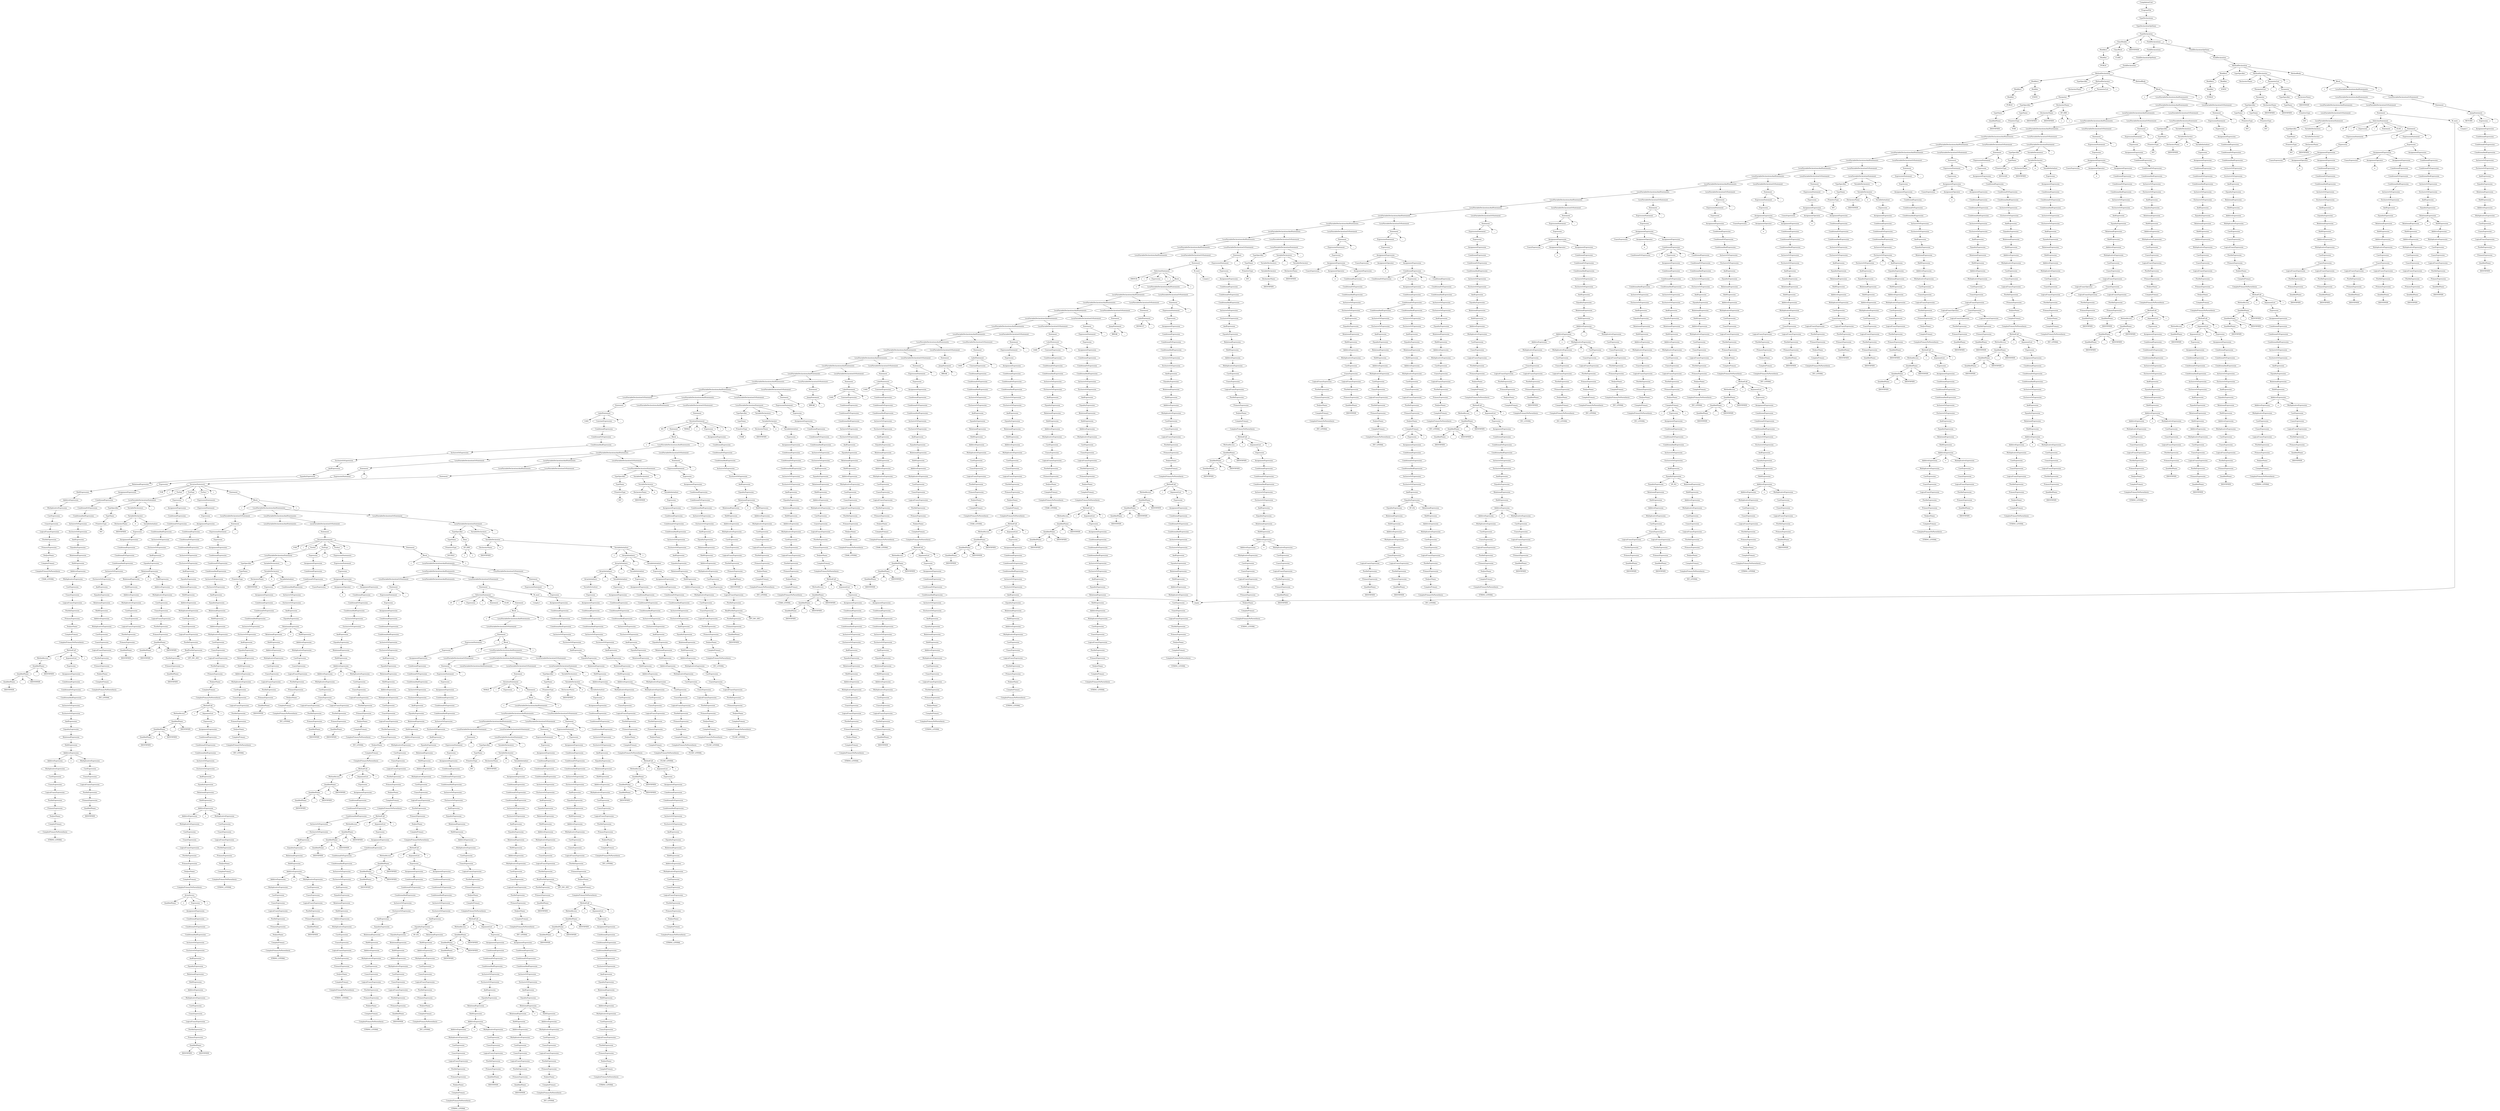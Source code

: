 digraph "Parse Tree" {
	ProgramFile1 [label = "ProgramFile"] 
	CompilationUnit -> {  ProgramFile1 }
	TypeDeclarations1 [label = "TypeDeclarations"] 
	ProgramFile1 -> {  TypeDeclarations1 }
	TypeDeclarationOptSemi1 [label = "TypeDeclarationOptSemi"] 
	TypeDeclarations1 -> {  TypeDeclarationOptSemi1 }
	TypeDeclaration1 [label = "TypeDeclaration"] 
	TypeDeclarationOptSemi1 -> {  TypeDeclaration1 }
	ClassHeader1 [label = "ClassHeader"] 
	"{1" [label = "{"] 
	FieldDeclarations1 [label = "FieldDeclarations"] 
	"}1" [label = "}"] 
	TypeDeclaration1 -> {  ClassHeader1 "{1" FieldDeclarations1 "}1" }
	FieldDeclarations2 [label = "FieldDeclarations"] 
	FieldDeclarationOptSemi1 [label = "FieldDeclarationOptSemi"] 
	FieldDeclarations1 -> {  FieldDeclarations2 FieldDeclarationOptSemi1 }
	FieldDeclaration1 [label = "FieldDeclaration"] 
	FieldDeclarationOptSemi1 -> {  FieldDeclaration1 }
	MethodDeclaration1 [label = "MethodDeclaration"] 
	FieldDeclaration1 -> {  MethodDeclaration1 }
	Modifiers1 [label = "Modifiers"] 
	TypeSpecifier1 [label = "TypeSpecifier"] 
	MethodDeclarator1 [label = "MethodDeclarator"] 
	MethodBody1 [label = "MethodBody"] 
	MethodDeclaration1 -> {  Modifiers1 TypeSpecifier1 MethodDeclarator1 MethodBody1 }
	Block1 [label = "Block"] 
	MethodBody1 -> {  Block1 }
	"{2" [label = "{"] 
	LocalVariableDeclarationsAndStatements1 [label = "LocalVariableDeclarationsAndStatements"] 
	"}2" [label = "}"] 
	Block1 -> {  "{2" LocalVariableDeclarationsAndStatements1 "}2" }
	LocalVariableDeclarationsAndStatements2 [label = "LocalVariableDeclarationsAndStatements"] 
	LocalVariableDeclarationOrStatement1 [label = "LocalVariableDeclarationOrStatement"] 
	LocalVariableDeclarationsAndStatements1 -> {  LocalVariableDeclarationsAndStatements2 LocalVariableDeclarationOrStatement1 }
	Statement1 [label = "Statement"] 
	LocalVariableDeclarationOrStatement1 -> {  Statement1 }
	JumpStatement1 [label = "JumpStatement"] 
	Statement1 -> {  JumpStatement1 }
	RETURN1 [label = "RETURN"] 
	Expression1 [label = "Expression"] 
	";1" [label = ";"] 
	JumpStatement1 -> {  RETURN1 Expression1 ";1" }
	AssignmentExpression1 [label = "AssignmentExpression"] 
	Expression1 -> {  AssignmentExpression1 }
	ConditionalExpression1 [label = "ConditionalExpression"] 
	AssignmentExpression1 -> {  ConditionalExpression1 }
	ConditionalOrExpression1 [label = "ConditionalOrExpression"] 
	ConditionalExpression1 -> {  ConditionalOrExpression1 }
	ConditionalAndExpression1 [label = "ConditionalAndExpression"] 
	ConditionalOrExpression1 -> {  ConditionalAndExpression1 }
	InclusiveOrExpression1 [label = "InclusiveOrExpression"] 
	ConditionalAndExpression1 -> {  InclusiveOrExpression1 }
	ExclusiveOrExpression1 [label = "ExclusiveOrExpression"] 
	InclusiveOrExpression1 -> {  ExclusiveOrExpression1 }
	AndExpression1 [label = "AndExpression"] 
	ExclusiveOrExpression1 -> {  AndExpression1 }
	EqualityExpression1 [label = "EqualityExpression"] 
	AndExpression1 -> {  EqualityExpression1 }
	RelationalExpression1 [label = "RelationalExpression"] 
	EqualityExpression1 -> {  RelationalExpression1 }
	ShiftExpression1 [label = "ShiftExpression"] 
	RelationalExpression1 -> {  ShiftExpression1 }
	AdditiveExpression1 [label = "AdditiveExpression"] 
	ShiftExpression1 -> {  AdditiveExpression1 }
	MultiplicativeExpression1 [label = "MultiplicativeExpression"] 
	AdditiveExpression1 -> {  MultiplicativeExpression1 }
	CastExpression1 [label = "CastExpression"] 
	MultiplicativeExpression1 -> {  CastExpression1 }
	UnaryExpression1 [label = "UnaryExpression"] 
	CastExpression1 -> {  UnaryExpression1 }
	LogicalUnaryExpression1 [label = "LogicalUnaryExpression"] 
	UnaryExpression1 -> {  LogicalUnaryExpression1 }
	PostfixExpression1 [label = "PostfixExpression"] 
	LogicalUnaryExpression1 -> {  PostfixExpression1 }
	PrimaryExpression1 [label = "PrimaryExpression"] 
	PostfixExpression1 -> {  PrimaryExpression1 }
	QualifiedName1 [label = "QualifiedName"] 
	PrimaryExpression1 -> {  QualifiedName1 }
	IDENTIFIER1 [label = "IDENTIFIER"] 
	QualifiedName1 -> {  IDENTIFIER1 }
	LocalVariableDeclarationsAndStatements3 [label = "LocalVariableDeclarationsAndStatements"] 
	LocalVariableDeclarationOrStatement2 [label = "LocalVariableDeclarationOrStatement"] 
	LocalVariableDeclarationsAndStatements2 -> {  LocalVariableDeclarationsAndStatements3 LocalVariableDeclarationOrStatement2 }
	Statement2 [label = "Statement"] 
	LocalVariableDeclarationOrStatement2 -> {  Statement2 }
	SelectionStatement1 [label = "SelectionStatement"] 
	M_instr1 [label = "M_instr"] 
	Statement2 -> {  SelectionStatement1 M_instr1 }
	<empty>1 [label = "<empty>"] 
	M_instr1 -> {  <empty>1 }
	IF1 [label = "IF"] 
	"(1" [label = "("] 
	Expression2 [label = "Expression"] 
	")1" [label = ")"] 
	Statement3 [label = "Statement"] 
	ELSE1 [label = "ELSE"] 
	Statement4 [label = "Statement"] 
	SelectionStatement1 -> {  IF1 "(1" Expression2 ")1" Statement3 ELSE1 Statement4 }
	ExpressionStatement1 [label = "ExpressionStatement"] 
	";2" [label = ";"] 
	Statement4 -> {  ExpressionStatement1 ";2" }
	Expression3 [label = "Expression"] 
	ExpressionStatement1 -> {  Expression3 }
	AssignmentExpression2 [label = "AssignmentExpression"] 
	Expression3 -> {  AssignmentExpression2 }
	UnaryExpression2 [label = "UnaryExpression"] 
	AssignmentOperator1 [label = "AssignmentOperator"] 
	AssignmentExpression3 [label = "AssignmentExpression"] 
	AssignmentExpression2 -> {  UnaryExpression2 AssignmentOperator1 AssignmentExpression3 }
	ConditionalExpression2 [label = "ConditionalExpression"] 
	AssignmentExpression3 -> {  ConditionalExpression2 }
	ConditionalOrExpression2 [label = "ConditionalOrExpression"] 
	ConditionalExpression2 -> {  ConditionalOrExpression2 }
	ConditionalAndExpression2 [label = "ConditionalAndExpression"] 
	ConditionalOrExpression2 -> {  ConditionalAndExpression2 }
	InclusiveOrExpression2 [label = "InclusiveOrExpression"] 
	ConditionalAndExpression2 -> {  InclusiveOrExpression2 }
	ExclusiveOrExpression2 [label = "ExclusiveOrExpression"] 
	InclusiveOrExpression2 -> {  ExclusiveOrExpression2 }
	AndExpression2 [label = "AndExpression"] 
	ExclusiveOrExpression2 -> {  AndExpression2 }
	EqualityExpression2 [label = "EqualityExpression"] 
	AndExpression2 -> {  EqualityExpression2 }
	RelationalExpression2 [label = "RelationalExpression"] 
	EqualityExpression2 -> {  RelationalExpression2 }
	ShiftExpression2 [label = "ShiftExpression"] 
	RelationalExpression2 -> {  ShiftExpression2 }
	AdditiveExpression2 [label = "AdditiveExpression"] 
	ShiftExpression2 -> {  AdditiveExpression2 }
	MultiplicativeExpression2 [label = "MultiplicativeExpression"] 
	AdditiveExpression2 -> {  MultiplicativeExpression2 }
	CastExpression2 [label = "CastExpression"] 
	MultiplicativeExpression2 -> {  CastExpression2 }
	UnaryExpression3 [label = "UnaryExpression"] 
	CastExpression2 -> {  UnaryExpression3 }
	LogicalUnaryExpression2 [label = "LogicalUnaryExpression"] 
	UnaryExpression3 -> {  LogicalUnaryExpression2 }
	PostfixExpression2 [label = "PostfixExpression"] 
	LogicalUnaryExpression2 -> {  PostfixExpression2 }
	PrimaryExpression2 [label = "PrimaryExpression"] 
	PostfixExpression2 -> {  PrimaryExpression2 }
	QualifiedName2 [label = "QualifiedName"] 
	PrimaryExpression2 -> {  QualifiedName2 }
	IDENTIFIER2 [label = "IDENTIFIER"] 
	QualifiedName2 -> {  IDENTIFIER2 }
	"=1" [label = "="] 
	AssignmentOperator1 -> {  "=1" }
	LogicalUnaryExpression3 [label = "LogicalUnaryExpression"] 
	UnaryExpression3 -> {  LogicalUnaryExpression3 }
	PostfixExpression3 [label = "PostfixExpression"] 
	LogicalUnaryExpression3 -> {  PostfixExpression3 }
	PrimaryExpression3 [label = "PrimaryExpression"] 
	PostfixExpression3 -> {  PrimaryExpression3 }
	QualifiedName3 [label = "QualifiedName"] 
	PrimaryExpression3 -> {  QualifiedName3 }
	IDENTIFIER3 [label = "IDENTIFIER"] 
	QualifiedName3 -> {  IDENTIFIER3 }
	ExpressionStatement2 [label = "ExpressionStatement"] 
	";3" [label = ";"] 
	Statement4 -> {  ExpressionStatement2 ";3" }
	Expression4 [label = "Expression"] 
	ExpressionStatement2 -> {  Expression4 }
	AssignmentExpression4 [label = "AssignmentExpression"] 
	Expression4 -> {  AssignmentExpression4 }
	UnaryExpression4 [label = "UnaryExpression"] 
	AssignmentOperator2 [label = "AssignmentOperator"] 
	AssignmentExpression5 [label = "AssignmentExpression"] 
	AssignmentExpression4 -> {  UnaryExpression4 AssignmentOperator2 AssignmentExpression5 }
	ConditionalExpression3 [label = "ConditionalExpression"] 
	AssignmentExpression5 -> {  ConditionalExpression3 }
	ConditionalOrExpression3 [label = "ConditionalOrExpression"] 
	ConditionalExpression3 -> {  ConditionalOrExpression3 }
	ConditionalAndExpression3 [label = "ConditionalAndExpression"] 
	ConditionalOrExpression3 -> {  ConditionalAndExpression3 }
	InclusiveOrExpression3 [label = "InclusiveOrExpression"] 
	ConditionalAndExpression3 -> {  InclusiveOrExpression3 }
	ExclusiveOrExpression3 [label = "ExclusiveOrExpression"] 
	InclusiveOrExpression3 -> {  ExclusiveOrExpression3 }
	AndExpression3 [label = "AndExpression"] 
	ExclusiveOrExpression3 -> {  AndExpression3 }
	EqualityExpression3 [label = "EqualityExpression"] 
	AndExpression3 -> {  EqualityExpression3 }
	RelationalExpression3 [label = "RelationalExpression"] 
	EqualityExpression3 -> {  RelationalExpression3 }
	ShiftExpression3 [label = "ShiftExpression"] 
	RelationalExpression3 -> {  ShiftExpression3 }
	AdditiveExpression3 [label = "AdditiveExpression"] 
	ShiftExpression3 -> {  AdditiveExpression3 }
	MultiplicativeExpression3 [label = "MultiplicativeExpression"] 
	AdditiveExpression3 -> {  MultiplicativeExpression3 }
	CastExpression3 [label = "CastExpression"] 
	MultiplicativeExpression3 -> {  CastExpression3 }
	UnaryExpression5 [label = "UnaryExpression"] 
	CastExpression3 -> {  UnaryExpression5 }
	LogicalUnaryExpression4 [label = "LogicalUnaryExpression"] 
	UnaryExpression5 -> {  LogicalUnaryExpression4 }
	PostfixExpression4 [label = "PostfixExpression"] 
	LogicalUnaryExpression4 -> {  PostfixExpression4 }
	PrimaryExpression4 [label = "PrimaryExpression"] 
	PostfixExpression4 -> {  PrimaryExpression4 }
	QualifiedName4 [label = "QualifiedName"] 
	PrimaryExpression4 -> {  QualifiedName4 }
	IDENTIFIER4 [label = "IDENTIFIER"] 
	QualifiedName4 -> {  IDENTIFIER4 }
	"=2" [label = "="] 
	AssignmentOperator2 -> {  "=2" }
	LogicalUnaryExpression5 [label = "LogicalUnaryExpression"] 
	UnaryExpression5 -> {  LogicalUnaryExpression5 }
	PostfixExpression5 [label = "PostfixExpression"] 
	LogicalUnaryExpression5 -> {  PostfixExpression5 }
	PrimaryExpression5 [label = "PrimaryExpression"] 
	PostfixExpression5 -> {  PrimaryExpression5 }
	QualifiedName5 [label = "QualifiedName"] 
	PrimaryExpression5 -> {  QualifiedName5 }
	IDENTIFIER5 [label = "IDENTIFIER"] 
	QualifiedName5 -> {  IDENTIFIER5 }
	AssignmentExpression6 [label = "AssignmentExpression"] 
	Expression4 -> {  AssignmentExpression6 }
	ConditionalExpression4 [label = "ConditionalExpression"] 
	AssignmentExpression6 -> {  ConditionalExpression4 }
	ConditionalOrExpression4 [label = "ConditionalOrExpression"] 
	ConditionalExpression4 -> {  ConditionalOrExpression4 }
	ConditionalAndExpression4 [label = "ConditionalAndExpression"] 
	ConditionalOrExpression4 -> {  ConditionalAndExpression4 }
	InclusiveOrExpression4 [label = "InclusiveOrExpression"] 
	ConditionalAndExpression4 -> {  InclusiveOrExpression4 }
	ExclusiveOrExpression4 [label = "ExclusiveOrExpression"] 
	InclusiveOrExpression4 -> {  ExclusiveOrExpression4 }
	AndExpression4 [label = "AndExpression"] 
	ExclusiveOrExpression4 -> {  AndExpression4 }
	EqualityExpression4 [label = "EqualityExpression"] 
	AndExpression4 -> {  EqualityExpression4 }
	RelationalExpression4 [label = "RelationalExpression"] 
	EqualityExpression4 -> {  RelationalExpression4 }
	RelationalExpression5 [label = "RelationalExpression"] 
	">1" [label = ">"] 
	ShiftExpression4 [label = "ShiftExpression"] 
	RelationalExpression4 -> {  RelationalExpression5 ">1" ShiftExpression4 }
	AdditiveExpression4 [label = "AdditiveExpression"] 
	ShiftExpression4 -> {  AdditiveExpression4 }
	MultiplicativeExpression4 [label = "MultiplicativeExpression"] 
	AdditiveExpression4 -> {  MultiplicativeExpression4 }
	CastExpression4 [label = "CastExpression"] 
	MultiplicativeExpression4 -> {  CastExpression4 }
	UnaryExpression6 [label = "UnaryExpression"] 
	CastExpression4 -> {  UnaryExpression6 }
	LogicalUnaryExpression6 [label = "LogicalUnaryExpression"] 
	UnaryExpression6 -> {  LogicalUnaryExpression6 }
	PostfixExpression6 [label = "PostfixExpression"] 
	LogicalUnaryExpression6 -> {  PostfixExpression6 }
	PrimaryExpression6 [label = "PrimaryExpression"] 
	PostfixExpression6 -> {  PrimaryExpression6 }
	QualifiedName6 [label = "QualifiedName"] 
	PrimaryExpression6 -> {  QualifiedName6 }
	IDENTIFIER6 [label = "IDENTIFIER"] 
	QualifiedName6 -> {  IDENTIFIER6 }
	ShiftExpression5 [label = "ShiftExpression"] 
	RelationalExpression5 -> {  ShiftExpression5 }
	AdditiveExpression5 [label = "AdditiveExpression"] 
	ShiftExpression5 -> {  AdditiveExpression5 }
	MultiplicativeExpression5 [label = "MultiplicativeExpression"] 
	AdditiveExpression5 -> {  MultiplicativeExpression5 }
	CastExpression5 [label = "CastExpression"] 
	MultiplicativeExpression5 -> {  CastExpression5 }
	UnaryExpression7 [label = "UnaryExpression"] 
	CastExpression5 -> {  UnaryExpression7 }
	LogicalUnaryExpression7 [label = "LogicalUnaryExpression"] 
	UnaryExpression7 -> {  LogicalUnaryExpression7 }
	PostfixExpression7 [label = "PostfixExpression"] 
	LogicalUnaryExpression7 -> {  PostfixExpression7 }
	PrimaryExpression7 [label = "PrimaryExpression"] 
	PostfixExpression7 -> {  PrimaryExpression7 }
	QualifiedName7 [label = "QualifiedName"] 
	PrimaryExpression7 -> {  QualifiedName7 }
	IDENTIFIER7 [label = "IDENTIFIER"] 
	QualifiedName7 -> {  IDENTIFIER7 }
	LocalVariableDeclarationOrStatement3 [label = "LocalVariableDeclarationOrStatement"] 
	LocalVariableDeclarationsAndStatements3 -> {  LocalVariableDeclarationOrStatement3 }
	LocalVariableDeclarationStatement1 [label = "LocalVariableDeclarationStatement"] 
	LocalVariableDeclarationOrStatement3 -> {  LocalVariableDeclarationStatement1 }
	TypeSpecifier2 [label = "TypeSpecifier"] 
	VariableDeclarators1 [label = "VariableDeclarators"] 
	";4" [label = ";"] 
	LocalVariableDeclarationStatement1 -> {  TypeSpecifier2 VariableDeclarators1 ";4" }
	VariableDeclarator1 [label = "VariableDeclarator"] 
	VariableDeclarators1 -> {  VariableDeclarator1 }
	DeclaratorName1 [label = "DeclaratorName"] 
	VariableDeclarator1 -> {  DeclaratorName1 }
	IDENTIFIER8 [label = "IDENTIFIER"] 
	DeclaratorName1 -> {  IDENTIFIER8 }
	TypeName1 [label = "TypeName"] 
	TypeSpecifier2 -> {  TypeName1 }
	PrimitiveType1 [label = "PrimitiveType"] 
	TypeName1 -> {  PrimitiveType1 }
	INT1 [label = "INT"] 
	PrimitiveType1 -> {  INT1 }
	DeclaratorName2 [label = "DeclaratorName"] 
	"(2" [label = "("] 
	ParameterList1 [label = "ParameterList"] 
	")2" [label = ")"] 
	MethodDeclarator1 -> {  DeclaratorName2 "(2" ParameterList1 ")2" }
	ParameterList2 [label = "ParameterList"] 
	",1" [label = ","] 
	Parameter1 [label = "Parameter"] 
	ParameterList1 -> {  ParameterList2 ",1" Parameter1 }
	TypeSpecifier3 [label = "TypeSpecifier"] 
	DeclaratorName3 [label = "DeclaratorName"] 
	Parameter1 -> {  TypeSpecifier3 DeclaratorName3 }
	IDENTIFIER9 [label = "IDENTIFIER"] 
	DeclaratorName3 -> {  IDENTIFIER9 }
	TypeName2 [label = "TypeName"] 
	TypeSpecifier3 -> {  TypeName2 }
	PrimitiveType2 [label = "PrimitiveType"] 
	TypeName2 -> {  PrimitiveType2 }
	INT2 [label = "INT"] 
	PrimitiveType2 -> {  INT2 }
	Parameter2 [label = "Parameter"] 
	ParameterList2 -> {  Parameter2 }
	TypeSpecifier4 [label = "TypeSpecifier"] 
	DeclaratorName4 [label = "DeclaratorName"] 
	Parameter2 -> {  TypeSpecifier4 DeclaratorName4 }
	IDENTIFIER10 [label = "IDENTIFIER"] 
	DeclaratorName4 -> {  IDENTIFIER10 }
	TypeName3 [label = "TypeName"] 
	TypeSpecifier4 -> {  TypeName3 }
	PrimitiveType3 [label = "PrimitiveType"] 
	TypeName3 -> {  PrimitiveType3 }
	INT3 [label = "INT"] 
	PrimitiveType3 -> {  INT3 }
	IDENTIFIER11 [label = "IDENTIFIER"] 
	DeclaratorName4 -> {  IDENTIFIER11 }
	TypeName4 [label = "TypeName"] 
	TypeSpecifier4 -> {  TypeName4 }
	PrimitiveType4 [label = "PrimitiveType"] 
	TypeName4 -> {  PrimitiveType4 }
	INT4 [label = "INT"] 
	PrimitiveType4 -> {  INT4 }
	Modifiers2 [label = "Modifiers"] 
	Modifier1 [label = "Modifier"] 
	Modifiers1 -> {  Modifiers2 Modifier1 }
	STATIC1 [label = "STATIC"] 
	Modifier1 -> {  STATIC1 }
	Modifier2 [label = "Modifier"] 
	Modifiers2 -> {  Modifier2 }
	PUBLIC1 [label = "PUBLIC"] 
	Modifier2 -> {  PUBLIC1 }
	FieldDeclarationOptSemi2 [label = "FieldDeclarationOptSemi"] 
	FieldDeclarations2 -> {  FieldDeclarationOptSemi2 }
	FieldDeclaration2 [label = "FieldDeclaration"] 
	FieldDeclarationOptSemi2 -> {  FieldDeclaration2 }
	MethodDeclaration2 [label = "MethodDeclaration"] 
	FieldDeclaration2 -> {  MethodDeclaration2 }
	Modifiers3 [label = "Modifiers"] 
	TypeSpecifier5 [label = "TypeSpecifier"] 
	MethodDeclarator2 [label = "MethodDeclarator"] 
	MethodBody2 [label = "MethodBody"] 
	MethodDeclaration2 -> {  Modifiers3 TypeSpecifier5 MethodDeclarator2 MethodBody2 }
	Block2 [label = "Block"] 
	MethodBody2 -> {  Block2 }
	"{3" [label = "{"] 
	LocalVariableDeclarationsAndStatements4 [label = "LocalVariableDeclarationsAndStatements"] 
	"}3" [label = "}"] 
	Block2 -> {  "{3" LocalVariableDeclarationsAndStatements4 "}3" }
	LocalVariableDeclarationsAndStatements5 [label = "LocalVariableDeclarationsAndStatements"] 
	LocalVariableDeclarationOrStatement4 [label = "LocalVariableDeclarationOrStatement"] 
	LocalVariableDeclarationsAndStatements4 -> {  LocalVariableDeclarationsAndStatements5 LocalVariableDeclarationOrStatement4 }
	Statement5 [label = "Statement"] 
	LocalVariableDeclarationOrStatement4 -> {  Statement5 }
	ExpressionStatement3 [label = "ExpressionStatement"] 
	";5" [label = ";"] 
	Statement5 -> {  ExpressionStatement3 ";5" }
	Expression5 [label = "Expression"] 
	ExpressionStatement3 -> {  Expression5 }
	AssignmentExpression7 [label = "AssignmentExpression"] 
	Expression5 -> {  AssignmentExpression7 }
	ConditionalExpression5 [label = "ConditionalExpression"] 
	AssignmentExpression7 -> {  ConditionalExpression5 }
	ConditionalOrExpression5 [label = "ConditionalOrExpression"] 
	ConditionalExpression5 -> {  ConditionalOrExpression5 }
	ConditionalAndExpression5 [label = "ConditionalAndExpression"] 
	ConditionalOrExpression5 -> {  ConditionalAndExpression5 }
	InclusiveOrExpression5 [label = "InclusiveOrExpression"] 
	ConditionalAndExpression5 -> {  InclusiveOrExpression5 }
	ExclusiveOrExpression5 [label = "ExclusiveOrExpression"] 
	InclusiveOrExpression5 -> {  ExclusiveOrExpression5 }
	AndExpression5 [label = "AndExpression"] 
	ExclusiveOrExpression5 -> {  AndExpression5 }
	EqualityExpression5 [label = "EqualityExpression"] 
	AndExpression5 -> {  EqualityExpression5 }
	RelationalExpression6 [label = "RelationalExpression"] 
	EqualityExpression5 -> {  RelationalExpression6 }
	ShiftExpression6 [label = "ShiftExpression"] 
	RelationalExpression6 -> {  ShiftExpression6 }
	AdditiveExpression6 [label = "AdditiveExpression"] 
	ShiftExpression6 -> {  AdditiveExpression6 }
	MultiplicativeExpression6 [label = "MultiplicativeExpression"] 
	AdditiveExpression6 -> {  MultiplicativeExpression6 }
	CastExpression6 [label = "CastExpression"] 
	MultiplicativeExpression6 -> {  CastExpression6 }
	UnaryExpression8 [label = "UnaryExpression"] 
	CastExpression6 -> {  UnaryExpression8 }
	LogicalUnaryExpression8 [label = "LogicalUnaryExpression"] 
	UnaryExpression8 -> {  LogicalUnaryExpression8 }
	PostfixExpression8 [label = "PostfixExpression"] 
	LogicalUnaryExpression8 -> {  PostfixExpression8 }
	PrimaryExpression8 [label = "PrimaryExpression"] 
	PostfixExpression8 -> {  PrimaryExpression8 }
	NotJustName1 [label = "NotJustName"] 
	PrimaryExpression8 -> {  NotJustName1 }
	ComplexPrimary1 [label = "ComplexPrimary"] 
	NotJustName1 -> {  ComplexPrimary1 }
	ComplexPrimaryNoParenthesis1 [label = "ComplexPrimaryNoParenthesis"] 
	ComplexPrimary1 -> {  ComplexPrimaryNoParenthesis1 }
	MethodCall1 [label = "MethodCall"] 
	ComplexPrimaryNoParenthesis1 -> {  MethodCall1 }
	MethodAccess1 [label = "MethodAccess"] 
	"(3" [label = "("] 
	ArgumentList1 [label = "ArgumentList"] 
	")3" [label = ")"] 
	MethodCall1 -> {  MethodAccess1 "(3" ArgumentList1 ")3" }
	Expression6 [label = "Expression"] 
	ArgumentList1 -> {  Expression6 }
	AssignmentExpression8 [label = "AssignmentExpression"] 
	Expression6 -> {  AssignmentExpression8 }
	ConditionalExpression6 [label = "ConditionalExpression"] 
	AssignmentExpression8 -> {  ConditionalExpression6 }
	ConditionalOrExpression6 [label = "ConditionalOrExpression"] 
	ConditionalExpression6 -> {  ConditionalOrExpression6 }
	ConditionalAndExpression6 [label = "ConditionalAndExpression"] 
	ConditionalOrExpression6 -> {  ConditionalAndExpression6 }
	InclusiveOrExpression6 [label = "InclusiveOrExpression"] 
	ConditionalAndExpression6 -> {  InclusiveOrExpression6 }
	ExclusiveOrExpression6 [label = "ExclusiveOrExpression"] 
	InclusiveOrExpression6 -> {  ExclusiveOrExpression6 }
	AndExpression6 [label = "AndExpression"] 
	ExclusiveOrExpression6 -> {  AndExpression6 }
	EqualityExpression6 [label = "EqualityExpression"] 
	AndExpression6 -> {  EqualityExpression6 }
	RelationalExpression7 [label = "RelationalExpression"] 
	EqualityExpression6 -> {  RelationalExpression7 }
	ShiftExpression7 [label = "ShiftExpression"] 
	RelationalExpression7 -> {  ShiftExpression7 }
	AdditiveExpression7 [label = "AdditiveExpression"] 
	ShiftExpression7 -> {  AdditiveExpression7 }
	AdditiveExpression8 [label = "AdditiveExpression"] 
	"+1" [label = "+"] 
	MultiplicativeExpression7 [label = "MultiplicativeExpression"] 
	AdditiveExpression7 -> {  AdditiveExpression8 "+1" MultiplicativeExpression7 }
	CastExpression7 [label = "CastExpression"] 
	MultiplicativeExpression7 -> {  CastExpression7 }
	UnaryExpression9 [label = "UnaryExpression"] 
	CastExpression7 -> {  UnaryExpression9 }
	LogicalUnaryExpression9 [label = "LogicalUnaryExpression"] 
	UnaryExpression9 -> {  LogicalUnaryExpression9 }
	PostfixExpression9 [label = "PostfixExpression"] 
	LogicalUnaryExpression9 -> {  PostfixExpression9 }
	PrimaryExpression9 [label = "PrimaryExpression"] 
	PostfixExpression9 -> {  PrimaryExpression9 }
	QualifiedName8 [label = "QualifiedName"] 
	PrimaryExpression9 -> {  QualifiedName8 }
	IDENTIFIER12 [label = "IDENTIFIER"] 
	QualifiedName8 -> {  IDENTIFIER12 }
	MultiplicativeExpression8 [label = "MultiplicativeExpression"] 
	AdditiveExpression8 -> {  MultiplicativeExpression8 }
	CastExpression8 [label = "CastExpression"] 
	MultiplicativeExpression8 -> {  CastExpression8 }
	UnaryExpression10 [label = "UnaryExpression"] 
	CastExpression8 -> {  UnaryExpression10 }
	LogicalUnaryExpression10 [label = "LogicalUnaryExpression"] 
	UnaryExpression10 -> {  LogicalUnaryExpression10 }
	PostfixExpression10 [label = "PostfixExpression"] 
	LogicalUnaryExpression10 -> {  PostfixExpression10 }
	PrimaryExpression10 [label = "PrimaryExpression"] 
	PostfixExpression10 -> {  PrimaryExpression10 }
	NotJustName2 [label = "NotJustName"] 
	PrimaryExpression10 -> {  NotJustName2 }
	ComplexPrimary2 [label = "ComplexPrimary"] 
	NotJustName2 -> {  ComplexPrimary2 }
	ComplexPrimaryNoParenthesis2 [label = "ComplexPrimaryNoParenthesis"] 
	ComplexPrimary2 -> {  ComplexPrimaryNoParenthesis2 }
	STRING_LITERAL1 [label = "STRING_LITERAL"] 
	ComplexPrimaryNoParenthesis2 -> {  STRING_LITERAL1 }
	QualifiedName9 [label = "QualifiedName"] 
	MethodAccess1 -> {  QualifiedName9 }
	QualifiedName10 [label = "QualifiedName"] 
	".1" [label = "."] 
	IDENTIFIER13 [label = "IDENTIFIER"] 
	QualifiedName9 -> {  QualifiedName10 ".1" IDENTIFIER13 }
	QualifiedName11 [label = "QualifiedName"] 
	".2" [label = "."] 
	IDENTIFIER14 [label = "IDENTIFIER"] 
	QualifiedName10 -> {  QualifiedName11 ".2" IDENTIFIER14 }
	IDENTIFIER15 [label = "IDENTIFIER"] 
	QualifiedName11 -> {  IDENTIFIER15 }
	LocalVariableDeclarationsAndStatements6 [label = "LocalVariableDeclarationsAndStatements"] 
	LocalVariableDeclarationOrStatement5 [label = "LocalVariableDeclarationOrStatement"] 
	LocalVariableDeclarationsAndStatements5 -> {  LocalVariableDeclarationsAndStatements6 LocalVariableDeclarationOrStatement5 }
	LocalVariableDeclarationStatement2 [label = "LocalVariableDeclarationStatement"] 
	LocalVariableDeclarationOrStatement5 -> {  LocalVariableDeclarationStatement2 }
	TypeSpecifier6 [label = "TypeSpecifier"] 
	VariableDeclarators2 [label = "VariableDeclarators"] 
	";6" [label = ";"] 
	LocalVariableDeclarationStatement2 -> {  TypeSpecifier6 VariableDeclarators2 ";6" }
	VariableDeclarator2 [label = "VariableDeclarator"] 
	VariableDeclarators2 -> {  VariableDeclarator2 }
	DeclaratorName5 [label = "DeclaratorName"] 
	"=3" [label = "="] 
	VariableInitializer1 [label = "VariableInitializer"] 
	VariableDeclarator2 -> {  DeclaratorName5 "=3" VariableInitializer1 }
	Expression7 [label = "Expression"] 
	VariableInitializer1 -> {  Expression7 }
	AssignmentExpression9 [label = "AssignmentExpression"] 
	Expression7 -> {  AssignmentExpression9 }
	ConditionalExpression7 [label = "ConditionalExpression"] 
	AssignmentExpression9 -> {  ConditionalExpression7 }
	ConditionalOrExpression7 [label = "ConditionalOrExpression"] 
	ConditionalExpression7 -> {  ConditionalOrExpression7 }
	ConditionalAndExpression7 [label = "ConditionalAndExpression"] 
	ConditionalOrExpression7 -> {  ConditionalAndExpression7 }
	InclusiveOrExpression7 [label = "InclusiveOrExpression"] 
	ConditionalAndExpression7 -> {  InclusiveOrExpression7 }
	ExclusiveOrExpression7 [label = "ExclusiveOrExpression"] 
	InclusiveOrExpression7 -> {  ExclusiveOrExpression7 }
	AndExpression7 [label = "AndExpression"] 
	ExclusiveOrExpression7 -> {  AndExpression7 }
	EqualityExpression7 [label = "EqualityExpression"] 
	AndExpression7 -> {  EqualityExpression7 }
	RelationalExpression8 [label = "RelationalExpression"] 
	EqualityExpression7 -> {  RelationalExpression8 }
	ShiftExpression8 [label = "ShiftExpression"] 
	RelationalExpression8 -> {  ShiftExpression8 }
	AdditiveExpression9 [label = "AdditiveExpression"] 
	ShiftExpression8 -> {  AdditiveExpression9 }
	MultiplicativeExpression9 [label = "MultiplicativeExpression"] 
	AdditiveExpression9 -> {  MultiplicativeExpression9 }
	CastExpression9 [label = "CastExpression"] 
	MultiplicativeExpression9 -> {  CastExpression9 }
	UnaryExpression11 [label = "UnaryExpression"] 
	CastExpression9 -> {  UnaryExpression11 }
	LogicalUnaryExpression11 [label = "LogicalUnaryExpression"] 
	UnaryExpression11 -> {  LogicalUnaryExpression11 }
	PostfixExpression11 [label = "PostfixExpression"] 
	LogicalUnaryExpression11 -> {  PostfixExpression11 }
	PrimaryExpression11 [label = "PrimaryExpression"] 
	PostfixExpression11 -> {  PrimaryExpression11 }
	NotJustName3 [label = "NotJustName"] 
	PrimaryExpression11 -> {  NotJustName3 }
	ComplexPrimary3 [label = "ComplexPrimary"] 
	NotJustName3 -> {  ComplexPrimary3 }
	ComplexPrimaryNoParenthesis3 [label = "ComplexPrimaryNoParenthesis"] 
	ComplexPrimary3 -> {  ComplexPrimaryNoParenthesis3 }
	MethodCall2 [label = "MethodCall"] 
	ComplexPrimaryNoParenthesis3 -> {  MethodCall2 }
	MethodAccess2 [label = "MethodAccess"] 
	"(4" [label = "("] 
	ArgumentList2 [label = "ArgumentList"] 
	")4" [label = ")"] 
	MethodCall2 -> {  MethodAccess2 "(4" ArgumentList2 ")4" }
	ArgumentList3 [label = "ArgumentList"] 
	",2" [label = ","] 
	Expression8 [label = "Expression"] 
	ArgumentList2 -> {  ArgumentList3 ",2" Expression8 }
	AssignmentExpression10 [label = "AssignmentExpression"] 
	Expression8 -> {  AssignmentExpression10 }
	ConditionalExpression8 [label = "ConditionalExpression"] 
	AssignmentExpression10 -> {  ConditionalExpression8 }
	ConditionalOrExpression8 [label = "ConditionalOrExpression"] 
	ConditionalExpression8 -> {  ConditionalOrExpression8 }
	ConditionalAndExpression8 [label = "ConditionalAndExpression"] 
	ConditionalOrExpression8 -> {  ConditionalAndExpression8 }
	InclusiveOrExpression8 [label = "InclusiveOrExpression"] 
	ConditionalAndExpression8 -> {  InclusiveOrExpression8 }
	ExclusiveOrExpression8 [label = "ExclusiveOrExpression"] 
	InclusiveOrExpression8 -> {  ExclusiveOrExpression8 }
	AndExpression8 [label = "AndExpression"] 
	ExclusiveOrExpression8 -> {  AndExpression8 }
	EqualityExpression8 [label = "EqualityExpression"] 
	AndExpression8 -> {  EqualityExpression8 }
	RelationalExpression9 [label = "RelationalExpression"] 
	EqualityExpression8 -> {  RelationalExpression9 }
	ShiftExpression9 [label = "ShiftExpression"] 
	RelationalExpression9 -> {  ShiftExpression9 }
	AdditiveExpression10 [label = "AdditiveExpression"] 
	ShiftExpression9 -> {  AdditiveExpression10 }
	MultiplicativeExpression10 [label = "MultiplicativeExpression"] 
	AdditiveExpression10 -> {  MultiplicativeExpression10 }
	CastExpression10 [label = "CastExpression"] 
	MultiplicativeExpression10 -> {  CastExpression10 }
	UnaryExpression12 [label = "UnaryExpression"] 
	CastExpression10 -> {  UnaryExpression12 }
	LogicalUnaryExpression12 [label = "LogicalUnaryExpression"] 
	UnaryExpression12 -> {  LogicalUnaryExpression12 }
	PostfixExpression12 [label = "PostfixExpression"] 
	LogicalUnaryExpression12 -> {  PostfixExpression12 }
	PrimaryExpression12 [label = "PrimaryExpression"] 
	PostfixExpression12 -> {  PrimaryExpression12 }
	QualifiedName12 [label = "QualifiedName"] 
	PrimaryExpression12 -> {  QualifiedName12 }
	IDENTIFIER16 [label = "IDENTIFIER"] 
	QualifiedName12 -> {  IDENTIFIER16 }
	Expression9 [label = "Expression"] 
	ArgumentList3 -> {  Expression9 }
	AssignmentExpression11 [label = "AssignmentExpression"] 
	Expression9 -> {  AssignmentExpression11 }
	ConditionalExpression9 [label = "ConditionalExpression"] 
	AssignmentExpression11 -> {  ConditionalExpression9 }
	ConditionalOrExpression9 [label = "ConditionalOrExpression"] 
	ConditionalExpression9 -> {  ConditionalOrExpression9 }
	ConditionalAndExpression9 [label = "ConditionalAndExpression"] 
	ConditionalOrExpression9 -> {  ConditionalAndExpression9 }
	InclusiveOrExpression9 [label = "InclusiveOrExpression"] 
	ConditionalAndExpression9 -> {  InclusiveOrExpression9 }
	ExclusiveOrExpression9 [label = "ExclusiveOrExpression"] 
	InclusiveOrExpression9 -> {  ExclusiveOrExpression9 }
	AndExpression9 [label = "AndExpression"] 
	ExclusiveOrExpression9 -> {  AndExpression9 }
	EqualityExpression9 [label = "EqualityExpression"] 
	AndExpression9 -> {  EqualityExpression9 }
	RelationalExpression10 [label = "RelationalExpression"] 
	EqualityExpression9 -> {  RelationalExpression10 }
	ShiftExpression10 [label = "ShiftExpression"] 
	RelationalExpression10 -> {  ShiftExpression10 }
	AdditiveExpression11 [label = "AdditiveExpression"] 
	ShiftExpression10 -> {  AdditiveExpression11 }
	MultiplicativeExpression11 [label = "MultiplicativeExpression"] 
	AdditiveExpression11 -> {  MultiplicativeExpression11 }
	CastExpression11 [label = "CastExpression"] 
	MultiplicativeExpression11 -> {  CastExpression11 }
	UnaryExpression13 [label = "UnaryExpression"] 
	CastExpression11 -> {  UnaryExpression13 }
	LogicalUnaryExpression13 [label = "LogicalUnaryExpression"] 
	UnaryExpression13 -> {  LogicalUnaryExpression13 }
	PostfixExpression13 [label = "PostfixExpression"] 
	LogicalUnaryExpression13 -> {  PostfixExpression13 }
	PrimaryExpression13 [label = "PrimaryExpression"] 
	PostfixExpression13 -> {  PrimaryExpression13 }
	QualifiedName13 [label = "QualifiedName"] 
	PrimaryExpression13 -> {  QualifiedName13 }
	IDENTIFIER17 [label = "IDENTIFIER"] 
	QualifiedName13 -> {  IDENTIFIER17 }
	QualifiedName14 [label = "QualifiedName"] 
	MethodAccess2 -> {  QualifiedName14 }
	IDENTIFIER18 [label = "IDENTIFIER"] 
	QualifiedName14 -> {  IDENTIFIER18 }
	IDENTIFIER19 [label = "IDENTIFIER"] 
	DeclaratorName5 -> {  IDENTIFIER19 }
	TypeName5 [label = "TypeName"] 
	TypeSpecifier6 -> {  TypeName5 }
	PrimitiveType5 [label = "PrimitiveType"] 
	TypeName5 -> {  PrimitiveType5 }
	INT5 [label = "INT"] 
	PrimitiveType5 -> {  INT5 }
	LocalVariableDeclarationsAndStatements7 [label = "LocalVariableDeclarationsAndStatements"] 
	LocalVariableDeclarationOrStatement6 [label = "LocalVariableDeclarationOrStatement"] 
	LocalVariableDeclarationsAndStatements6 -> {  LocalVariableDeclarationsAndStatements7 LocalVariableDeclarationOrStatement6 }
	Statement6 [label = "Statement"] 
	LocalVariableDeclarationOrStatement6 -> {  Statement6 }
	ExpressionStatement4 [label = "ExpressionStatement"] 
	";7" [label = ";"] 
	Statement6 -> {  ExpressionStatement4 ";7" }
	Expression10 [label = "Expression"] 
	ExpressionStatement4 -> {  Expression10 }
	AssignmentExpression12 [label = "AssignmentExpression"] 
	Expression10 -> {  AssignmentExpression12 }
	ConditionalExpression10 [label = "ConditionalExpression"] 
	AssignmentExpression12 -> {  ConditionalExpression10 }
	ConditionalOrExpression10 [label = "ConditionalOrExpression"] 
	ConditionalExpression10 -> {  ConditionalOrExpression10 }
	ConditionalAndExpression10 [label = "ConditionalAndExpression"] 
	ConditionalOrExpression10 -> {  ConditionalAndExpression10 }
	InclusiveOrExpression10 [label = "InclusiveOrExpression"] 
	ConditionalAndExpression10 -> {  InclusiveOrExpression10 }
	ExclusiveOrExpression10 [label = "ExclusiveOrExpression"] 
	InclusiveOrExpression10 -> {  ExclusiveOrExpression10 }
	AndExpression10 [label = "AndExpression"] 
	ExclusiveOrExpression10 -> {  AndExpression10 }
	EqualityExpression10 [label = "EqualityExpression"] 
	AndExpression10 -> {  EqualityExpression10 }
	RelationalExpression11 [label = "RelationalExpression"] 
	EqualityExpression10 -> {  RelationalExpression11 }
	ShiftExpression11 [label = "ShiftExpression"] 
	RelationalExpression11 -> {  ShiftExpression11 }
	AdditiveExpression12 [label = "AdditiveExpression"] 
	ShiftExpression11 -> {  AdditiveExpression12 }
	MultiplicativeExpression12 [label = "MultiplicativeExpression"] 
	AdditiveExpression12 -> {  MultiplicativeExpression12 }
	CastExpression12 [label = "CastExpression"] 
	MultiplicativeExpression12 -> {  CastExpression12 }
	UnaryExpression14 [label = "UnaryExpression"] 
	CastExpression12 -> {  UnaryExpression14 }
	LogicalUnaryExpression14 [label = "LogicalUnaryExpression"] 
	UnaryExpression14 -> {  LogicalUnaryExpression14 }
	PostfixExpression14 [label = "PostfixExpression"] 
	LogicalUnaryExpression14 -> {  PostfixExpression14 }
	PrimaryExpression14 [label = "PrimaryExpression"] 
	PostfixExpression14 -> {  PrimaryExpression14 }
	NotJustName4 [label = "NotJustName"] 
	PrimaryExpression14 -> {  NotJustName4 }
	ComplexPrimary4 [label = "ComplexPrimary"] 
	NotJustName4 -> {  ComplexPrimary4 }
	ComplexPrimaryNoParenthesis4 [label = "ComplexPrimaryNoParenthesis"] 
	ComplexPrimary4 -> {  ComplexPrimaryNoParenthesis4 }
	MethodCall3 [label = "MethodCall"] 
	ComplexPrimaryNoParenthesis4 -> {  MethodCall3 }
	MethodAccess3 [label = "MethodAccess"] 
	"(5" [label = "("] 
	ArgumentList4 [label = "ArgumentList"] 
	")5" [label = ")"] 
	MethodCall3 -> {  MethodAccess3 "(5" ArgumentList4 ")5" }
	Expression11 [label = "Expression"] 
	ArgumentList4 -> {  Expression11 }
	AssignmentExpression13 [label = "AssignmentExpression"] 
	Expression11 -> {  AssignmentExpression13 }
	ConditionalExpression11 [label = "ConditionalExpression"] 
	AssignmentExpression13 -> {  ConditionalExpression11 }
	ConditionalOrExpression11 [label = "ConditionalOrExpression"] 
	ConditionalExpression11 -> {  ConditionalOrExpression11 }
	ConditionalAndExpression11 [label = "ConditionalAndExpression"] 
	ConditionalOrExpression11 -> {  ConditionalAndExpression11 }
	InclusiveOrExpression11 [label = "InclusiveOrExpression"] 
	ConditionalAndExpression11 -> {  InclusiveOrExpression11 }
	ExclusiveOrExpression11 [label = "ExclusiveOrExpression"] 
	InclusiveOrExpression11 -> {  ExclusiveOrExpression11 }
	AndExpression11 [label = "AndExpression"] 
	ExclusiveOrExpression11 -> {  AndExpression11 }
	EqualityExpression11 [label = "EqualityExpression"] 
	AndExpression11 -> {  EqualityExpression11 }
	RelationalExpression12 [label = "RelationalExpression"] 
	EqualityExpression11 -> {  RelationalExpression12 }
	ShiftExpression12 [label = "ShiftExpression"] 
	RelationalExpression12 -> {  ShiftExpression12 }
	AdditiveExpression13 [label = "AdditiveExpression"] 
	ShiftExpression12 -> {  AdditiveExpression13 }
	AdditiveExpression14 [label = "AdditiveExpression"] 
	"+2" [label = "+"] 
	MultiplicativeExpression13 [label = "MultiplicativeExpression"] 
	AdditiveExpression13 -> {  AdditiveExpression14 "+2" MultiplicativeExpression13 }
	CastExpression13 [label = "CastExpression"] 
	MultiplicativeExpression13 -> {  CastExpression13 }
	UnaryExpression15 [label = "UnaryExpression"] 
	CastExpression13 -> {  UnaryExpression15 }
	LogicalUnaryExpression15 [label = "LogicalUnaryExpression"] 
	UnaryExpression15 -> {  LogicalUnaryExpression15 }
	PostfixExpression15 [label = "PostfixExpression"] 
	LogicalUnaryExpression15 -> {  PostfixExpression15 }
	PrimaryExpression15 [label = "PrimaryExpression"] 
	PostfixExpression15 -> {  PrimaryExpression15 }
	QualifiedName15 [label = "QualifiedName"] 
	PrimaryExpression15 -> {  QualifiedName15 }
	IDENTIFIER20 [label = "IDENTIFIER"] 
	QualifiedName15 -> {  IDENTIFIER20 }
	MultiplicativeExpression14 [label = "MultiplicativeExpression"] 
	AdditiveExpression14 -> {  MultiplicativeExpression14 }
	CastExpression14 [label = "CastExpression"] 
	MultiplicativeExpression14 -> {  CastExpression14 }
	UnaryExpression16 [label = "UnaryExpression"] 
	CastExpression14 -> {  UnaryExpression16 }
	LogicalUnaryExpression16 [label = "LogicalUnaryExpression"] 
	UnaryExpression16 -> {  LogicalUnaryExpression16 }
	PostfixExpression16 [label = "PostfixExpression"] 
	LogicalUnaryExpression16 -> {  PostfixExpression16 }
	PrimaryExpression16 [label = "PrimaryExpression"] 
	PostfixExpression16 -> {  PrimaryExpression16 }
	NotJustName5 [label = "NotJustName"] 
	PrimaryExpression16 -> {  NotJustName5 }
	ComplexPrimary5 [label = "ComplexPrimary"] 
	NotJustName5 -> {  ComplexPrimary5 }
	ComplexPrimaryNoParenthesis5 [label = "ComplexPrimaryNoParenthesis"] 
	ComplexPrimary5 -> {  ComplexPrimaryNoParenthesis5 }
	STRING_LITERAL2 [label = "STRING_LITERAL"] 
	ComplexPrimaryNoParenthesis5 -> {  STRING_LITERAL2 }
	QualifiedName16 [label = "QualifiedName"] 
	MethodAccess3 -> {  QualifiedName16 }
	QualifiedName17 [label = "QualifiedName"] 
	".3" [label = "."] 
	IDENTIFIER21 [label = "IDENTIFIER"] 
	QualifiedName16 -> {  QualifiedName17 ".3" IDENTIFIER21 }
	QualifiedName18 [label = "QualifiedName"] 
	".4" [label = "."] 
	IDENTIFIER22 [label = "IDENTIFIER"] 
	QualifiedName17 -> {  QualifiedName18 ".4" IDENTIFIER22 }
	IDENTIFIER23 [label = "IDENTIFIER"] 
	QualifiedName18 -> {  IDENTIFIER23 }
	LocalVariableDeclarationsAndStatements8 [label = "LocalVariableDeclarationsAndStatements"] 
	LocalVariableDeclarationOrStatement7 [label = "LocalVariableDeclarationOrStatement"] 
	LocalVariableDeclarationsAndStatements7 -> {  LocalVariableDeclarationsAndStatements8 LocalVariableDeclarationOrStatement7 }
	Statement7 [label = "Statement"] 
	LocalVariableDeclarationOrStatement7 -> {  Statement7 }
	ExpressionStatement5 [label = "ExpressionStatement"] 
	";8" [label = ";"] 
	Statement7 -> {  ExpressionStatement5 ";8" }
	Expression12 [label = "Expression"] 
	ExpressionStatement5 -> {  Expression12 }
	AssignmentExpression14 [label = "AssignmentExpression"] 
	Expression12 -> {  AssignmentExpression14 }
	UnaryExpression17 [label = "UnaryExpression"] 
	AssignmentOperator3 [label = "AssignmentOperator"] 
	AssignmentExpression15 [label = "AssignmentExpression"] 
	AssignmentExpression14 -> {  UnaryExpression17 AssignmentOperator3 AssignmentExpression15 }
	ConditionalExpression12 [label = "ConditionalExpression"] 
	AssignmentExpression15 -> {  ConditionalExpression12 }
	ConditionalOrExpression12 [label = "ConditionalOrExpression"] 
	ConditionalExpression12 -> {  ConditionalOrExpression12 }
	ConditionalAndExpression12 [label = "ConditionalAndExpression"] 
	ConditionalOrExpression12 -> {  ConditionalAndExpression12 }
	InclusiveOrExpression12 [label = "InclusiveOrExpression"] 
	ConditionalAndExpression12 -> {  InclusiveOrExpression12 }
	ExclusiveOrExpression12 [label = "ExclusiveOrExpression"] 
	InclusiveOrExpression12 -> {  ExclusiveOrExpression12 }
	AndExpression12 [label = "AndExpression"] 
	ExclusiveOrExpression12 -> {  AndExpression12 }
	EqualityExpression12 [label = "EqualityExpression"] 
	AndExpression12 -> {  EqualityExpression12 }
	RelationalExpression13 [label = "RelationalExpression"] 
	EqualityExpression12 -> {  RelationalExpression13 }
	ShiftExpression13 [label = "ShiftExpression"] 
	RelationalExpression13 -> {  ShiftExpression13 }
	AdditiveExpression15 [label = "AdditiveExpression"] 
	ShiftExpression13 -> {  AdditiveExpression15 }
	MultiplicativeExpression15 [label = "MultiplicativeExpression"] 
	AdditiveExpression15 -> {  MultiplicativeExpression15 }
	CastExpression15 [label = "CastExpression"] 
	MultiplicativeExpression15 -> {  CastExpression15 }
	UnaryExpression18 [label = "UnaryExpression"] 
	CastExpression15 -> {  UnaryExpression18 }
	LogicalUnaryExpression17 [label = "LogicalUnaryExpression"] 
	UnaryExpression18 -> {  LogicalUnaryExpression17 }
	LogicalUnaryOperator1 [label = "LogicalUnaryOperator"] 
	UnaryExpression19 [label = "UnaryExpression"] 
	LogicalUnaryExpression17 -> {  LogicalUnaryOperator1 UnaryExpression19 }
	LogicalUnaryExpression18 [label = "LogicalUnaryExpression"] 
	UnaryExpression19 -> {  LogicalUnaryExpression18 }
	PostfixExpression17 [label = "PostfixExpression"] 
	LogicalUnaryExpression18 -> {  PostfixExpression17 }
	PrimaryExpression17 [label = "PrimaryExpression"] 
	PostfixExpression17 -> {  PrimaryExpression17 }
	QualifiedName19 [label = "QualifiedName"] 
	PrimaryExpression17 -> {  QualifiedName19 }
	IDENTIFIER24 [label = "IDENTIFIER"] 
	QualifiedName19 -> {  IDENTIFIER24 }
	"~1" [label = "~"] 
	LogicalUnaryOperator1 -> {  "~1" }
	"=4" [label = "="] 
	AssignmentOperator3 -> {  "=4" }
	LogicalUnaryExpression19 [label = "LogicalUnaryExpression"] 
	UnaryExpression19 -> {  LogicalUnaryExpression19 }
	PostfixExpression18 [label = "PostfixExpression"] 
	LogicalUnaryExpression19 -> {  PostfixExpression18 }
	PrimaryExpression18 [label = "PrimaryExpression"] 
	PostfixExpression18 -> {  PrimaryExpression18 }
	QualifiedName20 [label = "QualifiedName"] 
	PrimaryExpression18 -> {  QualifiedName20 }
	IDENTIFIER25 [label = "IDENTIFIER"] 
	QualifiedName20 -> {  IDENTIFIER25 }
	LocalVariableDeclarationsAndStatements9 [label = "LocalVariableDeclarationsAndStatements"] 
	LocalVariableDeclarationOrStatement8 [label = "LocalVariableDeclarationOrStatement"] 
	LocalVariableDeclarationsAndStatements8 -> {  LocalVariableDeclarationsAndStatements9 LocalVariableDeclarationOrStatement8 }
	LocalVariableDeclarationStatement3 [label = "LocalVariableDeclarationStatement"] 
	LocalVariableDeclarationOrStatement8 -> {  LocalVariableDeclarationStatement3 }
	TypeSpecifier7 [label = "TypeSpecifier"] 
	VariableDeclarators3 [label = "VariableDeclarators"] 
	";9" [label = ";"] 
	LocalVariableDeclarationStatement3 -> {  TypeSpecifier7 VariableDeclarators3 ";9" }
	VariableDeclarator3 [label = "VariableDeclarator"] 
	VariableDeclarators3 -> {  VariableDeclarator3 }
	DeclaratorName6 [label = "DeclaratorName"] 
	"=5" [label = "="] 
	VariableInitializer2 [label = "VariableInitializer"] 
	VariableDeclarator3 -> {  DeclaratorName6 "=5" VariableInitializer2 }
	Expression13 [label = "Expression"] 
	VariableInitializer2 -> {  Expression13 }
	AssignmentExpression16 [label = "AssignmentExpression"] 
	Expression13 -> {  AssignmentExpression16 }
	ConditionalExpression13 [label = "ConditionalExpression"] 
	AssignmentExpression16 -> {  ConditionalExpression13 }
	ConditionalOrExpression13 [label = "ConditionalOrExpression"] 
	ConditionalExpression13 -> {  ConditionalOrExpression13 }
	ConditionalAndExpression13 [label = "ConditionalAndExpression"] 
	ConditionalOrExpression13 -> {  ConditionalAndExpression13 }
	InclusiveOrExpression13 [label = "InclusiveOrExpression"] 
	ConditionalAndExpression13 -> {  InclusiveOrExpression13 }
	ExclusiveOrExpression13 [label = "ExclusiveOrExpression"] 
	InclusiveOrExpression13 -> {  ExclusiveOrExpression13 }
	AndExpression13 [label = "AndExpression"] 
	ExclusiveOrExpression13 -> {  AndExpression13 }
	EqualityExpression13 [label = "EqualityExpression"] 
	AndExpression13 -> {  EqualityExpression13 }
	RelationalExpression14 [label = "RelationalExpression"] 
	EqualityExpression13 -> {  RelationalExpression14 }
	ShiftExpression14 [label = "ShiftExpression"] 
	RelationalExpression14 -> {  ShiftExpression14 }
	AdditiveExpression16 [label = "AdditiveExpression"] 
	ShiftExpression14 -> {  AdditiveExpression16 }
	MultiplicativeExpression16 [label = "MultiplicativeExpression"] 
	AdditiveExpression16 -> {  MultiplicativeExpression16 }
	CastExpression16 [label = "CastExpression"] 
	MultiplicativeExpression16 -> {  CastExpression16 }
	UnaryExpression20 [label = "UnaryExpression"] 
	CastExpression16 -> {  UnaryExpression20 }
	LogicalUnaryExpression20 [label = "LogicalUnaryExpression"] 
	UnaryExpression20 -> {  LogicalUnaryExpression20 }
	PostfixExpression19 [label = "PostfixExpression"] 
	LogicalUnaryExpression20 -> {  PostfixExpression19 }
	PrimaryExpression19 [label = "PrimaryExpression"] 
	PostfixExpression19 -> {  PrimaryExpression19 }
	NotJustName6 [label = "NotJustName"] 
	PrimaryExpression19 -> {  NotJustName6 }
	ComplexPrimary6 [label = "ComplexPrimary"] 
	NotJustName6 -> {  ComplexPrimary6 }
	ComplexPrimaryNoParenthesis6 [label = "ComplexPrimaryNoParenthesis"] 
	ComplexPrimary6 -> {  ComplexPrimaryNoParenthesis6 }
	INT_LITERAL1 [label = "INT_LITERAL"] 
	ComplexPrimaryNoParenthesis6 -> {  INT_LITERAL1 }
	IDENTIFIER26 [label = "IDENTIFIER"] 
	DeclaratorName6 -> {  IDENTIFIER26 }
	TypeName6 [label = "TypeName"] 
	TypeSpecifier7 -> {  TypeName6 }
	PrimitiveType6 [label = "PrimitiveType"] 
	TypeName6 -> {  PrimitiveType6 }
	BOOLEAN1 [label = "BOOLEAN"] 
	PrimitiveType6 -> {  BOOLEAN1 }
	LocalVariableDeclarationsAndStatements10 [label = "LocalVariableDeclarationsAndStatements"] 
	LocalVariableDeclarationOrStatement9 [label = "LocalVariableDeclarationOrStatement"] 
	LocalVariableDeclarationsAndStatements9 -> {  LocalVariableDeclarationsAndStatements10 LocalVariableDeclarationOrStatement9 }
	Statement8 [label = "Statement"] 
	LocalVariableDeclarationOrStatement9 -> {  Statement8 }
	ExpressionStatement6 [label = "ExpressionStatement"] 
	";10" [label = ";"] 
	Statement8 -> {  ExpressionStatement6 ";10" }
	Expression14 [label = "Expression"] 
	ExpressionStatement6 -> {  Expression14 }
	AssignmentExpression17 [label = "AssignmentExpression"] 
	Expression14 -> {  AssignmentExpression17 }
	ConditionalExpression14 [label = "ConditionalExpression"] 
	AssignmentExpression17 -> {  ConditionalExpression14 }
	ConditionalOrExpression14 [label = "ConditionalOrExpression"] 
	ConditionalExpression14 -> {  ConditionalOrExpression14 }
	ConditionalAndExpression14 [label = "ConditionalAndExpression"] 
	ConditionalOrExpression14 -> {  ConditionalAndExpression14 }
	InclusiveOrExpression14 [label = "InclusiveOrExpression"] 
	ConditionalAndExpression14 -> {  InclusiveOrExpression14 }
	ExclusiveOrExpression14 [label = "ExclusiveOrExpression"] 
	InclusiveOrExpression14 -> {  ExclusiveOrExpression14 }
	AndExpression14 [label = "AndExpression"] 
	ExclusiveOrExpression14 -> {  AndExpression14 }
	EqualityExpression14 [label = "EqualityExpression"] 
	AndExpression14 -> {  EqualityExpression14 }
	RelationalExpression15 [label = "RelationalExpression"] 
	EqualityExpression14 -> {  RelationalExpression15 }
	ShiftExpression15 [label = "ShiftExpression"] 
	RelationalExpression15 -> {  ShiftExpression15 }
	AdditiveExpression17 [label = "AdditiveExpression"] 
	ShiftExpression15 -> {  AdditiveExpression17 }
	MultiplicativeExpression17 [label = "MultiplicativeExpression"] 
	AdditiveExpression17 -> {  MultiplicativeExpression17 }
	CastExpression17 [label = "CastExpression"] 
	MultiplicativeExpression17 -> {  CastExpression17 }
	UnaryExpression21 [label = "UnaryExpression"] 
	CastExpression17 -> {  UnaryExpression21 }
	LogicalUnaryExpression21 [label = "LogicalUnaryExpression"] 
	UnaryExpression21 -> {  LogicalUnaryExpression21 }
	PostfixExpression20 [label = "PostfixExpression"] 
	LogicalUnaryExpression21 -> {  PostfixExpression20 }
	PrimaryExpression20 [label = "PrimaryExpression"] 
	PostfixExpression20 -> {  PrimaryExpression20 }
	NotJustName7 [label = "NotJustName"] 
	PrimaryExpression20 -> {  NotJustName7 }
	ComplexPrimary7 [label = "ComplexPrimary"] 
	NotJustName7 -> {  ComplexPrimary7 }
	ComplexPrimaryNoParenthesis7 [label = "ComplexPrimaryNoParenthesis"] 
	ComplexPrimary7 -> {  ComplexPrimaryNoParenthesis7 }
	MethodCall4 [label = "MethodCall"] 
	ComplexPrimaryNoParenthesis7 -> {  MethodCall4 }
	MethodAccess4 [label = "MethodAccess"] 
	"(6" [label = "("] 
	ArgumentList5 [label = "ArgumentList"] 
	")6" [label = ")"] 
	MethodCall4 -> {  MethodAccess4 "(6" ArgumentList5 ")6" }
	Expression15 [label = "Expression"] 
	ArgumentList5 -> {  Expression15 }
	AssignmentExpression18 [label = "AssignmentExpression"] 
	Expression15 -> {  AssignmentExpression18 }
	ConditionalExpression15 [label = "ConditionalExpression"] 
	AssignmentExpression18 -> {  ConditionalExpression15 }
	ConditionalOrExpression15 [label = "ConditionalOrExpression"] 
	ConditionalExpression15 -> {  ConditionalOrExpression15 }
	ConditionalAndExpression15 [label = "ConditionalAndExpression"] 
	ConditionalOrExpression15 -> {  ConditionalAndExpression15 }
	InclusiveOrExpression15 [label = "InclusiveOrExpression"] 
	ConditionalAndExpression15 -> {  InclusiveOrExpression15 }
	ExclusiveOrExpression15 [label = "ExclusiveOrExpression"] 
	InclusiveOrExpression15 -> {  ExclusiveOrExpression15 }
	AndExpression15 [label = "AndExpression"] 
	ExclusiveOrExpression15 -> {  AndExpression15 }
	EqualityExpression15 [label = "EqualityExpression"] 
	AndExpression15 -> {  EqualityExpression15 }
	RelationalExpression16 [label = "RelationalExpression"] 
	EqualityExpression15 -> {  RelationalExpression16 }
	ShiftExpression16 [label = "ShiftExpression"] 
	RelationalExpression16 -> {  ShiftExpression16 }
	AdditiveExpression18 [label = "AdditiveExpression"] 
	ShiftExpression16 -> {  AdditiveExpression18 }
	AdditiveExpression19 [label = "AdditiveExpression"] 
	"+3" [label = "+"] 
	MultiplicativeExpression18 [label = "MultiplicativeExpression"] 
	AdditiveExpression18 -> {  AdditiveExpression19 "+3" MultiplicativeExpression18 }
	CastExpression18 [label = "CastExpression"] 
	MultiplicativeExpression18 -> {  CastExpression18 }
	UnaryExpression22 [label = "UnaryExpression"] 
	CastExpression18 -> {  UnaryExpression22 }
	LogicalUnaryExpression22 [label = "LogicalUnaryExpression"] 
	UnaryExpression22 -> {  LogicalUnaryExpression22 }
	PostfixExpression21 [label = "PostfixExpression"] 
	LogicalUnaryExpression22 -> {  PostfixExpression21 }
	PrimaryExpression21 [label = "PrimaryExpression"] 
	PostfixExpression21 -> {  PrimaryExpression21 }
	QualifiedName21 [label = "QualifiedName"] 
	PrimaryExpression21 -> {  QualifiedName21 }
	IDENTIFIER27 [label = "IDENTIFIER"] 
	QualifiedName21 -> {  IDENTIFIER27 }
	MultiplicativeExpression19 [label = "MultiplicativeExpression"] 
	AdditiveExpression19 -> {  MultiplicativeExpression19 }
	CastExpression19 [label = "CastExpression"] 
	MultiplicativeExpression19 -> {  CastExpression19 }
	UnaryExpression23 [label = "UnaryExpression"] 
	CastExpression19 -> {  UnaryExpression23 }
	LogicalUnaryExpression23 [label = "LogicalUnaryExpression"] 
	UnaryExpression23 -> {  LogicalUnaryExpression23 }
	PostfixExpression22 [label = "PostfixExpression"] 
	LogicalUnaryExpression23 -> {  PostfixExpression22 }
	PrimaryExpression22 [label = "PrimaryExpression"] 
	PostfixExpression22 -> {  PrimaryExpression22 }
	NotJustName8 [label = "NotJustName"] 
	PrimaryExpression22 -> {  NotJustName8 }
	ComplexPrimary8 [label = "ComplexPrimary"] 
	NotJustName8 -> {  ComplexPrimary8 }
	ComplexPrimaryNoParenthesis8 [label = "ComplexPrimaryNoParenthesis"] 
	ComplexPrimary8 -> {  ComplexPrimaryNoParenthesis8 }
	STRING_LITERAL3 [label = "STRING_LITERAL"] 
	ComplexPrimaryNoParenthesis8 -> {  STRING_LITERAL3 }
	QualifiedName22 [label = "QualifiedName"] 
	MethodAccess4 -> {  QualifiedName22 }
	QualifiedName23 [label = "QualifiedName"] 
	".5" [label = "."] 
	IDENTIFIER28 [label = "IDENTIFIER"] 
	QualifiedName22 -> {  QualifiedName23 ".5" IDENTIFIER28 }
	QualifiedName24 [label = "QualifiedName"] 
	".6" [label = "."] 
	IDENTIFIER29 [label = "IDENTIFIER"] 
	QualifiedName23 -> {  QualifiedName24 ".6" IDENTIFIER29 }
	IDENTIFIER30 [label = "IDENTIFIER"] 
	QualifiedName24 -> {  IDENTIFIER30 }
	LocalVariableDeclarationsAndStatements11 [label = "LocalVariableDeclarationsAndStatements"] 
	LocalVariableDeclarationOrStatement10 [label = "LocalVariableDeclarationOrStatement"] 
	LocalVariableDeclarationsAndStatements10 -> {  LocalVariableDeclarationsAndStatements11 LocalVariableDeclarationOrStatement10 }
	Statement9 [label = "Statement"] 
	LocalVariableDeclarationOrStatement10 -> {  Statement9 }
	ExpressionStatement7 [label = "ExpressionStatement"] 
	";11" [label = ";"] 
	Statement9 -> {  ExpressionStatement7 ";11" }
	Expression16 [label = "Expression"] 
	ExpressionStatement7 -> {  Expression16 }
	AssignmentExpression19 [label = "AssignmentExpression"] 
	Expression16 -> {  AssignmentExpression19 }
	UnaryExpression24 [label = "UnaryExpression"] 
	AssignmentOperator4 [label = "AssignmentOperator"] 
	AssignmentExpression20 [label = "AssignmentExpression"] 
	AssignmentExpression19 -> {  UnaryExpression24 AssignmentOperator4 AssignmentExpression20 }
	ConditionalExpression16 [label = "ConditionalExpression"] 
	AssignmentExpression20 -> {  ConditionalExpression16 }
	ConditionalOrExpression16 [label = "ConditionalOrExpression"] 
	ConditionalExpression16 -> {  ConditionalOrExpression16 }
	ConditionalAndExpression16 [label = "ConditionalAndExpression"] 
	ConditionalOrExpression16 -> {  ConditionalAndExpression16 }
	InclusiveOrExpression16 [label = "InclusiveOrExpression"] 
	ConditionalAndExpression16 -> {  InclusiveOrExpression16 }
	ExclusiveOrExpression16 [label = "ExclusiveOrExpression"] 
	InclusiveOrExpression16 -> {  ExclusiveOrExpression16 }
	AndExpression16 [label = "AndExpression"] 
	ExclusiveOrExpression16 -> {  AndExpression16 }
	EqualityExpression16 [label = "EqualityExpression"] 
	AndExpression16 -> {  EqualityExpression16 }
	RelationalExpression17 [label = "RelationalExpression"] 
	EqualityExpression16 -> {  RelationalExpression17 }
	ShiftExpression17 [label = "ShiftExpression"] 
	RelationalExpression17 -> {  ShiftExpression17 }
	AdditiveExpression20 [label = "AdditiveExpression"] 
	ShiftExpression17 -> {  AdditiveExpression20 }
	MultiplicativeExpression20 [label = "MultiplicativeExpression"] 
	AdditiveExpression20 -> {  MultiplicativeExpression20 }
	CastExpression20 [label = "CastExpression"] 
	MultiplicativeExpression20 -> {  CastExpression20 }
	UnaryExpression25 [label = "UnaryExpression"] 
	CastExpression20 -> {  UnaryExpression25 }
	LogicalUnaryExpression24 [label = "LogicalUnaryExpression"] 
	UnaryExpression25 -> {  LogicalUnaryExpression24 }
	LogicalUnaryOperator2 [label = "LogicalUnaryOperator"] 
	UnaryExpression26 [label = "UnaryExpression"] 
	LogicalUnaryExpression24 -> {  LogicalUnaryOperator2 UnaryExpression26 }
	LogicalUnaryExpression25 [label = "LogicalUnaryExpression"] 
	UnaryExpression26 -> {  LogicalUnaryExpression25 }
	PostfixExpression23 [label = "PostfixExpression"] 
	LogicalUnaryExpression25 -> {  PostfixExpression23 }
	PrimaryExpression23 [label = "PrimaryExpression"] 
	PostfixExpression23 -> {  PrimaryExpression23 }
	QualifiedName25 [label = "QualifiedName"] 
	PrimaryExpression23 -> {  QualifiedName25 }
	IDENTIFIER31 [label = "IDENTIFIER"] 
	QualifiedName25 -> {  IDENTIFIER31 }
	"~2" [label = "~"] 
	LogicalUnaryOperator2 -> {  "~2" }
	"=6" [label = "="] 
	AssignmentOperator4 -> {  "=6" }
	LogicalUnaryExpression26 [label = "LogicalUnaryExpression"] 
	UnaryExpression26 -> {  LogicalUnaryExpression26 }
	PostfixExpression24 [label = "PostfixExpression"] 
	LogicalUnaryExpression26 -> {  PostfixExpression24 }
	PrimaryExpression24 [label = "PrimaryExpression"] 
	PostfixExpression24 -> {  PrimaryExpression24 }
	QualifiedName26 [label = "QualifiedName"] 
	PrimaryExpression24 -> {  QualifiedName26 }
	IDENTIFIER32 [label = "IDENTIFIER"] 
	QualifiedName26 -> {  IDENTIFIER32 }
	LocalVariableDeclarationsAndStatements12 [label = "LocalVariableDeclarationsAndStatements"] 
	LocalVariableDeclarationOrStatement11 [label = "LocalVariableDeclarationOrStatement"] 
	LocalVariableDeclarationsAndStatements11 -> {  LocalVariableDeclarationsAndStatements12 LocalVariableDeclarationOrStatement11 }
	Statement10 [label = "Statement"] 
	LocalVariableDeclarationOrStatement11 -> {  Statement10 }
	ExpressionStatement8 [label = "ExpressionStatement"] 
	";12" [label = ";"] 
	Statement10 -> {  ExpressionStatement8 ";12" }
	Expression17 [label = "Expression"] 
	ExpressionStatement8 -> {  Expression17 }
	AssignmentExpression21 [label = "AssignmentExpression"] 
	Expression17 -> {  AssignmentExpression21 }
	ConditionalExpression17 [label = "ConditionalExpression"] 
	AssignmentExpression21 -> {  ConditionalExpression17 }
	ConditionalOrExpression17 [label = "ConditionalOrExpression"] 
	ConditionalExpression17 -> {  ConditionalOrExpression17 }
	ConditionalAndExpression17 [label = "ConditionalAndExpression"] 
	ConditionalOrExpression17 -> {  ConditionalAndExpression17 }
	InclusiveOrExpression17 [label = "InclusiveOrExpression"] 
	ConditionalAndExpression17 -> {  InclusiveOrExpression17 }
	ExclusiveOrExpression17 [label = "ExclusiveOrExpression"] 
	InclusiveOrExpression17 -> {  ExclusiveOrExpression17 }
	AndExpression17 [label = "AndExpression"] 
	ExclusiveOrExpression17 -> {  AndExpression17 }
	EqualityExpression17 [label = "EqualityExpression"] 
	AndExpression17 -> {  EqualityExpression17 }
	RelationalExpression18 [label = "RelationalExpression"] 
	EqualityExpression17 -> {  RelationalExpression18 }
	ShiftExpression18 [label = "ShiftExpression"] 
	RelationalExpression18 -> {  ShiftExpression18 }
	AdditiveExpression21 [label = "AdditiveExpression"] 
	ShiftExpression18 -> {  AdditiveExpression21 }
	MultiplicativeExpression21 [label = "MultiplicativeExpression"] 
	AdditiveExpression21 -> {  MultiplicativeExpression21 }
	CastExpression21 [label = "CastExpression"] 
	MultiplicativeExpression21 -> {  CastExpression21 }
	UnaryExpression27 [label = "UnaryExpression"] 
	CastExpression21 -> {  UnaryExpression27 }
	LogicalUnaryExpression27 [label = "LogicalUnaryExpression"] 
	UnaryExpression27 -> {  LogicalUnaryExpression27 }
	PostfixExpression25 [label = "PostfixExpression"] 
	LogicalUnaryExpression27 -> {  PostfixExpression25 }
	PrimaryExpression25 [label = "PrimaryExpression"] 
	PostfixExpression25 -> {  PrimaryExpression25 }
	NotJustName9 [label = "NotJustName"] 
	PrimaryExpression25 -> {  NotJustName9 }
	ComplexPrimary9 [label = "ComplexPrimary"] 
	NotJustName9 -> {  ComplexPrimary9 }
	ComplexPrimaryNoParenthesis9 [label = "ComplexPrimaryNoParenthesis"] 
	ComplexPrimary9 -> {  ComplexPrimaryNoParenthesis9 }
	MethodCall5 [label = "MethodCall"] 
	ComplexPrimaryNoParenthesis9 -> {  MethodCall5 }
	MethodAccess5 [label = "MethodAccess"] 
	"(7" [label = "("] 
	ArgumentList6 [label = "ArgumentList"] 
	")7" [label = ")"] 
	MethodCall5 -> {  MethodAccess5 "(7" ArgumentList6 ")7" }
	Expression18 [label = "Expression"] 
	ArgumentList6 -> {  Expression18 }
	AssignmentExpression22 [label = "AssignmentExpression"] 
	Expression18 -> {  AssignmentExpression22 }
	ConditionalExpression18 [label = "ConditionalExpression"] 
	AssignmentExpression22 -> {  ConditionalExpression18 }
	ConditionalOrExpression18 [label = "ConditionalOrExpression"] 
	ConditionalExpression18 -> {  ConditionalOrExpression18 }
	ConditionalAndExpression18 [label = "ConditionalAndExpression"] 
	ConditionalOrExpression18 -> {  ConditionalAndExpression18 }
	InclusiveOrExpression18 [label = "InclusiveOrExpression"] 
	ConditionalAndExpression18 -> {  InclusiveOrExpression18 }
	ExclusiveOrExpression18 [label = "ExclusiveOrExpression"] 
	InclusiveOrExpression18 -> {  ExclusiveOrExpression18 }
	AndExpression18 [label = "AndExpression"] 
	ExclusiveOrExpression18 -> {  AndExpression18 }
	EqualityExpression18 [label = "EqualityExpression"] 
	AndExpression18 -> {  EqualityExpression18 }
	RelationalExpression19 [label = "RelationalExpression"] 
	EqualityExpression18 -> {  RelationalExpression19 }
	ShiftExpression19 [label = "ShiftExpression"] 
	RelationalExpression19 -> {  ShiftExpression19 }
	AdditiveExpression22 [label = "AdditiveExpression"] 
	ShiftExpression19 -> {  AdditiveExpression22 }
	AdditiveExpression23 [label = "AdditiveExpression"] 
	"+4" [label = "+"] 
	MultiplicativeExpression22 [label = "MultiplicativeExpression"] 
	AdditiveExpression22 -> {  AdditiveExpression23 "+4" MultiplicativeExpression22 }
	CastExpression22 [label = "CastExpression"] 
	MultiplicativeExpression22 -> {  CastExpression22 }
	UnaryExpression28 [label = "UnaryExpression"] 
	CastExpression22 -> {  UnaryExpression28 }
	LogicalUnaryExpression28 [label = "LogicalUnaryExpression"] 
	UnaryExpression28 -> {  LogicalUnaryExpression28 }
	PostfixExpression26 [label = "PostfixExpression"] 
	LogicalUnaryExpression28 -> {  PostfixExpression26 }
	PrimaryExpression26 [label = "PrimaryExpression"] 
	PostfixExpression26 -> {  PrimaryExpression26 }
	QualifiedName27 [label = "QualifiedName"] 
	PrimaryExpression26 -> {  QualifiedName27 }
	IDENTIFIER33 [label = "IDENTIFIER"] 
	QualifiedName27 -> {  IDENTIFIER33 }
	MultiplicativeExpression23 [label = "MultiplicativeExpression"] 
	AdditiveExpression23 -> {  MultiplicativeExpression23 }
	CastExpression23 [label = "CastExpression"] 
	MultiplicativeExpression23 -> {  CastExpression23 }
	UnaryExpression29 [label = "UnaryExpression"] 
	CastExpression23 -> {  UnaryExpression29 }
	LogicalUnaryExpression29 [label = "LogicalUnaryExpression"] 
	UnaryExpression29 -> {  LogicalUnaryExpression29 }
	PostfixExpression27 [label = "PostfixExpression"] 
	LogicalUnaryExpression29 -> {  PostfixExpression27 }
	PrimaryExpression27 [label = "PrimaryExpression"] 
	PostfixExpression27 -> {  PrimaryExpression27 }
	NotJustName10 [label = "NotJustName"] 
	PrimaryExpression27 -> {  NotJustName10 }
	ComplexPrimary10 [label = "ComplexPrimary"] 
	NotJustName10 -> {  ComplexPrimary10 }
	ComplexPrimaryNoParenthesis10 [label = "ComplexPrimaryNoParenthesis"] 
	ComplexPrimary10 -> {  ComplexPrimaryNoParenthesis10 }
	STRING_LITERAL4 [label = "STRING_LITERAL"] 
	ComplexPrimaryNoParenthesis10 -> {  STRING_LITERAL4 }
	QualifiedName28 [label = "QualifiedName"] 
	MethodAccess5 -> {  QualifiedName28 }
	QualifiedName29 [label = "QualifiedName"] 
	".7" [label = "."] 
	IDENTIFIER34 [label = "IDENTIFIER"] 
	QualifiedName28 -> {  QualifiedName29 ".7" IDENTIFIER34 }
	QualifiedName30 [label = "QualifiedName"] 
	".8" [label = "."] 
	IDENTIFIER35 [label = "IDENTIFIER"] 
	QualifiedName29 -> {  QualifiedName30 ".8" IDENTIFIER35 }
	IDENTIFIER36 [label = "IDENTIFIER"] 
	QualifiedName30 -> {  IDENTIFIER36 }
	LocalVariableDeclarationsAndStatements13 [label = "LocalVariableDeclarationsAndStatements"] 
	LocalVariableDeclarationOrStatement12 [label = "LocalVariableDeclarationOrStatement"] 
	LocalVariableDeclarationsAndStatements12 -> {  LocalVariableDeclarationsAndStatements13 LocalVariableDeclarationOrStatement12 }
	LocalVariableDeclarationStatement4 [label = "LocalVariableDeclarationStatement"] 
	LocalVariableDeclarationOrStatement12 -> {  LocalVariableDeclarationStatement4 }
	TypeSpecifier8 [label = "TypeSpecifier"] 
	VariableDeclarators4 [label = "VariableDeclarators"] 
	";13" [label = ";"] 
	LocalVariableDeclarationStatement4 -> {  TypeSpecifier8 VariableDeclarators4 ";13" }
	VariableDeclarator4 [label = "VariableDeclarator"] 
	VariableDeclarators4 -> {  VariableDeclarator4 }
	DeclaratorName7 [label = "DeclaratorName"] 
	"=7" [label = "="] 
	VariableInitializer3 [label = "VariableInitializer"] 
	VariableDeclarator4 -> {  DeclaratorName7 "=7" VariableInitializer3 }
	Expression19 [label = "Expression"] 
	VariableInitializer3 -> {  Expression19 }
	AssignmentExpression23 [label = "AssignmentExpression"] 
	Expression19 -> {  AssignmentExpression23 }
	ConditionalExpression19 [label = "ConditionalExpression"] 
	AssignmentExpression23 -> {  ConditionalExpression19 }
	ConditionalOrExpression19 [label = "ConditionalOrExpression"] 
	ConditionalExpression19 -> {  ConditionalOrExpression19 }
	ConditionalAndExpression19 [label = "ConditionalAndExpression"] 
	ConditionalOrExpression19 -> {  ConditionalAndExpression19 }
	InclusiveOrExpression19 [label = "InclusiveOrExpression"] 
	ConditionalAndExpression19 -> {  InclusiveOrExpression19 }
	ExclusiveOrExpression19 [label = "ExclusiveOrExpression"] 
	InclusiveOrExpression19 -> {  ExclusiveOrExpression19 }
	ExclusiveOrExpression20 [label = "ExclusiveOrExpression"] 
	"^1" [label = "^"] 
	AndExpression19 [label = "AndExpression"] 
	ExclusiveOrExpression19 -> {  ExclusiveOrExpression20 "^1" AndExpression19 }
	EqualityExpression19 [label = "EqualityExpression"] 
	AndExpression19 -> {  EqualityExpression19 }
	RelationalExpression20 [label = "RelationalExpression"] 
	EqualityExpression19 -> {  RelationalExpression20 }
	ShiftExpression20 [label = "ShiftExpression"] 
	RelationalExpression20 -> {  ShiftExpression20 }
	AdditiveExpression24 [label = "AdditiveExpression"] 
	ShiftExpression20 -> {  AdditiveExpression24 }
	MultiplicativeExpression24 [label = "MultiplicativeExpression"] 
	AdditiveExpression24 -> {  MultiplicativeExpression24 }
	CastExpression24 [label = "CastExpression"] 
	MultiplicativeExpression24 -> {  CastExpression24 }
	UnaryExpression30 [label = "UnaryExpression"] 
	CastExpression24 -> {  UnaryExpression30 }
	LogicalUnaryExpression30 [label = "LogicalUnaryExpression"] 
	UnaryExpression30 -> {  LogicalUnaryExpression30 }
	PostfixExpression28 [label = "PostfixExpression"] 
	LogicalUnaryExpression30 -> {  PostfixExpression28 }
	PrimaryExpression28 [label = "PrimaryExpression"] 
	PostfixExpression28 -> {  PrimaryExpression28 }
	QualifiedName31 [label = "QualifiedName"] 
	PrimaryExpression28 -> {  QualifiedName31 }
	IDENTIFIER37 [label = "IDENTIFIER"] 
	QualifiedName31 -> {  IDENTIFIER37 }
	AndExpression20 [label = "AndExpression"] 
	ExclusiveOrExpression20 -> {  AndExpression20 }
	EqualityExpression20 [label = "EqualityExpression"] 
	AndExpression20 -> {  EqualityExpression20 }
	RelationalExpression21 [label = "RelationalExpression"] 
	EqualityExpression20 -> {  RelationalExpression21 }
	ShiftExpression21 [label = "ShiftExpression"] 
	RelationalExpression21 -> {  ShiftExpression21 }
	AdditiveExpression25 [label = "AdditiveExpression"] 
	ShiftExpression21 -> {  AdditiveExpression25 }
	MultiplicativeExpression25 [label = "MultiplicativeExpression"] 
	AdditiveExpression25 -> {  MultiplicativeExpression25 }
	CastExpression25 [label = "CastExpression"] 
	MultiplicativeExpression25 -> {  CastExpression25 }
	UnaryExpression31 [label = "UnaryExpression"] 
	CastExpression25 -> {  UnaryExpression31 }
	LogicalUnaryExpression31 [label = "LogicalUnaryExpression"] 
	UnaryExpression31 -> {  LogicalUnaryExpression31 }
	PostfixExpression29 [label = "PostfixExpression"] 
	LogicalUnaryExpression31 -> {  PostfixExpression29 }
	PrimaryExpression29 [label = "PrimaryExpression"] 
	PostfixExpression29 -> {  PrimaryExpression29 }
	QualifiedName32 [label = "QualifiedName"] 
	PrimaryExpression29 -> {  QualifiedName32 }
	IDENTIFIER38 [label = "IDENTIFIER"] 
	QualifiedName32 -> {  IDENTIFIER38 }
	IDENTIFIER39 [label = "IDENTIFIER"] 
	DeclaratorName7 -> {  IDENTIFIER39 }
	TypeName7 [label = "TypeName"] 
	TypeSpecifier8 -> {  TypeName7 }
	PrimitiveType7 [label = "PrimitiveType"] 
	TypeName7 -> {  PrimitiveType7 }
	INT6 [label = "INT"] 
	PrimitiveType7 -> {  INT6 }
	LocalVariableDeclarationsAndStatements14 [label = "LocalVariableDeclarationsAndStatements"] 
	LocalVariableDeclarationOrStatement13 [label = "LocalVariableDeclarationOrStatement"] 
	LocalVariableDeclarationsAndStatements13 -> {  LocalVariableDeclarationsAndStatements14 LocalVariableDeclarationOrStatement13 }
	Statement11 [label = "Statement"] 
	LocalVariableDeclarationOrStatement13 -> {  Statement11 }
	ExpressionStatement9 [label = "ExpressionStatement"] 
	";14" [label = ";"] 
	Statement11 -> {  ExpressionStatement9 ";14" }
	Expression20 [label = "Expression"] 
	ExpressionStatement9 -> {  Expression20 }
	AssignmentExpression24 [label = "AssignmentExpression"] 
	Expression20 -> {  AssignmentExpression24 }
	UnaryExpression32 [label = "UnaryExpression"] 
	AssignmentOperator5 [label = "AssignmentOperator"] 
	AssignmentExpression25 [label = "AssignmentExpression"] 
	AssignmentExpression24 -> {  UnaryExpression32 AssignmentOperator5 AssignmentExpression25 }
	ConditionalExpression20 [label = "ConditionalExpression"] 
	AssignmentExpression25 -> {  ConditionalExpression20 }
	ConditionalOrExpression20 [label = "ConditionalOrExpression"] 
	ConditionalExpression20 -> {  ConditionalOrExpression20 }
	ConditionalAndExpression20 [label = "ConditionalAndExpression"] 
	ConditionalOrExpression20 -> {  ConditionalAndExpression20 }
	InclusiveOrExpression20 [label = "InclusiveOrExpression"] 
	ConditionalAndExpression20 -> {  InclusiveOrExpression20 }
	ExclusiveOrExpression21 [label = "ExclusiveOrExpression"] 
	InclusiveOrExpression20 -> {  ExclusiveOrExpression21 }
	AndExpression21 [label = "AndExpression"] 
	ExclusiveOrExpression21 -> {  AndExpression21 }
	EqualityExpression21 [label = "EqualityExpression"] 
	AndExpression21 -> {  EqualityExpression21 }
	RelationalExpression22 [label = "RelationalExpression"] 
	EqualityExpression21 -> {  RelationalExpression22 }
	ShiftExpression22 [label = "ShiftExpression"] 
	RelationalExpression22 -> {  ShiftExpression22 }
	AdditiveExpression26 [label = "AdditiveExpression"] 
	ShiftExpression22 -> {  AdditiveExpression26 }
	MultiplicativeExpression26 [label = "MultiplicativeExpression"] 
	AdditiveExpression26 -> {  MultiplicativeExpression26 }
	CastExpression26 [label = "CastExpression"] 
	MultiplicativeExpression26 -> {  CastExpression26 }
	UnaryExpression33 [label = "UnaryExpression"] 
	CastExpression26 -> {  UnaryExpression33 }
	LogicalUnaryExpression32 [label = "LogicalUnaryExpression"] 
	UnaryExpression33 -> {  LogicalUnaryExpression32 }
	PostfixExpression30 [label = "PostfixExpression"] 
	LogicalUnaryExpression32 -> {  PostfixExpression30 }
	PrimaryExpression30 [label = "PrimaryExpression"] 
	PostfixExpression30 -> {  PrimaryExpression30 }
	NotJustName11 [label = "NotJustName"] 
	PrimaryExpression30 -> {  NotJustName11 }
	ComplexPrimary11 [label = "ComplexPrimary"] 
	NotJustName11 -> {  ComplexPrimary11 }
	ComplexPrimaryNoParenthesis11 [label = "ComplexPrimaryNoParenthesis"] 
	ComplexPrimary11 -> {  ComplexPrimaryNoParenthesis11 }
	INT_LITERAL2 [label = "INT_LITERAL"] 
	ComplexPrimaryNoParenthesis11 -> {  INT_LITERAL2 }
	"=8" [label = "="] 
	AssignmentOperator5 -> {  "=8" }
	LogicalUnaryExpression33 [label = "LogicalUnaryExpression"] 
	UnaryExpression33 -> {  LogicalUnaryExpression33 }
	PostfixExpression31 [label = "PostfixExpression"] 
	LogicalUnaryExpression33 -> {  PostfixExpression31 }
	PrimaryExpression31 [label = "PrimaryExpression"] 
	PostfixExpression31 -> {  PrimaryExpression31 }
	QualifiedName33 [label = "QualifiedName"] 
	PrimaryExpression31 -> {  QualifiedName33 }
	IDENTIFIER40 [label = "IDENTIFIER"] 
	QualifiedName33 -> {  IDENTIFIER40 }
	LocalVariableDeclarationsAndStatements15 [label = "LocalVariableDeclarationsAndStatements"] 
	LocalVariableDeclarationOrStatement14 [label = "LocalVariableDeclarationOrStatement"] 
	LocalVariableDeclarationsAndStatements14 -> {  LocalVariableDeclarationsAndStatements15 LocalVariableDeclarationOrStatement14 }
	Statement12 [label = "Statement"] 
	LocalVariableDeclarationOrStatement14 -> {  Statement12 }
	ExpressionStatement10 [label = "ExpressionStatement"] 
	";15" [label = ";"] 
	Statement12 -> {  ExpressionStatement10 ";15" }
	Expression21 [label = "Expression"] 
	ExpressionStatement10 -> {  Expression21 }
	AssignmentExpression26 [label = "AssignmentExpression"] 
	Expression21 -> {  AssignmentExpression26 }
	UnaryExpression34 [label = "UnaryExpression"] 
	AssignmentOperator6 [label = "AssignmentOperator"] 
	AssignmentExpression27 [label = "AssignmentExpression"] 
	AssignmentExpression26 -> {  UnaryExpression34 AssignmentOperator6 AssignmentExpression27 }
	ConditionalExpression21 [label = "ConditionalExpression"] 
	AssignmentExpression27 -> {  ConditionalExpression21 }
	ConditionalOrExpression21 [label = "ConditionalOrExpression"] 
	ConditionalExpression21 -> {  ConditionalOrExpression21 }
	ConditionalAndExpression21 [label = "ConditionalAndExpression"] 
	ConditionalOrExpression21 -> {  ConditionalAndExpression21 }
	InclusiveOrExpression21 [label = "InclusiveOrExpression"] 
	ConditionalAndExpression21 -> {  InclusiveOrExpression21 }
	ExclusiveOrExpression22 [label = "ExclusiveOrExpression"] 
	InclusiveOrExpression21 -> {  ExclusiveOrExpression22 }
	AndExpression22 [label = "AndExpression"] 
	ExclusiveOrExpression22 -> {  AndExpression22 }
	EqualityExpression22 [label = "EqualityExpression"] 
	AndExpression22 -> {  EqualityExpression22 }
	RelationalExpression23 [label = "RelationalExpression"] 
	EqualityExpression22 -> {  RelationalExpression23 }
	ShiftExpression23 [label = "ShiftExpression"] 
	RelationalExpression23 -> {  ShiftExpression23 }
	AdditiveExpression27 [label = "AdditiveExpression"] 
	ShiftExpression23 -> {  AdditiveExpression27 }
	MultiplicativeExpression27 [label = "MultiplicativeExpression"] 
	AdditiveExpression27 -> {  MultiplicativeExpression27 }
	CastExpression27 [label = "CastExpression"] 
	MultiplicativeExpression27 -> {  CastExpression27 }
	UnaryExpression35 [label = "UnaryExpression"] 
	CastExpression27 -> {  UnaryExpression35 }
	LogicalUnaryExpression34 [label = "LogicalUnaryExpression"] 
	UnaryExpression35 -> {  LogicalUnaryExpression34 }
	PostfixExpression32 [label = "PostfixExpression"] 
	LogicalUnaryExpression34 -> {  PostfixExpression32 }
	PrimaryExpression32 [label = "PrimaryExpression"] 
	PostfixExpression32 -> {  PrimaryExpression32 }
	NotJustName12 [label = "NotJustName"] 
	PrimaryExpression32 -> {  NotJustName12 }
	ComplexPrimary12 [label = "ComplexPrimary"] 
	NotJustName12 -> {  ComplexPrimary12 }
	ComplexPrimaryNoParenthesis12 [label = "ComplexPrimaryNoParenthesis"] 
	ComplexPrimary12 -> {  ComplexPrimaryNoParenthesis12 }
	INT_LITERAL3 [label = "INT_LITERAL"] 
	ComplexPrimaryNoParenthesis12 -> {  INT_LITERAL3 }
	"=9" [label = "="] 
	AssignmentOperator6 -> {  "=9" }
	LogicalUnaryExpression35 [label = "LogicalUnaryExpression"] 
	UnaryExpression35 -> {  LogicalUnaryExpression35 }
	PostfixExpression33 [label = "PostfixExpression"] 
	LogicalUnaryExpression35 -> {  PostfixExpression33 }
	PrimaryExpression33 [label = "PrimaryExpression"] 
	PostfixExpression33 -> {  PrimaryExpression33 }
	QualifiedName34 [label = "QualifiedName"] 
	PrimaryExpression33 -> {  QualifiedName34 }
	IDENTIFIER41 [label = "IDENTIFIER"] 
	QualifiedName34 -> {  IDENTIFIER41 }
	LocalVariableDeclarationsAndStatements16 [label = "LocalVariableDeclarationsAndStatements"] 
	LocalVariableDeclarationOrStatement15 [label = "LocalVariableDeclarationOrStatement"] 
	LocalVariableDeclarationsAndStatements15 -> {  LocalVariableDeclarationsAndStatements16 LocalVariableDeclarationOrStatement15 }
	Statement13 [label = "Statement"] 
	LocalVariableDeclarationOrStatement15 -> {  Statement13 }
	ExpressionStatement11 [label = "ExpressionStatement"] 
	";16" [label = ";"] 
	Statement13 -> {  ExpressionStatement11 ";16" }
	Expression22 [label = "Expression"] 
	ExpressionStatement11 -> {  Expression22 }
	AssignmentExpression28 [label = "AssignmentExpression"] 
	Expression22 -> {  AssignmentExpression28 }
	ConditionalExpression22 [label = "ConditionalExpression"] 
	AssignmentExpression28 -> {  ConditionalExpression22 }
	ConditionalOrExpression22 [label = "ConditionalOrExpression"] 
	ConditionalExpression22 -> {  ConditionalOrExpression22 }
	ConditionalAndExpression22 [label = "ConditionalAndExpression"] 
	ConditionalOrExpression22 -> {  ConditionalAndExpression22 }
	InclusiveOrExpression22 [label = "InclusiveOrExpression"] 
	ConditionalAndExpression22 -> {  InclusiveOrExpression22 }
	ExclusiveOrExpression23 [label = "ExclusiveOrExpression"] 
	InclusiveOrExpression22 -> {  ExclusiveOrExpression23 }
	AndExpression23 [label = "AndExpression"] 
	ExclusiveOrExpression23 -> {  AndExpression23 }
	EqualityExpression23 [label = "EqualityExpression"] 
	AndExpression23 -> {  EqualityExpression23 }
	RelationalExpression24 [label = "RelationalExpression"] 
	EqualityExpression23 -> {  RelationalExpression24 }
	ShiftExpression24 [label = "ShiftExpression"] 
	RelationalExpression24 -> {  ShiftExpression24 }
	AdditiveExpression28 [label = "AdditiveExpression"] 
	ShiftExpression24 -> {  AdditiveExpression28 }
	MultiplicativeExpression28 [label = "MultiplicativeExpression"] 
	AdditiveExpression28 -> {  MultiplicativeExpression28 }
	CastExpression28 [label = "CastExpression"] 
	MultiplicativeExpression28 -> {  CastExpression28 }
	UnaryExpression36 [label = "UnaryExpression"] 
	CastExpression28 -> {  UnaryExpression36 }
	LogicalUnaryExpression36 [label = "LogicalUnaryExpression"] 
	UnaryExpression36 -> {  LogicalUnaryExpression36 }
	PostfixExpression34 [label = "PostfixExpression"] 
	LogicalUnaryExpression36 -> {  PostfixExpression34 }
	PrimaryExpression34 [label = "PrimaryExpression"] 
	PostfixExpression34 -> {  PrimaryExpression34 }
	NotJustName13 [label = "NotJustName"] 
	PrimaryExpression34 -> {  NotJustName13 }
	ComplexPrimary13 [label = "ComplexPrimary"] 
	NotJustName13 -> {  ComplexPrimary13 }
	ComplexPrimaryNoParenthesis13 [label = "ComplexPrimaryNoParenthesis"] 
	ComplexPrimary13 -> {  ComplexPrimaryNoParenthesis13 }
	MethodCall6 [label = "MethodCall"] 
	ComplexPrimaryNoParenthesis13 -> {  MethodCall6 }
	MethodAccess6 [label = "MethodAccess"] 
	"(8" [label = "("] 
	ArgumentList7 [label = "ArgumentList"] 
	")8" [label = ")"] 
	MethodCall6 -> {  MethodAccess6 "(8" ArgumentList7 ")8" }
	Expression23 [label = "Expression"] 
	ArgumentList7 -> {  Expression23 }
	AssignmentExpression29 [label = "AssignmentExpression"] 
	Expression23 -> {  AssignmentExpression29 }
	ConditionalExpression23 [label = "ConditionalExpression"] 
	AssignmentExpression29 -> {  ConditionalExpression23 }
	ConditionalOrExpression23 [label = "ConditionalOrExpression"] 
	ConditionalExpression23 -> {  ConditionalOrExpression23 }
	ConditionalAndExpression23 [label = "ConditionalAndExpression"] 
	ConditionalOrExpression23 -> {  ConditionalAndExpression23 }
	InclusiveOrExpression23 [label = "InclusiveOrExpression"] 
	ConditionalAndExpression23 -> {  InclusiveOrExpression23 }
	ExclusiveOrExpression24 [label = "ExclusiveOrExpression"] 
	InclusiveOrExpression23 -> {  ExclusiveOrExpression24 }
	AndExpression24 [label = "AndExpression"] 
	ExclusiveOrExpression24 -> {  AndExpression24 }
	EqualityExpression24 [label = "EqualityExpression"] 
	AndExpression24 -> {  EqualityExpression24 }
	RelationalExpression25 [label = "RelationalExpression"] 
	EqualityExpression24 -> {  RelationalExpression25 }
	ShiftExpression25 [label = "ShiftExpression"] 
	RelationalExpression25 -> {  ShiftExpression25 }
	AdditiveExpression29 [label = "AdditiveExpression"] 
	ShiftExpression25 -> {  AdditiveExpression29 }
	AdditiveExpression30 [label = "AdditiveExpression"] 
	"+5" [label = "+"] 
	MultiplicativeExpression29 [label = "MultiplicativeExpression"] 
	AdditiveExpression29 -> {  AdditiveExpression30 "+5" MultiplicativeExpression29 }
	CastExpression29 [label = "CastExpression"] 
	MultiplicativeExpression29 -> {  CastExpression29 }
	UnaryExpression37 [label = "UnaryExpression"] 
	CastExpression29 -> {  UnaryExpression37 }
	LogicalUnaryExpression37 [label = "LogicalUnaryExpression"] 
	UnaryExpression37 -> {  LogicalUnaryExpression37 }
	PostfixExpression35 [label = "PostfixExpression"] 
	LogicalUnaryExpression37 -> {  PostfixExpression35 }
	PrimaryExpression35 [label = "PrimaryExpression"] 
	PostfixExpression35 -> {  PrimaryExpression35 }
	QualifiedName35 [label = "QualifiedName"] 
	PrimaryExpression35 -> {  QualifiedName35 }
	IDENTIFIER42 [label = "IDENTIFIER"] 
	QualifiedName35 -> {  IDENTIFIER42 }
	MultiplicativeExpression30 [label = "MultiplicativeExpression"] 
	AdditiveExpression30 -> {  MultiplicativeExpression30 }
	CastExpression30 [label = "CastExpression"] 
	MultiplicativeExpression30 -> {  CastExpression30 }
	UnaryExpression38 [label = "UnaryExpression"] 
	CastExpression30 -> {  UnaryExpression38 }
	LogicalUnaryExpression38 [label = "LogicalUnaryExpression"] 
	UnaryExpression38 -> {  LogicalUnaryExpression38 }
	PostfixExpression36 [label = "PostfixExpression"] 
	LogicalUnaryExpression38 -> {  PostfixExpression36 }
	PrimaryExpression36 [label = "PrimaryExpression"] 
	PostfixExpression36 -> {  PrimaryExpression36 }
	NotJustName14 [label = "NotJustName"] 
	PrimaryExpression36 -> {  NotJustName14 }
	ComplexPrimary14 [label = "ComplexPrimary"] 
	NotJustName14 -> {  ComplexPrimary14 }
	ComplexPrimaryNoParenthesis14 [label = "ComplexPrimaryNoParenthesis"] 
	ComplexPrimary14 -> {  ComplexPrimaryNoParenthesis14 }
	STRING_LITERAL5 [label = "STRING_LITERAL"] 
	ComplexPrimaryNoParenthesis14 -> {  STRING_LITERAL5 }
	QualifiedName36 [label = "QualifiedName"] 
	MethodAccess6 -> {  QualifiedName36 }
	QualifiedName37 [label = "QualifiedName"] 
	".9" [label = "."] 
	IDENTIFIER43 [label = "IDENTIFIER"] 
	QualifiedName36 -> {  QualifiedName37 ".9" IDENTIFIER43 }
	QualifiedName38 [label = "QualifiedName"] 
	".10" [label = "."] 
	IDENTIFIER44 [label = "IDENTIFIER"] 
	QualifiedName37 -> {  QualifiedName38 ".10" IDENTIFIER44 }
	IDENTIFIER45 [label = "IDENTIFIER"] 
	QualifiedName38 -> {  IDENTIFIER45 }
	LocalVariableDeclarationsAndStatements17 [label = "LocalVariableDeclarationsAndStatements"] 
	LocalVariableDeclarationOrStatement16 [label = "LocalVariableDeclarationOrStatement"] 
	LocalVariableDeclarationsAndStatements16 -> {  LocalVariableDeclarationsAndStatements17 LocalVariableDeclarationOrStatement16 }
	Statement14 [label = "Statement"] 
	LocalVariableDeclarationOrStatement16 -> {  Statement14 }
	ExpressionStatement12 [label = "ExpressionStatement"] 
	";17" [label = ";"] 
	Statement14 -> {  ExpressionStatement12 ";17" }
	Expression24 [label = "Expression"] 
	ExpressionStatement12 -> {  Expression24 }
	AssignmentExpression30 [label = "AssignmentExpression"] 
	Expression24 -> {  AssignmentExpression30 }
	UnaryExpression39 [label = "UnaryExpression"] 
	AssignmentOperator7 [label = "AssignmentOperator"] 
	AssignmentExpression31 [label = "AssignmentExpression"] 
	AssignmentExpression30 -> {  UnaryExpression39 AssignmentOperator7 AssignmentExpression31 }
	ConditionalExpression24 [label = "ConditionalExpression"] 
	AssignmentExpression31 -> {  ConditionalExpression24 }
	ConditionalOrExpression24 [label = "ConditionalOrExpression"] 
	"?1" [label = "?"] 
	Expression25 [label = "Expression"] 
	":1" [label = ":"] 
	ConditionalExpression25 [label = "ConditionalExpression"] 
	ConditionalExpression24 -> {  ConditionalOrExpression24 "?1" Expression25 ":1" ConditionalExpression25 }
	ConditionalOrExpression25 [label = "ConditionalOrExpression"] 
	ConditionalExpression25 -> {  ConditionalOrExpression25 }
	ConditionalAndExpression24 [label = "ConditionalAndExpression"] 
	ConditionalOrExpression25 -> {  ConditionalAndExpression24 }
	InclusiveOrExpression24 [label = "InclusiveOrExpression"] 
	ConditionalAndExpression24 -> {  InclusiveOrExpression24 }
	ExclusiveOrExpression25 [label = "ExclusiveOrExpression"] 
	InclusiveOrExpression24 -> {  ExclusiveOrExpression25 }
	AndExpression25 [label = "AndExpression"] 
	ExclusiveOrExpression25 -> {  AndExpression25 }
	EqualityExpression25 [label = "EqualityExpression"] 
	AndExpression25 -> {  EqualityExpression25 }
	RelationalExpression26 [label = "RelationalExpression"] 
	EqualityExpression25 -> {  RelationalExpression26 }
	ShiftExpression26 [label = "ShiftExpression"] 
	RelationalExpression26 -> {  ShiftExpression26 }
	AdditiveExpression31 [label = "AdditiveExpression"] 
	ShiftExpression26 -> {  AdditiveExpression31 }
	MultiplicativeExpression31 [label = "MultiplicativeExpression"] 
	AdditiveExpression31 -> {  MultiplicativeExpression31 }
	CastExpression31 [label = "CastExpression"] 
	MultiplicativeExpression31 -> {  CastExpression31 }
	UnaryExpression40 [label = "UnaryExpression"] 
	CastExpression31 -> {  UnaryExpression40 }
	LogicalUnaryExpression39 [label = "LogicalUnaryExpression"] 
	UnaryExpression40 -> {  LogicalUnaryExpression39 }
	PostfixExpression37 [label = "PostfixExpression"] 
	LogicalUnaryExpression39 -> {  PostfixExpression37 }
	PrimaryExpression37 [label = "PrimaryExpression"] 
	PostfixExpression37 -> {  PrimaryExpression37 }
	NotJustName15 [label = "NotJustName"] 
	PrimaryExpression37 -> {  NotJustName15 }
	ComplexPrimary15 [label = "ComplexPrimary"] 
	NotJustName15 -> {  ComplexPrimary15 }
	ComplexPrimaryNoParenthesis15 [label = "ComplexPrimaryNoParenthesis"] 
	ComplexPrimary15 -> {  ComplexPrimaryNoParenthesis15 }
	INT_LITERAL4 [label = "INT_LITERAL"] 
	ComplexPrimaryNoParenthesis15 -> {  INT_LITERAL4 }
	AssignmentExpression32 [label = "AssignmentExpression"] 
	Expression25 -> {  AssignmentExpression32 }
	ConditionalExpression26 [label = "ConditionalExpression"] 
	AssignmentExpression32 -> {  ConditionalExpression26 }
	ConditionalOrExpression26 [label = "ConditionalOrExpression"] 
	ConditionalExpression26 -> {  ConditionalOrExpression26 }
	ConditionalAndExpression25 [label = "ConditionalAndExpression"] 
	ConditionalOrExpression26 -> {  ConditionalAndExpression25 }
	InclusiveOrExpression25 [label = "InclusiveOrExpression"] 
	ConditionalAndExpression25 -> {  InclusiveOrExpression25 }
	ExclusiveOrExpression26 [label = "ExclusiveOrExpression"] 
	InclusiveOrExpression25 -> {  ExclusiveOrExpression26 }
	AndExpression26 [label = "AndExpression"] 
	ExclusiveOrExpression26 -> {  AndExpression26 }
	EqualityExpression26 [label = "EqualityExpression"] 
	AndExpression26 -> {  EqualityExpression26 }
	RelationalExpression27 [label = "RelationalExpression"] 
	EqualityExpression26 -> {  RelationalExpression27 }
	ShiftExpression27 [label = "ShiftExpression"] 
	RelationalExpression27 -> {  ShiftExpression27 }
	AdditiveExpression32 [label = "AdditiveExpression"] 
	ShiftExpression27 -> {  AdditiveExpression32 }
	MultiplicativeExpression32 [label = "MultiplicativeExpression"] 
	AdditiveExpression32 -> {  MultiplicativeExpression32 }
	CastExpression32 [label = "CastExpression"] 
	MultiplicativeExpression32 -> {  CastExpression32 }
	UnaryExpression41 [label = "UnaryExpression"] 
	CastExpression32 -> {  UnaryExpression41 }
	LogicalUnaryExpression40 [label = "LogicalUnaryExpression"] 
	UnaryExpression41 -> {  LogicalUnaryExpression40 }
	PostfixExpression38 [label = "PostfixExpression"] 
	LogicalUnaryExpression40 -> {  PostfixExpression38 }
	PrimaryExpression38 [label = "PrimaryExpression"] 
	PostfixExpression38 -> {  PrimaryExpression38 }
	NotJustName16 [label = "NotJustName"] 
	PrimaryExpression38 -> {  NotJustName16 }
	ComplexPrimary16 [label = "ComplexPrimary"] 
	NotJustName16 -> {  ComplexPrimary16 }
	ComplexPrimaryNoParenthesis16 [label = "ComplexPrimaryNoParenthesis"] 
	ComplexPrimary16 -> {  ComplexPrimaryNoParenthesis16 }
	INT_LITERAL5 [label = "INT_LITERAL"] 
	ComplexPrimaryNoParenthesis16 -> {  INT_LITERAL5 }
	ConditionalAndExpression26 [label = "ConditionalAndExpression"] 
	ConditionalOrExpression26 -> {  ConditionalAndExpression26 }
	InclusiveOrExpression26 [label = "InclusiveOrExpression"] 
	ConditionalAndExpression26 -> {  InclusiveOrExpression26 }
	ExclusiveOrExpression27 [label = "ExclusiveOrExpression"] 
	InclusiveOrExpression26 -> {  ExclusiveOrExpression27 }
	AndExpression27 [label = "AndExpression"] 
	ExclusiveOrExpression27 -> {  AndExpression27 }
	EqualityExpression27 [label = "EqualityExpression"] 
	AndExpression27 -> {  EqualityExpression27 }
	RelationalExpression28 [label = "RelationalExpression"] 
	EqualityExpression27 -> {  RelationalExpression28 }
	ShiftExpression28 [label = "ShiftExpression"] 
	RelationalExpression28 -> {  ShiftExpression28 }
	AdditiveExpression33 [label = "AdditiveExpression"] 
	ShiftExpression28 -> {  AdditiveExpression33 }
	MultiplicativeExpression33 [label = "MultiplicativeExpression"] 
	AdditiveExpression33 -> {  MultiplicativeExpression33 }
	CastExpression33 [label = "CastExpression"] 
	MultiplicativeExpression33 -> {  CastExpression33 }
	UnaryExpression42 [label = "UnaryExpression"] 
	CastExpression33 -> {  UnaryExpression42 }
	LogicalUnaryExpression41 [label = "LogicalUnaryExpression"] 
	UnaryExpression42 -> {  LogicalUnaryExpression41 }
	PostfixExpression39 [label = "PostfixExpression"] 
	LogicalUnaryExpression41 -> {  PostfixExpression39 }
	PrimaryExpression39 [label = "PrimaryExpression"] 
	PostfixExpression39 -> {  PrimaryExpression39 }
	NotJustName17 [label = "NotJustName"] 
	PrimaryExpression39 -> {  NotJustName17 }
	ComplexPrimary17 [label = "ComplexPrimary"] 
	NotJustName17 -> {  ComplexPrimary17 }
	"(9" [label = "("] 
	Expression26 [label = "Expression"] 
	")9" [label = ")"] 
	ComplexPrimary17 -> {  "(9" Expression26 ")9" }
	AssignmentExpression33 [label = "AssignmentExpression"] 
	Expression26 -> {  AssignmentExpression33 }
	ConditionalExpression27 [label = "ConditionalExpression"] 
	AssignmentExpression33 -> {  ConditionalExpression27 }
	ConditionalOrExpression27 [label = "ConditionalOrExpression"] 
	ConditionalExpression27 -> {  ConditionalOrExpression27 }
	ConditionalAndExpression27 [label = "ConditionalAndExpression"] 
	ConditionalOrExpression27 -> {  ConditionalAndExpression27 }
	InclusiveOrExpression27 [label = "InclusiveOrExpression"] 
	ConditionalAndExpression27 -> {  InclusiveOrExpression27 }
	ExclusiveOrExpression28 [label = "ExclusiveOrExpression"] 
	InclusiveOrExpression27 -> {  ExclusiveOrExpression28 }
	AndExpression28 [label = "AndExpression"] 
	ExclusiveOrExpression28 -> {  AndExpression28 }
	EqualityExpression28 [label = "EqualityExpression"] 
	AndExpression28 -> {  EqualityExpression28 }
	EqualityExpression29 [label = "EqualityExpression"] 
	OP_EQ1 [label = "OP_EQ"] 
	RelationalExpression29 [label = "RelationalExpression"] 
	EqualityExpression28 -> {  EqualityExpression29 OP_EQ1 RelationalExpression29 }
	ShiftExpression29 [label = "ShiftExpression"] 
	RelationalExpression29 -> {  ShiftExpression29 }
	AdditiveExpression34 [label = "AdditiveExpression"] 
	ShiftExpression29 -> {  AdditiveExpression34 }
	MultiplicativeExpression34 [label = "MultiplicativeExpression"] 
	AdditiveExpression34 -> {  MultiplicativeExpression34 }
	CastExpression34 [label = "CastExpression"] 
	MultiplicativeExpression34 -> {  CastExpression34 }
	UnaryExpression43 [label = "UnaryExpression"] 
	CastExpression34 -> {  UnaryExpression43 }
	LogicalUnaryExpression42 [label = "LogicalUnaryExpression"] 
	UnaryExpression43 -> {  LogicalUnaryExpression42 }
	PostfixExpression40 [label = "PostfixExpression"] 
	LogicalUnaryExpression42 -> {  PostfixExpression40 }
	PrimaryExpression40 [label = "PrimaryExpression"] 
	PostfixExpression40 -> {  PrimaryExpression40 }
	NotJustName18 [label = "NotJustName"] 
	PrimaryExpression40 -> {  NotJustName18 }
	ComplexPrimary18 [label = "ComplexPrimary"] 
	NotJustName18 -> {  ComplexPrimary18 }
	ComplexPrimaryNoParenthesis17 [label = "ComplexPrimaryNoParenthesis"] 
	ComplexPrimary18 -> {  ComplexPrimaryNoParenthesis17 }
	INT_LITERAL6 [label = "INT_LITERAL"] 
	ComplexPrimaryNoParenthesis17 -> {  INT_LITERAL6 }
	RelationalExpression30 [label = "RelationalExpression"] 
	EqualityExpression29 -> {  RelationalExpression30 }
	ShiftExpression30 [label = "ShiftExpression"] 
	RelationalExpression30 -> {  ShiftExpression30 }
	AdditiveExpression35 [label = "AdditiveExpression"] 
	ShiftExpression30 -> {  AdditiveExpression35 }
	MultiplicativeExpression35 [label = "MultiplicativeExpression"] 
	AdditiveExpression35 -> {  MultiplicativeExpression35 }
	CastExpression35 [label = "CastExpression"] 
	MultiplicativeExpression35 -> {  CastExpression35 }
	UnaryExpression44 [label = "UnaryExpression"] 
	CastExpression35 -> {  UnaryExpression44 }
	LogicalUnaryExpression43 [label = "LogicalUnaryExpression"] 
	UnaryExpression44 -> {  LogicalUnaryExpression43 }
	PostfixExpression41 [label = "PostfixExpression"] 
	LogicalUnaryExpression43 -> {  PostfixExpression41 }
	PrimaryExpression41 [label = "PrimaryExpression"] 
	PostfixExpression41 -> {  PrimaryExpression41 }
	QualifiedName39 [label = "QualifiedName"] 
	PrimaryExpression41 -> {  QualifiedName39 }
	IDENTIFIER46 [label = "IDENTIFIER"] 
	QualifiedName39 -> {  IDENTIFIER46 }
	"=10" [label = "="] 
	AssignmentOperator7 -> {  "=10" }
	LogicalUnaryExpression44 [label = "LogicalUnaryExpression"] 
	UnaryExpression44 -> {  LogicalUnaryExpression44 }
	PostfixExpression42 [label = "PostfixExpression"] 
	LogicalUnaryExpression44 -> {  PostfixExpression42 }
	PrimaryExpression42 [label = "PrimaryExpression"] 
	PostfixExpression42 -> {  PrimaryExpression42 }
	QualifiedName40 [label = "QualifiedName"] 
	PrimaryExpression42 -> {  QualifiedName40 }
	IDENTIFIER47 [label = "IDENTIFIER"] 
	QualifiedName40 -> {  IDENTIFIER47 }
	LocalVariableDeclarationsAndStatements18 [label = "LocalVariableDeclarationsAndStatements"] 
	LocalVariableDeclarationOrStatement17 [label = "LocalVariableDeclarationOrStatement"] 
	LocalVariableDeclarationsAndStatements17 -> {  LocalVariableDeclarationsAndStatements18 LocalVariableDeclarationOrStatement17 }
	Statement15 [label = "Statement"] 
	LocalVariableDeclarationOrStatement17 -> {  Statement15 }
	ExpressionStatement13 [label = "ExpressionStatement"] 
	";18" [label = ";"] 
	Statement15 -> {  ExpressionStatement13 ";18" }
	Expression27 [label = "Expression"] 
	ExpressionStatement13 -> {  Expression27 }
	AssignmentExpression34 [label = "AssignmentExpression"] 
	Expression27 -> {  AssignmentExpression34 }
	UnaryExpression45 [label = "UnaryExpression"] 
	AssignmentOperator8 [label = "AssignmentOperator"] 
	AssignmentExpression35 [label = "AssignmentExpression"] 
	AssignmentExpression34 -> {  UnaryExpression45 AssignmentOperator8 AssignmentExpression35 }
	ConditionalExpression28 [label = "ConditionalExpression"] 
	AssignmentExpression35 -> {  ConditionalExpression28 }
	ConditionalOrExpression28 [label = "ConditionalOrExpression"] 
	ConditionalExpression28 -> {  ConditionalOrExpression28 }
	ConditionalAndExpression28 [label = "ConditionalAndExpression"] 
	ConditionalOrExpression28 -> {  ConditionalAndExpression28 }
	InclusiveOrExpression28 [label = "InclusiveOrExpression"] 
	ConditionalAndExpression28 -> {  InclusiveOrExpression28 }
	ExclusiveOrExpression29 [label = "ExclusiveOrExpression"] 
	InclusiveOrExpression28 -> {  ExclusiveOrExpression29 }
	AndExpression29 [label = "AndExpression"] 
	ExclusiveOrExpression29 -> {  AndExpression29 }
	EqualityExpression30 [label = "EqualityExpression"] 
	AndExpression29 -> {  EqualityExpression30 }
	RelationalExpression31 [label = "RelationalExpression"] 
	EqualityExpression30 -> {  RelationalExpression31 }
	ShiftExpression31 [label = "ShiftExpression"] 
	RelationalExpression31 -> {  ShiftExpression31 }
	AdditiveExpression36 [label = "AdditiveExpression"] 
	ShiftExpression31 -> {  AdditiveExpression36 }
	AdditiveExpression37 [label = "AdditiveExpression"] 
	"-1" [label = "-"] 
	MultiplicativeExpression36 [label = "MultiplicativeExpression"] 
	AdditiveExpression36 -> {  AdditiveExpression37 "-1" MultiplicativeExpression36 }
	CastExpression36 [label = "CastExpression"] 
	MultiplicativeExpression36 -> {  CastExpression36 }
	UnaryExpression46 [label = "UnaryExpression"] 
	CastExpression36 -> {  UnaryExpression46 }
	LogicalUnaryExpression45 [label = "LogicalUnaryExpression"] 
	UnaryExpression46 -> {  LogicalUnaryExpression45 }
	PostfixExpression43 [label = "PostfixExpression"] 
	LogicalUnaryExpression45 -> {  PostfixExpression43 }
	PrimaryExpression43 [label = "PrimaryExpression"] 
	PostfixExpression43 -> {  PrimaryExpression43 }
	NotJustName19 [label = "NotJustName"] 
	PrimaryExpression43 -> {  NotJustName19 }
	ComplexPrimary19 [label = "ComplexPrimary"] 
	NotJustName19 -> {  ComplexPrimary19 }
	ComplexPrimaryNoParenthesis18 [label = "ComplexPrimaryNoParenthesis"] 
	ComplexPrimary19 -> {  ComplexPrimaryNoParenthesis18 }
	INT_LITERAL7 [label = "INT_LITERAL"] 
	ComplexPrimaryNoParenthesis18 -> {  INT_LITERAL7 }
	AdditiveExpression38 [label = "AdditiveExpression"] 
	"+6" [label = "+"] 
	MultiplicativeExpression37 [label = "MultiplicativeExpression"] 
	AdditiveExpression37 -> {  AdditiveExpression38 "+6" MultiplicativeExpression37 }
	MultiplicativeExpression38 [label = "MultiplicativeExpression"] 
	"*1" [label = "*"] 
	CastExpression37 [label = "CastExpression"] 
	MultiplicativeExpression37 -> {  MultiplicativeExpression38 "*1" CastExpression37 }
	UnaryExpression47 [label = "UnaryExpression"] 
	CastExpression37 -> {  UnaryExpression47 }
	LogicalUnaryExpression46 [label = "LogicalUnaryExpression"] 
	UnaryExpression47 -> {  LogicalUnaryExpression46 }
	PostfixExpression44 [label = "PostfixExpression"] 
	LogicalUnaryExpression46 -> {  PostfixExpression44 }
	PrimaryExpression44 [label = "PrimaryExpression"] 
	PostfixExpression44 -> {  PrimaryExpression44 }
	NotJustName20 [label = "NotJustName"] 
	PrimaryExpression44 -> {  NotJustName20 }
	ComplexPrimary20 [label = "ComplexPrimary"] 
	NotJustName20 -> {  ComplexPrimary20 }
	ComplexPrimaryNoParenthesis19 [label = "ComplexPrimaryNoParenthesis"] 
	ComplexPrimary20 -> {  ComplexPrimaryNoParenthesis19 }
	INT_LITERAL8 [label = "INT_LITERAL"] 
	ComplexPrimaryNoParenthesis19 -> {  INT_LITERAL8 }
	CastExpression38 [label = "CastExpression"] 
	MultiplicativeExpression38 -> {  CastExpression38 }
	UnaryExpression48 [label = "UnaryExpression"] 
	CastExpression38 -> {  UnaryExpression48 }
	LogicalUnaryExpression47 [label = "LogicalUnaryExpression"] 
	UnaryExpression48 -> {  LogicalUnaryExpression47 }
	PostfixExpression45 [label = "PostfixExpression"] 
	LogicalUnaryExpression47 -> {  PostfixExpression45 }
	PrimaryExpression45 [label = "PrimaryExpression"] 
	PostfixExpression45 -> {  PrimaryExpression45 }
	NotJustName21 [label = "NotJustName"] 
	PrimaryExpression45 -> {  NotJustName21 }
	ComplexPrimary21 [label = "ComplexPrimary"] 
	NotJustName21 -> {  ComplexPrimary21 }
	ComplexPrimaryNoParenthesis20 [label = "ComplexPrimaryNoParenthesis"] 
	ComplexPrimary21 -> {  ComplexPrimaryNoParenthesis20 }
	INT_LITERAL9 [label = "INT_LITERAL"] 
	ComplexPrimaryNoParenthesis20 -> {  INT_LITERAL9 }
	MultiplicativeExpression39 [label = "MultiplicativeExpression"] 
	AdditiveExpression38 -> {  MultiplicativeExpression39 }
	CastExpression39 [label = "CastExpression"] 
	MultiplicativeExpression39 -> {  CastExpression39 }
	UnaryExpression49 [label = "UnaryExpression"] 
	CastExpression39 -> {  UnaryExpression49 }
	LogicalUnaryExpression48 [label = "LogicalUnaryExpression"] 
	UnaryExpression49 -> {  LogicalUnaryExpression48 }
	PostfixExpression46 [label = "PostfixExpression"] 
	LogicalUnaryExpression48 -> {  PostfixExpression46 }
	PrimaryExpression46 [label = "PrimaryExpression"] 
	PostfixExpression46 -> {  PrimaryExpression46 }
	NotJustName22 [label = "NotJustName"] 
	PrimaryExpression46 -> {  NotJustName22 }
	ComplexPrimary22 [label = "ComplexPrimary"] 
	NotJustName22 -> {  ComplexPrimary22 }
	ComplexPrimaryNoParenthesis21 [label = "ComplexPrimaryNoParenthesis"] 
	ComplexPrimary22 -> {  ComplexPrimaryNoParenthesis21 }
	INT_LITERAL10 [label = "INT_LITERAL"] 
	ComplexPrimaryNoParenthesis21 -> {  INT_LITERAL10 }
	"=11" [label = "="] 
	AssignmentOperator8 -> {  "=11" }
	LogicalUnaryExpression49 [label = "LogicalUnaryExpression"] 
	UnaryExpression49 -> {  LogicalUnaryExpression49 }
	PostfixExpression47 [label = "PostfixExpression"] 
	LogicalUnaryExpression49 -> {  PostfixExpression47 }
	PrimaryExpression47 [label = "PrimaryExpression"] 
	PostfixExpression47 -> {  PrimaryExpression47 }
	QualifiedName41 [label = "QualifiedName"] 
	PrimaryExpression47 -> {  QualifiedName41 }
	IDENTIFIER48 [label = "IDENTIFIER"] 
	QualifiedName41 -> {  IDENTIFIER48 }
	LocalVariableDeclarationsAndStatements19 [label = "LocalVariableDeclarationsAndStatements"] 
	LocalVariableDeclarationOrStatement18 [label = "LocalVariableDeclarationOrStatement"] 
	LocalVariableDeclarationsAndStatements18 -> {  LocalVariableDeclarationsAndStatements19 LocalVariableDeclarationOrStatement18 }
	Statement16 [label = "Statement"] 
	LocalVariableDeclarationOrStatement18 -> {  Statement16 }
	ExpressionStatement14 [label = "ExpressionStatement"] 
	";19" [label = ";"] 
	Statement16 -> {  ExpressionStatement14 ";19" }
	Expression28 [label = "Expression"] 
	ExpressionStatement14 -> {  Expression28 }
	AssignmentExpression36 [label = "AssignmentExpression"] 
	Expression28 -> {  AssignmentExpression36 }
	ConditionalExpression29 [label = "ConditionalExpression"] 
	AssignmentExpression36 -> {  ConditionalExpression29 }
	ConditionalOrExpression29 [label = "ConditionalOrExpression"] 
	ConditionalExpression29 -> {  ConditionalOrExpression29 }
	ConditionalAndExpression29 [label = "ConditionalAndExpression"] 
	ConditionalOrExpression29 -> {  ConditionalAndExpression29 }
	InclusiveOrExpression29 [label = "InclusiveOrExpression"] 
	ConditionalAndExpression29 -> {  InclusiveOrExpression29 }
	ExclusiveOrExpression30 [label = "ExclusiveOrExpression"] 
	InclusiveOrExpression29 -> {  ExclusiveOrExpression30 }
	AndExpression30 [label = "AndExpression"] 
	ExclusiveOrExpression30 -> {  AndExpression30 }
	EqualityExpression31 [label = "EqualityExpression"] 
	AndExpression30 -> {  EqualityExpression31 }
	RelationalExpression32 [label = "RelationalExpression"] 
	EqualityExpression31 -> {  RelationalExpression32 }
	ShiftExpression32 [label = "ShiftExpression"] 
	RelationalExpression32 -> {  ShiftExpression32 }
	AdditiveExpression39 [label = "AdditiveExpression"] 
	ShiftExpression32 -> {  AdditiveExpression39 }
	MultiplicativeExpression40 [label = "MultiplicativeExpression"] 
	AdditiveExpression39 -> {  MultiplicativeExpression40 }
	CastExpression40 [label = "CastExpression"] 
	MultiplicativeExpression40 -> {  CastExpression40 }
	UnaryExpression50 [label = "UnaryExpression"] 
	CastExpression40 -> {  UnaryExpression50 }
	LogicalUnaryExpression50 [label = "LogicalUnaryExpression"] 
	UnaryExpression50 -> {  LogicalUnaryExpression50 }
	PostfixExpression48 [label = "PostfixExpression"] 
	LogicalUnaryExpression50 -> {  PostfixExpression48 }
	PrimaryExpression48 [label = "PrimaryExpression"] 
	PostfixExpression48 -> {  PrimaryExpression48 }
	NotJustName23 [label = "NotJustName"] 
	PrimaryExpression48 -> {  NotJustName23 }
	ComplexPrimary23 [label = "ComplexPrimary"] 
	NotJustName23 -> {  ComplexPrimary23 }
	ComplexPrimaryNoParenthesis22 [label = "ComplexPrimaryNoParenthesis"] 
	ComplexPrimary23 -> {  ComplexPrimaryNoParenthesis22 }
	MethodCall7 [label = "MethodCall"] 
	ComplexPrimaryNoParenthesis22 -> {  MethodCall7 }
	MethodAccess7 [label = "MethodAccess"] 
	"(10" [label = "("] 
	ArgumentList8 [label = "ArgumentList"] 
	")10" [label = ")"] 
	MethodCall7 -> {  MethodAccess7 "(10" ArgumentList8 ")10" }
	Expression29 [label = "Expression"] 
	ArgumentList8 -> {  Expression29 }
	AssignmentExpression37 [label = "AssignmentExpression"] 
	Expression29 -> {  AssignmentExpression37 }
	ConditionalExpression30 [label = "ConditionalExpression"] 
	AssignmentExpression37 -> {  ConditionalExpression30 }
	ConditionalOrExpression30 [label = "ConditionalOrExpression"] 
	ConditionalExpression30 -> {  ConditionalOrExpression30 }
	ConditionalAndExpression30 [label = "ConditionalAndExpression"] 
	ConditionalOrExpression30 -> {  ConditionalAndExpression30 }
	InclusiveOrExpression30 [label = "InclusiveOrExpression"] 
	ConditionalAndExpression30 -> {  InclusiveOrExpression30 }
	ExclusiveOrExpression31 [label = "ExclusiveOrExpression"] 
	InclusiveOrExpression30 -> {  ExclusiveOrExpression31 }
	AndExpression31 [label = "AndExpression"] 
	ExclusiveOrExpression31 -> {  AndExpression31 }
	EqualityExpression32 [label = "EqualityExpression"] 
	AndExpression31 -> {  EqualityExpression32 }
	RelationalExpression33 [label = "RelationalExpression"] 
	EqualityExpression32 -> {  RelationalExpression33 }
	ShiftExpression33 [label = "ShiftExpression"] 
	RelationalExpression33 -> {  ShiftExpression33 }
	AdditiveExpression40 [label = "AdditiveExpression"] 
	ShiftExpression33 -> {  AdditiveExpression40 }
	AdditiveExpression41 [label = "AdditiveExpression"] 
	"+7" [label = "+"] 
	MultiplicativeExpression41 [label = "MultiplicativeExpression"] 
	AdditiveExpression40 -> {  AdditiveExpression41 "+7" MultiplicativeExpression41 }
	CastExpression41 [label = "CastExpression"] 
	MultiplicativeExpression41 -> {  CastExpression41 }
	UnaryExpression51 [label = "UnaryExpression"] 
	CastExpression41 -> {  UnaryExpression51 }
	LogicalUnaryExpression51 [label = "LogicalUnaryExpression"] 
	UnaryExpression51 -> {  LogicalUnaryExpression51 }
	PostfixExpression49 [label = "PostfixExpression"] 
	LogicalUnaryExpression51 -> {  PostfixExpression49 }
	PrimaryExpression49 [label = "PrimaryExpression"] 
	PostfixExpression49 -> {  PrimaryExpression49 }
	QualifiedName42 [label = "QualifiedName"] 
	PrimaryExpression49 -> {  QualifiedName42 }
	IDENTIFIER49 [label = "IDENTIFIER"] 
	QualifiedName42 -> {  IDENTIFIER49 }
	MultiplicativeExpression42 [label = "MultiplicativeExpression"] 
	AdditiveExpression41 -> {  MultiplicativeExpression42 }
	CastExpression42 [label = "CastExpression"] 
	MultiplicativeExpression42 -> {  CastExpression42 }
	UnaryExpression52 [label = "UnaryExpression"] 
	CastExpression42 -> {  UnaryExpression52 }
	LogicalUnaryExpression52 [label = "LogicalUnaryExpression"] 
	UnaryExpression52 -> {  LogicalUnaryExpression52 }
	PostfixExpression50 [label = "PostfixExpression"] 
	LogicalUnaryExpression52 -> {  PostfixExpression50 }
	PrimaryExpression50 [label = "PrimaryExpression"] 
	PostfixExpression50 -> {  PrimaryExpression50 }
	NotJustName24 [label = "NotJustName"] 
	PrimaryExpression50 -> {  NotJustName24 }
	ComplexPrimary24 [label = "ComplexPrimary"] 
	NotJustName24 -> {  ComplexPrimary24 }
	ComplexPrimaryNoParenthesis23 [label = "ComplexPrimaryNoParenthesis"] 
	ComplexPrimary24 -> {  ComplexPrimaryNoParenthesis23 }
	STRING_LITERAL6 [label = "STRING_LITERAL"] 
	ComplexPrimaryNoParenthesis23 -> {  STRING_LITERAL6 }
	QualifiedName43 [label = "QualifiedName"] 
	MethodAccess7 -> {  QualifiedName43 }
	QualifiedName44 [label = "QualifiedName"] 
	".11" [label = "."] 
	IDENTIFIER50 [label = "IDENTIFIER"] 
	QualifiedName43 -> {  QualifiedName44 ".11" IDENTIFIER50 }
	QualifiedName45 [label = "QualifiedName"] 
	".12" [label = "."] 
	IDENTIFIER51 [label = "IDENTIFIER"] 
	QualifiedName44 -> {  QualifiedName45 ".12" IDENTIFIER51 }
	IDENTIFIER52 [label = "IDENTIFIER"] 
	QualifiedName45 -> {  IDENTIFIER52 }
	LocalVariableDeclarationsAndStatements20 [label = "LocalVariableDeclarationsAndStatements"] 
	LocalVariableDeclarationOrStatement19 [label = "LocalVariableDeclarationOrStatement"] 
	LocalVariableDeclarationsAndStatements19 -> {  LocalVariableDeclarationsAndStatements20 LocalVariableDeclarationOrStatement19 }
	Statement17 [label = "Statement"] 
	LocalVariableDeclarationOrStatement19 -> {  Statement17 }
	ExpressionStatement15 [label = "ExpressionStatement"] 
	";20" [label = ";"] 
	Statement17 -> {  ExpressionStatement15 ";20" }
	Expression30 [label = "Expression"] 
	ExpressionStatement15 -> {  Expression30 }
	AssignmentExpression38 [label = "AssignmentExpression"] 
	Expression30 -> {  AssignmentExpression38 }
	UnaryExpression53 [label = "UnaryExpression"] 
	AssignmentOperator9 [label = "AssignmentOperator"] 
	AssignmentExpression39 [label = "AssignmentExpression"] 
	AssignmentExpression38 -> {  UnaryExpression53 AssignmentOperator9 AssignmentExpression39 }
	ConditionalExpression31 [label = "ConditionalExpression"] 
	AssignmentExpression39 -> {  ConditionalExpression31 }
	ConditionalOrExpression31 [label = "ConditionalOrExpression"] 
	"?2" [label = "?"] 
	Expression31 [label = "Expression"] 
	":2" [label = ":"] 
	ConditionalExpression32 [label = "ConditionalExpression"] 
	ConditionalExpression31 -> {  ConditionalOrExpression31 "?2" Expression31 ":2" ConditionalExpression32 }
	ConditionalOrExpression32 [label = "ConditionalOrExpression"] 
	ConditionalExpression32 -> {  ConditionalOrExpression32 }
	ConditionalAndExpression31 [label = "ConditionalAndExpression"] 
	ConditionalOrExpression32 -> {  ConditionalAndExpression31 }
	InclusiveOrExpression31 [label = "InclusiveOrExpression"] 
	ConditionalAndExpression31 -> {  InclusiveOrExpression31 }
	ExclusiveOrExpression32 [label = "ExclusiveOrExpression"] 
	InclusiveOrExpression31 -> {  ExclusiveOrExpression32 }
	AndExpression32 [label = "AndExpression"] 
	ExclusiveOrExpression32 -> {  AndExpression32 }
	EqualityExpression33 [label = "EqualityExpression"] 
	AndExpression32 -> {  EqualityExpression33 }
	RelationalExpression34 [label = "RelationalExpression"] 
	EqualityExpression33 -> {  RelationalExpression34 }
	ShiftExpression34 [label = "ShiftExpression"] 
	RelationalExpression34 -> {  ShiftExpression34 }
	AdditiveExpression42 [label = "AdditiveExpression"] 
	ShiftExpression34 -> {  AdditiveExpression42 }
	MultiplicativeExpression43 [label = "MultiplicativeExpression"] 
	AdditiveExpression42 -> {  MultiplicativeExpression43 }
	CastExpression43 [label = "CastExpression"] 
	MultiplicativeExpression43 -> {  CastExpression43 }
	UnaryExpression54 [label = "UnaryExpression"] 
	CastExpression43 -> {  UnaryExpression54 }
	LogicalUnaryExpression53 [label = "LogicalUnaryExpression"] 
	UnaryExpression54 -> {  LogicalUnaryExpression53 }
	PostfixExpression51 [label = "PostfixExpression"] 
	LogicalUnaryExpression53 -> {  PostfixExpression51 }
	PrimaryExpression51 [label = "PrimaryExpression"] 
	PostfixExpression51 -> {  PrimaryExpression51 }
	NotJustName25 [label = "NotJustName"] 
	PrimaryExpression51 -> {  NotJustName25 }
	ComplexPrimary25 [label = "ComplexPrimary"] 
	NotJustName25 -> {  ComplexPrimary25 }
	ComplexPrimaryNoParenthesis24 [label = "ComplexPrimaryNoParenthesis"] 
	ComplexPrimary25 -> {  ComplexPrimaryNoParenthesis24 }
	INT_LITERAL11 [label = "INT_LITERAL"] 
	ComplexPrimaryNoParenthesis24 -> {  INT_LITERAL11 }
	AssignmentExpression40 [label = "AssignmentExpression"] 
	Expression31 -> {  AssignmentExpression40 }
	ConditionalExpression33 [label = "ConditionalExpression"] 
	AssignmentExpression40 -> {  ConditionalExpression33 }
	ConditionalOrExpression33 [label = "ConditionalOrExpression"] 
	ConditionalExpression33 -> {  ConditionalOrExpression33 }
	ConditionalAndExpression32 [label = "ConditionalAndExpression"] 
	ConditionalOrExpression33 -> {  ConditionalAndExpression32 }
	InclusiveOrExpression32 [label = "InclusiveOrExpression"] 
	ConditionalAndExpression32 -> {  InclusiveOrExpression32 }
	ExclusiveOrExpression33 [label = "ExclusiveOrExpression"] 
	InclusiveOrExpression32 -> {  ExclusiveOrExpression33 }
	AndExpression33 [label = "AndExpression"] 
	ExclusiveOrExpression33 -> {  AndExpression33 }
	EqualityExpression34 [label = "EqualityExpression"] 
	AndExpression33 -> {  EqualityExpression34 }
	RelationalExpression35 [label = "RelationalExpression"] 
	EqualityExpression34 -> {  RelationalExpression35 }
	ShiftExpression35 [label = "ShiftExpression"] 
	RelationalExpression35 -> {  ShiftExpression35 }
	AdditiveExpression43 [label = "AdditiveExpression"] 
	ShiftExpression35 -> {  AdditiveExpression43 }
	MultiplicativeExpression44 [label = "MultiplicativeExpression"] 
	AdditiveExpression43 -> {  MultiplicativeExpression44 }
	CastExpression44 [label = "CastExpression"] 
	MultiplicativeExpression44 -> {  CastExpression44 }
	UnaryExpression55 [label = "UnaryExpression"] 
	CastExpression44 -> {  UnaryExpression55 }
	LogicalUnaryExpression54 [label = "LogicalUnaryExpression"] 
	UnaryExpression55 -> {  LogicalUnaryExpression54 }
	PostfixExpression52 [label = "PostfixExpression"] 
	LogicalUnaryExpression54 -> {  PostfixExpression52 }
	PrimaryExpression52 [label = "PrimaryExpression"] 
	PostfixExpression52 -> {  PrimaryExpression52 }
	NotJustName26 [label = "NotJustName"] 
	PrimaryExpression52 -> {  NotJustName26 }
	ComplexPrimary26 [label = "ComplexPrimary"] 
	NotJustName26 -> {  ComplexPrimary26 }
	ComplexPrimaryNoParenthesis25 [label = "ComplexPrimaryNoParenthesis"] 
	ComplexPrimary26 -> {  ComplexPrimaryNoParenthesis25 }
	INT_LITERAL12 [label = "INT_LITERAL"] 
	ComplexPrimaryNoParenthesis25 -> {  INT_LITERAL12 }
	ConditionalAndExpression33 [label = "ConditionalAndExpression"] 
	ConditionalOrExpression33 -> {  ConditionalAndExpression33 }
	InclusiveOrExpression33 [label = "InclusiveOrExpression"] 
	ConditionalAndExpression33 -> {  InclusiveOrExpression33 }
	ExclusiveOrExpression34 [label = "ExclusiveOrExpression"] 
	InclusiveOrExpression33 -> {  ExclusiveOrExpression34 }
	AndExpression34 [label = "AndExpression"] 
	ExclusiveOrExpression34 -> {  AndExpression34 }
	EqualityExpression35 [label = "EqualityExpression"] 
	AndExpression34 -> {  EqualityExpression35 }
	RelationalExpression36 [label = "RelationalExpression"] 
	EqualityExpression35 -> {  RelationalExpression36 }
	ShiftExpression36 [label = "ShiftExpression"] 
	RelationalExpression36 -> {  ShiftExpression36 }
	AdditiveExpression44 [label = "AdditiveExpression"] 
	ShiftExpression36 -> {  AdditiveExpression44 }
	MultiplicativeExpression45 [label = "MultiplicativeExpression"] 
	AdditiveExpression44 -> {  MultiplicativeExpression45 }
	CastExpression45 [label = "CastExpression"] 
	MultiplicativeExpression45 -> {  CastExpression45 }
	UnaryExpression56 [label = "UnaryExpression"] 
	CastExpression45 -> {  UnaryExpression56 }
	LogicalUnaryExpression55 [label = "LogicalUnaryExpression"] 
	UnaryExpression56 -> {  LogicalUnaryExpression55 }
	PostfixExpression53 [label = "PostfixExpression"] 
	LogicalUnaryExpression55 -> {  PostfixExpression53 }
	PrimaryExpression53 [label = "PrimaryExpression"] 
	PostfixExpression53 -> {  PrimaryExpression53 }
	NotJustName27 [label = "NotJustName"] 
	PrimaryExpression53 -> {  NotJustName27 }
	ComplexPrimary27 [label = "ComplexPrimary"] 
	NotJustName27 -> {  ComplexPrimary27 }
	"(11" [label = "("] 
	Expression32 [label = "Expression"] 
	")11" [label = ")"] 
	ComplexPrimary27 -> {  "(11" Expression32 ")11" }
	AssignmentExpression41 [label = "AssignmentExpression"] 
	Expression32 -> {  AssignmentExpression41 }
	ConditionalExpression34 [label = "ConditionalExpression"] 
	AssignmentExpression41 -> {  ConditionalExpression34 }
	ConditionalOrExpression34 [label = "ConditionalOrExpression"] 
	ConditionalExpression34 -> {  ConditionalOrExpression34 }
	ConditionalAndExpression34 [label = "ConditionalAndExpression"] 
	ConditionalOrExpression34 -> {  ConditionalAndExpression34 }
	InclusiveOrExpression34 [label = "InclusiveOrExpression"] 
	ConditionalAndExpression34 -> {  InclusiveOrExpression34 }
	ExclusiveOrExpression35 [label = "ExclusiveOrExpression"] 
	InclusiveOrExpression34 -> {  ExclusiveOrExpression35 }
	AndExpression35 [label = "AndExpression"] 
	ExclusiveOrExpression35 -> {  AndExpression35 }
	EqualityExpression36 [label = "EqualityExpression"] 
	AndExpression35 -> {  EqualityExpression36 }
	EqualityExpression37 [label = "EqualityExpression"] 
	OP_EQ2 [label = "OP_EQ"] 
	RelationalExpression37 [label = "RelationalExpression"] 
	EqualityExpression36 -> {  EqualityExpression37 OP_EQ2 RelationalExpression37 }
	ShiftExpression37 [label = "ShiftExpression"] 
	RelationalExpression37 -> {  ShiftExpression37 }
	AdditiveExpression45 [label = "AdditiveExpression"] 
	ShiftExpression37 -> {  AdditiveExpression45 }
	MultiplicativeExpression46 [label = "MultiplicativeExpression"] 
	AdditiveExpression45 -> {  MultiplicativeExpression46 }
	CastExpression46 [label = "CastExpression"] 
	MultiplicativeExpression46 -> {  CastExpression46 }
	UnaryExpression57 [label = "UnaryExpression"] 
	CastExpression46 -> {  UnaryExpression57 }
	LogicalUnaryExpression56 [label = "LogicalUnaryExpression"] 
	UnaryExpression57 -> {  LogicalUnaryExpression56 }
	PostfixExpression54 [label = "PostfixExpression"] 
	LogicalUnaryExpression56 -> {  PostfixExpression54 }
	PrimaryExpression54 [label = "PrimaryExpression"] 
	PostfixExpression54 -> {  PrimaryExpression54 }
	NotJustName28 [label = "NotJustName"] 
	PrimaryExpression54 -> {  NotJustName28 }
	ComplexPrimary28 [label = "ComplexPrimary"] 
	NotJustName28 -> {  ComplexPrimary28 }
	ComplexPrimaryNoParenthesis26 [label = "ComplexPrimaryNoParenthesis"] 
	ComplexPrimary28 -> {  ComplexPrimaryNoParenthesis26 }
	INT_LITERAL13 [label = "INT_LITERAL"] 
	ComplexPrimaryNoParenthesis26 -> {  INT_LITERAL13 }
	RelationalExpression38 [label = "RelationalExpression"] 
	EqualityExpression37 -> {  RelationalExpression38 }
	ShiftExpression38 [label = "ShiftExpression"] 
	RelationalExpression38 -> {  ShiftExpression38 }
	AdditiveExpression46 [label = "AdditiveExpression"] 
	ShiftExpression38 -> {  AdditiveExpression46 }
	MultiplicativeExpression47 [label = "MultiplicativeExpression"] 
	AdditiveExpression46 -> {  MultiplicativeExpression47 }
	CastExpression47 [label = "CastExpression"] 
	MultiplicativeExpression47 -> {  CastExpression47 }
	UnaryExpression58 [label = "UnaryExpression"] 
	CastExpression47 -> {  UnaryExpression58 }
	LogicalUnaryExpression57 [label = "LogicalUnaryExpression"] 
	UnaryExpression58 -> {  LogicalUnaryExpression57 }
	PostfixExpression55 [label = "PostfixExpression"] 
	LogicalUnaryExpression57 -> {  PostfixExpression55 }
	PrimaryExpression55 [label = "PrimaryExpression"] 
	PostfixExpression55 -> {  PrimaryExpression55 }
	QualifiedName46 [label = "QualifiedName"] 
	PrimaryExpression55 -> {  QualifiedName46 }
	IDENTIFIER53 [label = "IDENTIFIER"] 
	QualifiedName46 -> {  IDENTIFIER53 }
	"=12" [label = "="] 
	AssignmentOperator9 -> {  "=12" }
	LogicalUnaryExpression58 [label = "LogicalUnaryExpression"] 
	UnaryExpression58 -> {  LogicalUnaryExpression58 }
	PostfixExpression56 [label = "PostfixExpression"] 
	LogicalUnaryExpression58 -> {  PostfixExpression56 }
	PrimaryExpression56 [label = "PrimaryExpression"] 
	PostfixExpression56 -> {  PrimaryExpression56 }
	QualifiedName47 [label = "QualifiedName"] 
	PrimaryExpression56 -> {  QualifiedName47 }
	IDENTIFIER54 [label = "IDENTIFIER"] 
	QualifiedName47 -> {  IDENTIFIER54 }
	LocalVariableDeclarationsAndStatements21 [label = "LocalVariableDeclarationsAndStatements"] 
	LocalVariableDeclarationOrStatement20 [label = "LocalVariableDeclarationOrStatement"] 
	LocalVariableDeclarationsAndStatements20 -> {  LocalVariableDeclarationsAndStatements21 LocalVariableDeclarationOrStatement20 }
	Statement18 [label = "Statement"] 
	LocalVariableDeclarationOrStatement20 -> {  Statement18 }
	ExpressionStatement16 [label = "ExpressionStatement"] 
	";21" [label = ";"] 
	Statement18 -> {  ExpressionStatement16 ";21" }
	Expression33 [label = "Expression"] 
	ExpressionStatement16 -> {  Expression33 }
	AssignmentExpression42 [label = "AssignmentExpression"] 
	Expression33 -> {  AssignmentExpression42 }
	UnaryExpression59 [label = "UnaryExpression"] 
	AssignmentOperator10 [label = "AssignmentOperator"] 
	AssignmentExpression43 [label = "AssignmentExpression"] 
	AssignmentExpression42 -> {  UnaryExpression59 AssignmentOperator10 AssignmentExpression43 }
	ConditionalExpression35 [label = "ConditionalExpression"] 
	AssignmentExpression43 -> {  ConditionalExpression35 }
	ConditionalOrExpression35 [label = "ConditionalOrExpression"] 
	ConditionalExpression35 -> {  ConditionalOrExpression35 }
	ConditionalAndExpression35 [label = "ConditionalAndExpression"] 
	ConditionalOrExpression35 -> {  ConditionalAndExpression35 }
	InclusiveOrExpression35 [label = "InclusiveOrExpression"] 
	ConditionalAndExpression35 -> {  InclusiveOrExpression35 }
	ExclusiveOrExpression36 [label = "ExclusiveOrExpression"] 
	InclusiveOrExpression35 -> {  ExclusiveOrExpression36 }
	AndExpression36 [label = "AndExpression"] 
	ExclusiveOrExpression36 -> {  AndExpression36 }
	EqualityExpression38 [label = "EqualityExpression"] 
	AndExpression36 -> {  EqualityExpression38 }
	RelationalExpression39 [label = "RelationalExpression"] 
	EqualityExpression38 -> {  RelationalExpression39 }
	ShiftExpression39 [label = "ShiftExpression"] 
	RelationalExpression39 -> {  ShiftExpression39 }
	AdditiveExpression47 [label = "AdditiveExpression"] 
	ShiftExpression39 -> {  AdditiveExpression47 }
	MultiplicativeExpression48 [label = "MultiplicativeExpression"] 
	AdditiveExpression47 -> {  MultiplicativeExpression48 }
	CastExpression48 [label = "CastExpression"] 
	MultiplicativeExpression48 -> {  CastExpression48 }
	UnaryExpression60 [label = "UnaryExpression"] 
	CastExpression48 -> {  UnaryExpression60 }
	LogicalUnaryExpression59 [label = "LogicalUnaryExpression"] 
	UnaryExpression60 -> {  LogicalUnaryExpression59 }
	PostfixExpression57 [label = "PostfixExpression"] 
	LogicalUnaryExpression59 -> {  PostfixExpression57 }
	PrimaryExpression57 [label = "PrimaryExpression"] 
	PostfixExpression57 -> {  PrimaryExpression57 }
	NotJustName29 [label = "NotJustName"] 
	PrimaryExpression57 -> {  NotJustName29 }
	ComplexPrimary29 [label = "ComplexPrimary"] 
	NotJustName29 -> {  ComplexPrimary29 }
	ComplexPrimaryNoParenthesis27 [label = "ComplexPrimaryNoParenthesis"] 
	ComplexPrimary29 -> {  ComplexPrimaryNoParenthesis27 }
	INT_LITERAL14 [label = "INT_LITERAL"] 
	ComplexPrimaryNoParenthesis27 -> {  INT_LITERAL14 }
	"=13" [label = "="] 
	AssignmentOperator10 -> {  "=13" }
	LogicalUnaryExpression60 [label = "LogicalUnaryExpression"] 
	UnaryExpression60 -> {  LogicalUnaryExpression60 }
	PostfixExpression58 [label = "PostfixExpression"] 
	LogicalUnaryExpression60 -> {  PostfixExpression58 }
	PrimaryExpression58 [label = "PrimaryExpression"] 
	PostfixExpression58 -> {  PrimaryExpression58 }
	QualifiedName48 [label = "QualifiedName"] 
	PrimaryExpression58 -> {  QualifiedName48 }
	IDENTIFIER55 [label = "IDENTIFIER"] 
	QualifiedName48 -> {  IDENTIFIER55 }
	LocalVariableDeclarationsAndStatements22 [label = "LocalVariableDeclarationsAndStatements"] 
	LocalVariableDeclarationOrStatement21 [label = "LocalVariableDeclarationOrStatement"] 
	LocalVariableDeclarationsAndStatements21 -> {  LocalVariableDeclarationsAndStatements22 LocalVariableDeclarationOrStatement21 }
	LocalVariableDeclarationStatement5 [label = "LocalVariableDeclarationStatement"] 
	LocalVariableDeclarationOrStatement21 -> {  LocalVariableDeclarationStatement5 }
	TypeSpecifier9 [label = "TypeSpecifier"] 
	VariableDeclarators5 [label = "VariableDeclarators"] 
	";22" [label = ";"] 
	LocalVariableDeclarationStatement5 -> {  TypeSpecifier9 VariableDeclarators5 ";22" }
	VariableDeclarators6 [label = "VariableDeclarators"] 
	",3" [label = ","] 
	VariableDeclarator5 [label = "VariableDeclarator"] 
	VariableDeclarators5 -> {  VariableDeclarators6 ",3" VariableDeclarator5 }
	DeclaratorName8 [label = "DeclaratorName"] 
	VariableDeclarator5 -> {  DeclaratorName8 }
	IDENTIFIER56 [label = "IDENTIFIER"] 
	DeclaratorName8 -> {  IDENTIFIER56 }
	VariableDeclarator6 [label = "VariableDeclarator"] 
	VariableDeclarators6 -> {  VariableDeclarator6 }
	DeclaratorName9 [label = "DeclaratorName"] 
	VariableDeclarator6 -> {  DeclaratorName9 }
	IDENTIFIER57 [label = "IDENTIFIER"] 
	DeclaratorName9 -> {  IDENTIFIER57 }
	TypeName8 [label = "TypeName"] 
	TypeSpecifier9 -> {  TypeName8 }
	PrimitiveType8 [label = "PrimitiveType"] 
	TypeName8 -> {  PrimitiveType8 }
	INT7 [label = "INT"] 
	PrimitiveType8 -> {  INT7 }
	LocalVariableDeclarationsAndStatements23 [label = "LocalVariableDeclarationsAndStatements"] 
	LocalVariableDeclarationOrStatement22 [label = "LocalVariableDeclarationOrStatement"] 
	LocalVariableDeclarationsAndStatements22 -> {  LocalVariableDeclarationsAndStatements23 LocalVariableDeclarationOrStatement22 }
	Statement19 [label = "Statement"] 
	LocalVariableDeclarationOrStatement22 -> {  Statement19 }
	ExpressionStatement17 [label = "ExpressionStatement"] 
	";23" [label = ";"] 
	Statement19 -> {  ExpressionStatement17 ";23" }
	Expression34 [label = "Expression"] 
	ExpressionStatement17 -> {  Expression34 }
	AssignmentExpression44 [label = "AssignmentExpression"] 
	Expression34 -> {  AssignmentExpression44 }
	ConditionalExpression36 [label = "ConditionalExpression"] 
	AssignmentExpression44 -> {  ConditionalExpression36 }
	ConditionalOrExpression36 [label = "ConditionalOrExpression"] 
	ConditionalExpression36 -> {  ConditionalOrExpression36 }
	ConditionalAndExpression36 [label = "ConditionalAndExpression"] 
	ConditionalOrExpression36 -> {  ConditionalAndExpression36 }
	InclusiveOrExpression36 [label = "InclusiveOrExpression"] 
	ConditionalAndExpression36 -> {  InclusiveOrExpression36 }
	ExclusiveOrExpression37 [label = "ExclusiveOrExpression"] 
	InclusiveOrExpression36 -> {  ExclusiveOrExpression37 }
	AndExpression37 [label = "AndExpression"] 
	ExclusiveOrExpression37 -> {  AndExpression37 }
	EqualityExpression39 [label = "EqualityExpression"] 
	AndExpression37 -> {  EqualityExpression39 }
	RelationalExpression40 [label = "RelationalExpression"] 
	EqualityExpression39 -> {  RelationalExpression40 }
	ShiftExpression40 [label = "ShiftExpression"] 
	RelationalExpression40 -> {  ShiftExpression40 }
	AdditiveExpression48 [label = "AdditiveExpression"] 
	ShiftExpression40 -> {  AdditiveExpression48 }
	MultiplicativeExpression49 [label = "MultiplicativeExpression"] 
	AdditiveExpression48 -> {  MultiplicativeExpression49 }
	CastExpression49 [label = "CastExpression"] 
	MultiplicativeExpression49 -> {  CastExpression49 }
	UnaryExpression61 [label = "UnaryExpression"] 
	CastExpression49 -> {  UnaryExpression61 }
	LogicalUnaryExpression61 [label = "LogicalUnaryExpression"] 
	UnaryExpression61 -> {  LogicalUnaryExpression61 }
	PostfixExpression59 [label = "PostfixExpression"] 
	LogicalUnaryExpression61 -> {  PostfixExpression59 }
	PrimaryExpression59 [label = "PrimaryExpression"] 
	PostfixExpression59 -> {  PrimaryExpression59 }
	NotJustName30 [label = "NotJustName"] 
	PrimaryExpression59 -> {  NotJustName30 }
	ComplexPrimary30 [label = "ComplexPrimary"] 
	NotJustName30 -> {  ComplexPrimary30 }
	ComplexPrimaryNoParenthesis28 [label = "ComplexPrimaryNoParenthesis"] 
	ComplexPrimary30 -> {  ComplexPrimaryNoParenthesis28 }
	MethodCall8 [label = "MethodCall"] 
	ComplexPrimaryNoParenthesis28 -> {  MethodCall8 }
	MethodAccess8 [label = "MethodAccess"] 
	"(12" [label = "("] 
	ArgumentList9 [label = "ArgumentList"] 
	")12" [label = ")"] 
	MethodCall8 -> {  MethodAccess8 "(12" ArgumentList9 ")12" }
	Expression35 [label = "Expression"] 
	ArgumentList9 -> {  Expression35 }
	AssignmentExpression45 [label = "AssignmentExpression"] 
	Expression35 -> {  AssignmentExpression45 }
	ConditionalExpression37 [label = "ConditionalExpression"] 
	AssignmentExpression45 -> {  ConditionalExpression37 }
	ConditionalOrExpression37 [label = "ConditionalOrExpression"] 
	ConditionalExpression37 -> {  ConditionalOrExpression37 }
	ConditionalAndExpression37 [label = "ConditionalAndExpression"] 
	ConditionalOrExpression37 -> {  ConditionalAndExpression37 }
	InclusiveOrExpression37 [label = "InclusiveOrExpression"] 
	ConditionalAndExpression37 -> {  InclusiveOrExpression37 }
	ExclusiveOrExpression38 [label = "ExclusiveOrExpression"] 
	InclusiveOrExpression37 -> {  ExclusiveOrExpression38 }
	AndExpression38 [label = "AndExpression"] 
	ExclusiveOrExpression38 -> {  AndExpression38 }
	EqualityExpression40 [label = "EqualityExpression"] 
	AndExpression38 -> {  EqualityExpression40 }
	RelationalExpression41 [label = "RelationalExpression"] 
	EqualityExpression40 -> {  RelationalExpression41 }
	ShiftExpression41 [label = "ShiftExpression"] 
	RelationalExpression41 -> {  ShiftExpression41 }
	AdditiveExpression49 [label = "AdditiveExpression"] 
	ShiftExpression41 -> {  AdditiveExpression49 }
	AdditiveExpression50 [label = "AdditiveExpression"] 
	"+8" [label = "+"] 
	MultiplicativeExpression50 [label = "MultiplicativeExpression"] 
	AdditiveExpression49 -> {  AdditiveExpression50 "+8" MultiplicativeExpression50 }
	CastExpression50 [label = "CastExpression"] 
	MultiplicativeExpression50 -> {  CastExpression50 }
	UnaryExpression62 [label = "UnaryExpression"] 
	CastExpression50 -> {  UnaryExpression62 }
	LogicalUnaryExpression62 [label = "LogicalUnaryExpression"] 
	UnaryExpression62 -> {  LogicalUnaryExpression62 }
	PostfixExpression60 [label = "PostfixExpression"] 
	LogicalUnaryExpression62 -> {  PostfixExpression60 }
	PrimaryExpression60 [label = "PrimaryExpression"] 
	PostfixExpression60 -> {  PrimaryExpression60 }
	QualifiedName49 [label = "QualifiedName"] 
	PrimaryExpression60 -> {  QualifiedName49 }
	IDENTIFIER58 [label = "IDENTIFIER"] 
	QualifiedName49 -> {  IDENTIFIER58 }
	MultiplicativeExpression51 [label = "MultiplicativeExpression"] 
	AdditiveExpression50 -> {  MultiplicativeExpression51 }
	CastExpression51 [label = "CastExpression"] 
	MultiplicativeExpression51 -> {  CastExpression51 }
	UnaryExpression63 [label = "UnaryExpression"] 
	CastExpression51 -> {  UnaryExpression63 }
	LogicalUnaryExpression63 [label = "LogicalUnaryExpression"] 
	UnaryExpression63 -> {  LogicalUnaryExpression63 }
	PostfixExpression61 [label = "PostfixExpression"] 
	LogicalUnaryExpression63 -> {  PostfixExpression61 }
	PrimaryExpression61 [label = "PrimaryExpression"] 
	PostfixExpression61 -> {  PrimaryExpression61 }
	NotJustName31 [label = "NotJustName"] 
	PrimaryExpression61 -> {  NotJustName31 }
	ComplexPrimary31 [label = "ComplexPrimary"] 
	NotJustName31 -> {  ComplexPrimary31 }
	ComplexPrimaryNoParenthesis29 [label = "ComplexPrimaryNoParenthesis"] 
	ComplexPrimary31 -> {  ComplexPrimaryNoParenthesis29 }
	STRING_LITERAL7 [label = "STRING_LITERAL"] 
	ComplexPrimaryNoParenthesis29 -> {  STRING_LITERAL7 }
	QualifiedName50 [label = "QualifiedName"] 
	MethodAccess8 -> {  QualifiedName50 }
	QualifiedName51 [label = "QualifiedName"] 
	".13" [label = "."] 
	IDENTIFIER59 [label = "IDENTIFIER"] 
	QualifiedName50 -> {  QualifiedName51 ".13" IDENTIFIER59 }
	QualifiedName52 [label = "QualifiedName"] 
	".14" [label = "."] 
	IDENTIFIER60 [label = "IDENTIFIER"] 
	QualifiedName51 -> {  QualifiedName52 ".14" IDENTIFIER60 }
	IDENTIFIER61 [label = "IDENTIFIER"] 
	QualifiedName52 -> {  IDENTIFIER61 }
	LocalVariableDeclarationsAndStatements24 [label = "LocalVariableDeclarationsAndStatements"] 
	LocalVariableDeclarationOrStatement23 [label = "LocalVariableDeclarationOrStatement"] 
	LocalVariableDeclarationsAndStatements23 -> {  LocalVariableDeclarationsAndStatements24 LocalVariableDeclarationOrStatement23 }
	Statement20 [label = "Statement"] 
	LocalVariableDeclarationOrStatement23 -> {  Statement20 }
	SelectionStatement2 [label = "SelectionStatement"] 
	M_instr2 [label = "M_instr"] 
	Statement20 -> {  SelectionStatement2 M_instr2 }
	<empty>2 [label = "<empty>"] 
	M_instr2 -> {  <empty>2 }
	SWITCH1 [label = "SWITCH"] 
	"(13" [label = "("] 
	Expression36 [label = "Expression"] 
	")13" [label = ")"] 
	Block3 [label = "Block"] 
	SelectionStatement2 -> {  SWITCH1 "(13" Expression36 ")13" Block3 }
	"{4" [label = "{"] 
	LocalVariableDeclarationsAndStatements25 [label = "LocalVariableDeclarationsAndStatements"] 
	"}4" [label = "}"] 
	Block3 -> {  "{4" LocalVariableDeclarationsAndStatements25 "}4" }
	LocalVariableDeclarationsAndStatements26 [label = "LocalVariableDeclarationsAndStatements"] 
	LocalVariableDeclarationOrStatement24 [label = "LocalVariableDeclarationOrStatement"] 
	LocalVariableDeclarationsAndStatements25 -> {  LocalVariableDeclarationsAndStatements26 LocalVariableDeclarationOrStatement24 }
	Statement21 [label = "Statement"] 
	LocalVariableDeclarationOrStatement24 -> {  Statement21 }
	ExpressionStatement18 [label = "ExpressionStatement"] 
	";24" [label = ";"] 
	Statement21 -> {  ExpressionStatement18 ";24" }
	Expression37 [label = "Expression"] 
	ExpressionStatement18 -> {  Expression37 }
	AssignmentExpression46 [label = "AssignmentExpression"] 
	Expression37 -> {  AssignmentExpression46 }
	ConditionalExpression38 [label = "ConditionalExpression"] 
	AssignmentExpression46 -> {  ConditionalExpression38 }
	ConditionalOrExpression38 [label = "ConditionalOrExpression"] 
	ConditionalExpression38 -> {  ConditionalOrExpression38 }
	ConditionalAndExpression38 [label = "ConditionalAndExpression"] 
	ConditionalOrExpression38 -> {  ConditionalAndExpression38 }
	InclusiveOrExpression38 [label = "InclusiveOrExpression"] 
	ConditionalAndExpression38 -> {  InclusiveOrExpression38 }
	ExclusiveOrExpression39 [label = "ExclusiveOrExpression"] 
	InclusiveOrExpression38 -> {  ExclusiveOrExpression39 }
	AndExpression39 [label = "AndExpression"] 
	ExclusiveOrExpression39 -> {  AndExpression39 }
	EqualityExpression41 [label = "EqualityExpression"] 
	AndExpression39 -> {  EqualityExpression41 }
	RelationalExpression42 [label = "RelationalExpression"] 
	EqualityExpression41 -> {  RelationalExpression42 }
	ShiftExpression42 [label = "ShiftExpression"] 
	RelationalExpression42 -> {  ShiftExpression42 }
	AdditiveExpression51 [label = "AdditiveExpression"] 
	ShiftExpression42 -> {  AdditiveExpression51 }
	MultiplicativeExpression52 [label = "MultiplicativeExpression"] 
	AdditiveExpression51 -> {  MultiplicativeExpression52 }
	CastExpression52 [label = "CastExpression"] 
	MultiplicativeExpression52 -> {  CastExpression52 }
	UnaryExpression64 [label = "UnaryExpression"] 
	CastExpression52 -> {  UnaryExpression64 }
	LogicalUnaryExpression64 [label = "LogicalUnaryExpression"] 
	UnaryExpression64 -> {  LogicalUnaryExpression64 }
	PostfixExpression62 [label = "PostfixExpression"] 
	LogicalUnaryExpression64 -> {  PostfixExpression62 }
	PrimaryExpression62 [label = "PrimaryExpression"] 
	PostfixExpression62 -> {  PrimaryExpression62 }
	NotJustName32 [label = "NotJustName"] 
	PrimaryExpression62 -> {  NotJustName32 }
	ComplexPrimary32 [label = "ComplexPrimary"] 
	NotJustName32 -> {  ComplexPrimary32 }
	ComplexPrimaryNoParenthesis30 [label = "ComplexPrimaryNoParenthesis"] 
	ComplexPrimary32 -> {  ComplexPrimaryNoParenthesis30 }
	MethodCall9 [label = "MethodCall"] 
	ComplexPrimaryNoParenthesis30 -> {  MethodCall9 }
	MethodAccess9 [label = "MethodAccess"] 
	"(14" [label = "("] 
	ArgumentList10 [label = "ArgumentList"] 
	")14" [label = ")"] 
	MethodCall9 -> {  MethodAccess9 "(14" ArgumentList10 ")14" }
	Expression38 [label = "Expression"] 
	ArgumentList10 -> {  Expression38 }
	AssignmentExpression47 [label = "AssignmentExpression"] 
	Expression38 -> {  AssignmentExpression47 }
	ConditionalExpression39 [label = "ConditionalExpression"] 
	AssignmentExpression47 -> {  ConditionalExpression39 }
	ConditionalOrExpression39 [label = "ConditionalOrExpression"] 
	ConditionalExpression39 -> {  ConditionalOrExpression39 }
	ConditionalAndExpression39 [label = "ConditionalAndExpression"] 
	ConditionalOrExpression39 -> {  ConditionalAndExpression39 }
	InclusiveOrExpression39 [label = "InclusiveOrExpression"] 
	ConditionalAndExpression39 -> {  InclusiveOrExpression39 }
	ExclusiveOrExpression40 [label = "ExclusiveOrExpression"] 
	InclusiveOrExpression39 -> {  ExclusiveOrExpression40 }
	AndExpression40 [label = "AndExpression"] 
	ExclusiveOrExpression40 -> {  AndExpression40 }
	EqualityExpression42 [label = "EqualityExpression"] 
	AndExpression40 -> {  EqualityExpression42 }
	RelationalExpression43 [label = "RelationalExpression"] 
	EqualityExpression42 -> {  RelationalExpression43 }
	ShiftExpression43 [label = "ShiftExpression"] 
	RelationalExpression43 -> {  ShiftExpression43 }
	AdditiveExpression52 [label = "AdditiveExpression"] 
	ShiftExpression43 -> {  AdditiveExpression52 }
	MultiplicativeExpression53 [label = "MultiplicativeExpression"] 
	AdditiveExpression52 -> {  MultiplicativeExpression53 }
	CastExpression53 [label = "CastExpression"] 
	MultiplicativeExpression53 -> {  CastExpression53 }
	UnaryExpression65 [label = "UnaryExpression"] 
	CastExpression53 -> {  UnaryExpression65 }
	LogicalUnaryExpression65 [label = "LogicalUnaryExpression"] 
	UnaryExpression65 -> {  LogicalUnaryExpression65 }
	PostfixExpression63 [label = "PostfixExpression"] 
	LogicalUnaryExpression65 -> {  PostfixExpression63 }
	PrimaryExpression63 [label = "PrimaryExpression"] 
	PostfixExpression63 -> {  PrimaryExpression63 }
	NotJustName33 [label = "NotJustName"] 
	PrimaryExpression63 -> {  NotJustName33 }
	ComplexPrimary33 [label = "ComplexPrimary"] 
	NotJustName33 -> {  ComplexPrimary33 }
	ComplexPrimaryNoParenthesis31 [label = "ComplexPrimaryNoParenthesis"] 
	ComplexPrimary33 -> {  ComplexPrimaryNoParenthesis31 }
	STRING_LITERAL8 [label = "STRING_LITERAL"] 
	ComplexPrimaryNoParenthesis31 -> {  STRING_LITERAL8 }
	QualifiedName53 [label = "QualifiedName"] 
	MethodAccess9 -> {  QualifiedName53 }
	QualifiedName54 [label = "QualifiedName"] 
	".15" [label = "."] 
	IDENTIFIER62 [label = "IDENTIFIER"] 
	QualifiedName53 -> {  QualifiedName54 ".15" IDENTIFIER62 }
	QualifiedName55 [label = "QualifiedName"] 
	".16" [label = "."] 
	IDENTIFIER63 [label = "IDENTIFIER"] 
	QualifiedName54 -> {  QualifiedName55 ".16" IDENTIFIER63 }
	IDENTIFIER64 [label = "IDENTIFIER"] 
	QualifiedName55 -> {  IDENTIFIER64 }
	LocalVariableDeclarationsAndStatements27 [label = "LocalVariableDeclarationsAndStatements"] 
	LocalVariableDeclarationOrStatement25 [label = "LocalVariableDeclarationOrStatement"] 
	LocalVariableDeclarationsAndStatements26 -> {  LocalVariableDeclarationsAndStatements27 LocalVariableDeclarationOrStatement25 }
	Statement22 [label = "Statement"] 
	LocalVariableDeclarationOrStatement25 -> {  Statement22 }
	LabelStatement1 [label = "LabelStatement"] 
	Statement22 -> {  LabelStatement1 }
	DEFAULT1 [label = "DEFAULT"] 
	":3" [label = ":"] 
	LabelStatement1 -> {  DEFAULT1 ":3" }
	LocalVariableDeclarationsAndStatements28 [label = "LocalVariableDeclarationsAndStatements"] 
	LocalVariableDeclarationOrStatement26 [label = "LocalVariableDeclarationOrStatement"] 
	LocalVariableDeclarationsAndStatements27 -> {  LocalVariableDeclarationsAndStatements28 LocalVariableDeclarationOrStatement26 }
	Statement23 [label = "Statement"] 
	LocalVariableDeclarationOrStatement26 -> {  Statement23 }
	JumpStatement2 [label = "JumpStatement"] 
	Statement23 -> {  JumpStatement2 }
	BREAK1 [label = "BREAK"] 
	";25" [label = ";"] 
	JumpStatement2 -> {  BREAK1 ";25" }
	LocalVariableDeclarationsAndStatements29 [label = "LocalVariableDeclarationsAndStatements"] 
	LocalVariableDeclarationOrStatement27 [label = "LocalVariableDeclarationOrStatement"] 
	LocalVariableDeclarationsAndStatements28 -> {  LocalVariableDeclarationsAndStatements29 LocalVariableDeclarationOrStatement27 }
	Statement24 [label = "Statement"] 
	LocalVariableDeclarationOrStatement27 -> {  Statement24 }
	ExpressionStatement19 [label = "ExpressionStatement"] 
	";26" [label = ";"] 
	Statement24 -> {  ExpressionStatement19 ";26" }
	Expression39 [label = "Expression"] 
	ExpressionStatement19 -> {  Expression39 }
	AssignmentExpression48 [label = "AssignmentExpression"] 
	Expression39 -> {  AssignmentExpression48 }
	ConditionalExpression40 [label = "ConditionalExpression"] 
	AssignmentExpression48 -> {  ConditionalExpression40 }
	ConditionalOrExpression40 [label = "ConditionalOrExpression"] 
	ConditionalExpression40 -> {  ConditionalOrExpression40 }
	ConditionalAndExpression40 [label = "ConditionalAndExpression"] 
	ConditionalOrExpression40 -> {  ConditionalAndExpression40 }
	InclusiveOrExpression40 [label = "InclusiveOrExpression"] 
	ConditionalAndExpression40 -> {  InclusiveOrExpression40 }
	ExclusiveOrExpression41 [label = "ExclusiveOrExpression"] 
	InclusiveOrExpression40 -> {  ExclusiveOrExpression41 }
	AndExpression41 [label = "AndExpression"] 
	ExclusiveOrExpression41 -> {  AndExpression41 }
	EqualityExpression43 [label = "EqualityExpression"] 
	AndExpression41 -> {  EqualityExpression43 }
	RelationalExpression44 [label = "RelationalExpression"] 
	EqualityExpression43 -> {  RelationalExpression44 }
	ShiftExpression44 [label = "ShiftExpression"] 
	RelationalExpression44 -> {  ShiftExpression44 }
	AdditiveExpression53 [label = "AdditiveExpression"] 
	ShiftExpression44 -> {  AdditiveExpression53 }
	MultiplicativeExpression54 [label = "MultiplicativeExpression"] 
	AdditiveExpression53 -> {  MultiplicativeExpression54 }
	CastExpression54 [label = "CastExpression"] 
	MultiplicativeExpression54 -> {  CastExpression54 }
	UnaryExpression66 [label = "UnaryExpression"] 
	CastExpression54 -> {  UnaryExpression66 }
	LogicalUnaryExpression66 [label = "LogicalUnaryExpression"] 
	UnaryExpression66 -> {  LogicalUnaryExpression66 }
	PostfixExpression64 [label = "PostfixExpression"] 
	LogicalUnaryExpression66 -> {  PostfixExpression64 }
	PrimaryExpression64 [label = "PrimaryExpression"] 
	PostfixExpression64 -> {  PrimaryExpression64 }
	NotJustName34 [label = "NotJustName"] 
	PrimaryExpression64 -> {  NotJustName34 }
	ComplexPrimary34 [label = "ComplexPrimary"] 
	NotJustName34 -> {  ComplexPrimary34 }
	ComplexPrimaryNoParenthesis32 [label = "ComplexPrimaryNoParenthesis"] 
	ComplexPrimary34 -> {  ComplexPrimaryNoParenthesis32 }
	MethodCall10 [label = "MethodCall"] 
	ComplexPrimaryNoParenthesis32 -> {  MethodCall10 }
	MethodAccess10 [label = "MethodAccess"] 
	"(15" [label = "("] 
	ArgumentList11 [label = "ArgumentList"] 
	")15" [label = ")"] 
	MethodCall10 -> {  MethodAccess10 "(15" ArgumentList11 ")15" }
	Expression40 [label = "Expression"] 
	ArgumentList11 -> {  Expression40 }
	AssignmentExpression49 [label = "AssignmentExpression"] 
	Expression40 -> {  AssignmentExpression49 }
	ConditionalExpression41 [label = "ConditionalExpression"] 
	AssignmentExpression49 -> {  ConditionalExpression41 }
	ConditionalOrExpression41 [label = "ConditionalOrExpression"] 
	ConditionalExpression41 -> {  ConditionalOrExpression41 }
	ConditionalAndExpression41 [label = "ConditionalAndExpression"] 
	ConditionalOrExpression41 -> {  ConditionalAndExpression41 }
	InclusiveOrExpression41 [label = "InclusiveOrExpression"] 
	ConditionalAndExpression41 -> {  InclusiveOrExpression41 }
	ExclusiveOrExpression42 [label = "ExclusiveOrExpression"] 
	InclusiveOrExpression41 -> {  ExclusiveOrExpression42 }
	AndExpression42 [label = "AndExpression"] 
	ExclusiveOrExpression42 -> {  AndExpression42 }
	EqualityExpression44 [label = "EqualityExpression"] 
	AndExpression42 -> {  EqualityExpression44 }
	RelationalExpression45 [label = "RelationalExpression"] 
	EqualityExpression44 -> {  RelationalExpression45 }
	ShiftExpression45 [label = "ShiftExpression"] 
	RelationalExpression45 -> {  ShiftExpression45 }
	AdditiveExpression54 [label = "AdditiveExpression"] 
	ShiftExpression45 -> {  AdditiveExpression54 }
	MultiplicativeExpression55 [label = "MultiplicativeExpression"] 
	AdditiveExpression54 -> {  MultiplicativeExpression55 }
	CastExpression55 [label = "CastExpression"] 
	MultiplicativeExpression55 -> {  CastExpression55 }
	UnaryExpression67 [label = "UnaryExpression"] 
	CastExpression55 -> {  UnaryExpression67 }
	LogicalUnaryExpression67 [label = "LogicalUnaryExpression"] 
	UnaryExpression67 -> {  LogicalUnaryExpression67 }
	PostfixExpression65 [label = "PostfixExpression"] 
	LogicalUnaryExpression67 -> {  PostfixExpression65 }
	PrimaryExpression65 [label = "PrimaryExpression"] 
	PostfixExpression65 -> {  PrimaryExpression65 }
	NotJustName35 [label = "NotJustName"] 
	PrimaryExpression65 -> {  NotJustName35 }
	ComplexPrimary35 [label = "ComplexPrimary"] 
	NotJustName35 -> {  ComplexPrimary35 }
	ComplexPrimaryNoParenthesis33 [label = "ComplexPrimaryNoParenthesis"] 
	ComplexPrimary35 -> {  ComplexPrimaryNoParenthesis33 }
	STRING_LITERAL9 [label = "STRING_LITERAL"] 
	ComplexPrimaryNoParenthesis33 -> {  STRING_LITERAL9 }
	QualifiedName56 [label = "QualifiedName"] 
	MethodAccess10 -> {  QualifiedName56 }
	QualifiedName57 [label = "QualifiedName"] 
	".17" [label = "."] 
	IDENTIFIER65 [label = "IDENTIFIER"] 
	QualifiedName56 -> {  QualifiedName57 ".17" IDENTIFIER65 }
	QualifiedName58 [label = "QualifiedName"] 
	".18" [label = "."] 
	IDENTIFIER66 [label = "IDENTIFIER"] 
	QualifiedName57 -> {  QualifiedName58 ".18" IDENTIFIER66 }
	IDENTIFIER67 [label = "IDENTIFIER"] 
	QualifiedName58 -> {  IDENTIFIER67 }
	LocalVariableDeclarationsAndStatements30 [label = "LocalVariableDeclarationsAndStatements"] 
	LocalVariableDeclarationOrStatement28 [label = "LocalVariableDeclarationOrStatement"] 
	LocalVariableDeclarationsAndStatements29 -> {  LocalVariableDeclarationsAndStatements30 LocalVariableDeclarationOrStatement28 }
	Statement25 [label = "Statement"] 
	LocalVariableDeclarationOrStatement28 -> {  Statement25 }
	LabelStatement2 [label = "LabelStatement"] 
	Statement25 -> {  LabelStatement2 }
	CASE1 [label = "CASE"] 
	ConstantExpression1 [label = "ConstantExpression"] 
	":4" [label = ":"] 
	LabelStatement2 -> {  CASE1 ConstantExpression1 ":4" }
	ConditionalExpression42 [label = "ConditionalExpression"] 
	ConstantExpression1 -> {  ConditionalExpression42 }
	ConditionalOrExpression42 [label = "ConditionalOrExpression"] 
	ConditionalExpression42 -> {  ConditionalOrExpression42 }
	ConditionalAndExpression42 [label = "ConditionalAndExpression"] 
	ConditionalOrExpression42 -> {  ConditionalAndExpression42 }
	InclusiveOrExpression42 [label = "InclusiveOrExpression"] 
	ConditionalAndExpression42 -> {  InclusiveOrExpression42 }
	ExclusiveOrExpression43 [label = "ExclusiveOrExpression"] 
	InclusiveOrExpression42 -> {  ExclusiveOrExpression43 }
	AndExpression43 [label = "AndExpression"] 
	ExclusiveOrExpression43 -> {  AndExpression43 }
	EqualityExpression45 [label = "EqualityExpression"] 
	AndExpression43 -> {  EqualityExpression45 }
	RelationalExpression46 [label = "RelationalExpression"] 
	EqualityExpression45 -> {  RelationalExpression46 }
	ShiftExpression46 [label = "ShiftExpression"] 
	RelationalExpression46 -> {  ShiftExpression46 }
	AdditiveExpression55 [label = "AdditiveExpression"] 
	ShiftExpression46 -> {  AdditiveExpression55 }
	MultiplicativeExpression56 [label = "MultiplicativeExpression"] 
	AdditiveExpression55 -> {  MultiplicativeExpression56 }
	CastExpression56 [label = "CastExpression"] 
	MultiplicativeExpression56 -> {  CastExpression56 }
	UnaryExpression68 [label = "UnaryExpression"] 
	CastExpression56 -> {  UnaryExpression68 }
	LogicalUnaryExpression68 [label = "LogicalUnaryExpression"] 
	UnaryExpression68 -> {  LogicalUnaryExpression68 }
	PostfixExpression66 [label = "PostfixExpression"] 
	LogicalUnaryExpression68 -> {  PostfixExpression66 }
	PrimaryExpression66 [label = "PrimaryExpression"] 
	PostfixExpression66 -> {  PrimaryExpression66 }
	NotJustName36 [label = "NotJustName"] 
	PrimaryExpression66 -> {  NotJustName36 }
	ComplexPrimary36 [label = "ComplexPrimary"] 
	NotJustName36 -> {  ComplexPrimary36 }
	ComplexPrimaryNoParenthesis34 [label = "ComplexPrimaryNoParenthesis"] 
	ComplexPrimary36 -> {  ComplexPrimaryNoParenthesis34 }
	CHAR_LITERAL1 [label = "CHAR_LITERAL"] 
	ComplexPrimaryNoParenthesis34 -> {  CHAR_LITERAL1 }
	LocalVariableDeclarationsAndStatements31 [label = "LocalVariableDeclarationsAndStatements"] 
	LocalVariableDeclarationOrStatement29 [label = "LocalVariableDeclarationOrStatement"] 
	LocalVariableDeclarationsAndStatements30 -> {  LocalVariableDeclarationsAndStatements31 LocalVariableDeclarationOrStatement29 }
	Statement26 [label = "Statement"] 
	LocalVariableDeclarationOrStatement29 -> {  Statement26 }
	ExpressionStatement20 [label = "ExpressionStatement"] 
	";27" [label = ";"] 
	Statement26 -> {  ExpressionStatement20 ";27" }
	Expression41 [label = "Expression"] 
	ExpressionStatement20 -> {  Expression41 }
	AssignmentExpression50 [label = "AssignmentExpression"] 
	Expression41 -> {  AssignmentExpression50 }
	ConditionalExpression43 [label = "ConditionalExpression"] 
	AssignmentExpression50 -> {  ConditionalExpression43 }
	ConditionalOrExpression43 [label = "ConditionalOrExpression"] 
	ConditionalExpression43 -> {  ConditionalOrExpression43 }
	ConditionalAndExpression43 [label = "ConditionalAndExpression"] 
	ConditionalOrExpression43 -> {  ConditionalAndExpression43 }
	InclusiveOrExpression43 [label = "InclusiveOrExpression"] 
	ConditionalAndExpression43 -> {  InclusiveOrExpression43 }
	ExclusiveOrExpression44 [label = "ExclusiveOrExpression"] 
	InclusiveOrExpression43 -> {  ExclusiveOrExpression44 }
	AndExpression44 [label = "AndExpression"] 
	ExclusiveOrExpression44 -> {  AndExpression44 }
	EqualityExpression46 [label = "EqualityExpression"] 
	AndExpression44 -> {  EqualityExpression46 }
	RelationalExpression47 [label = "RelationalExpression"] 
	EqualityExpression46 -> {  RelationalExpression47 }
	ShiftExpression47 [label = "ShiftExpression"] 
	RelationalExpression47 -> {  ShiftExpression47 }
	AdditiveExpression56 [label = "AdditiveExpression"] 
	ShiftExpression47 -> {  AdditiveExpression56 }
	MultiplicativeExpression57 [label = "MultiplicativeExpression"] 
	AdditiveExpression56 -> {  MultiplicativeExpression57 }
	CastExpression57 [label = "CastExpression"] 
	MultiplicativeExpression57 -> {  CastExpression57 }
	UnaryExpression69 [label = "UnaryExpression"] 
	CastExpression57 -> {  UnaryExpression69 }
	LogicalUnaryExpression69 [label = "LogicalUnaryExpression"] 
	UnaryExpression69 -> {  LogicalUnaryExpression69 }
	PostfixExpression67 [label = "PostfixExpression"] 
	LogicalUnaryExpression69 -> {  PostfixExpression67 }
	PrimaryExpression67 [label = "PrimaryExpression"] 
	PostfixExpression67 -> {  PrimaryExpression67 }
	NotJustName37 [label = "NotJustName"] 
	PrimaryExpression67 -> {  NotJustName37 }
	ComplexPrimary37 [label = "ComplexPrimary"] 
	NotJustName37 -> {  ComplexPrimary37 }
	ComplexPrimaryNoParenthesis35 [label = "ComplexPrimaryNoParenthesis"] 
	ComplexPrimary37 -> {  ComplexPrimaryNoParenthesis35 }
	MethodCall11 [label = "MethodCall"] 
	ComplexPrimaryNoParenthesis35 -> {  MethodCall11 }
	MethodAccess11 [label = "MethodAccess"] 
	"(16" [label = "("] 
	ArgumentList12 [label = "ArgumentList"] 
	")16" [label = ")"] 
	MethodCall11 -> {  MethodAccess11 "(16" ArgumentList12 ")16" }
	Expression42 [label = "Expression"] 
	ArgumentList12 -> {  Expression42 }
	AssignmentExpression51 [label = "AssignmentExpression"] 
	Expression42 -> {  AssignmentExpression51 }
	ConditionalExpression44 [label = "ConditionalExpression"] 
	AssignmentExpression51 -> {  ConditionalExpression44 }
	ConditionalOrExpression44 [label = "ConditionalOrExpression"] 
	ConditionalExpression44 -> {  ConditionalOrExpression44 }
	ConditionalAndExpression44 [label = "ConditionalAndExpression"] 
	ConditionalOrExpression44 -> {  ConditionalAndExpression44 }
	InclusiveOrExpression44 [label = "InclusiveOrExpression"] 
	ConditionalAndExpression44 -> {  InclusiveOrExpression44 }
	ExclusiveOrExpression45 [label = "ExclusiveOrExpression"] 
	InclusiveOrExpression44 -> {  ExclusiveOrExpression45 }
	AndExpression45 [label = "AndExpression"] 
	ExclusiveOrExpression45 -> {  AndExpression45 }
	EqualityExpression47 [label = "EqualityExpression"] 
	AndExpression45 -> {  EqualityExpression47 }
	RelationalExpression48 [label = "RelationalExpression"] 
	EqualityExpression47 -> {  RelationalExpression48 }
	ShiftExpression48 [label = "ShiftExpression"] 
	RelationalExpression48 -> {  ShiftExpression48 }
	AdditiveExpression57 [label = "AdditiveExpression"] 
	ShiftExpression48 -> {  AdditiveExpression57 }
	MultiplicativeExpression58 [label = "MultiplicativeExpression"] 
	AdditiveExpression57 -> {  MultiplicativeExpression58 }
	CastExpression58 [label = "CastExpression"] 
	MultiplicativeExpression58 -> {  CastExpression58 }
	UnaryExpression70 [label = "UnaryExpression"] 
	CastExpression58 -> {  UnaryExpression70 }
	LogicalUnaryExpression70 [label = "LogicalUnaryExpression"] 
	UnaryExpression70 -> {  LogicalUnaryExpression70 }
	PostfixExpression68 [label = "PostfixExpression"] 
	LogicalUnaryExpression70 -> {  PostfixExpression68 }
	PrimaryExpression68 [label = "PrimaryExpression"] 
	PostfixExpression68 -> {  PrimaryExpression68 }
	NotJustName38 [label = "NotJustName"] 
	PrimaryExpression68 -> {  NotJustName38 }
	ComplexPrimary38 [label = "ComplexPrimary"] 
	NotJustName38 -> {  ComplexPrimary38 }
	ComplexPrimaryNoParenthesis36 [label = "ComplexPrimaryNoParenthesis"] 
	ComplexPrimary38 -> {  ComplexPrimaryNoParenthesis36 }
	STRING_LITERAL10 [label = "STRING_LITERAL"] 
	ComplexPrimaryNoParenthesis36 -> {  STRING_LITERAL10 }
	QualifiedName59 [label = "QualifiedName"] 
	MethodAccess11 -> {  QualifiedName59 }
	QualifiedName60 [label = "QualifiedName"] 
	".19" [label = "."] 
	IDENTIFIER68 [label = "IDENTIFIER"] 
	QualifiedName59 -> {  QualifiedName60 ".19" IDENTIFIER68 }
	QualifiedName61 [label = "QualifiedName"] 
	".20" [label = "."] 
	IDENTIFIER69 [label = "IDENTIFIER"] 
	QualifiedName60 -> {  QualifiedName61 ".20" IDENTIFIER69 }
	IDENTIFIER70 [label = "IDENTIFIER"] 
	QualifiedName61 -> {  IDENTIFIER70 }
	LocalVariableDeclarationsAndStatements32 [label = "LocalVariableDeclarationsAndStatements"] 
	LocalVariableDeclarationOrStatement30 [label = "LocalVariableDeclarationOrStatement"] 
	LocalVariableDeclarationsAndStatements31 -> {  LocalVariableDeclarationsAndStatements32 LocalVariableDeclarationOrStatement30 }
	Statement27 [label = "Statement"] 
	LocalVariableDeclarationOrStatement30 -> {  Statement27 }
	LabelStatement3 [label = "LabelStatement"] 
	Statement27 -> {  LabelStatement3 }
	CASE2 [label = "CASE"] 
	ConstantExpression2 [label = "ConstantExpression"] 
	":5" [label = ":"] 
	LabelStatement3 -> {  CASE2 ConstantExpression2 ":5" }
	ConditionalExpression45 [label = "ConditionalExpression"] 
	ConstantExpression2 -> {  ConditionalExpression45 }
	ConditionalOrExpression45 [label = "ConditionalOrExpression"] 
	ConditionalExpression45 -> {  ConditionalOrExpression45 }
	ConditionalAndExpression45 [label = "ConditionalAndExpression"] 
	ConditionalOrExpression45 -> {  ConditionalAndExpression45 }
	InclusiveOrExpression45 [label = "InclusiveOrExpression"] 
	ConditionalAndExpression45 -> {  InclusiveOrExpression45 }
	ExclusiveOrExpression46 [label = "ExclusiveOrExpression"] 
	InclusiveOrExpression45 -> {  ExclusiveOrExpression46 }
	AndExpression46 [label = "AndExpression"] 
	ExclusiveOrExpression46 -> {  AndExpression46 }
	EqualityExpression48 [label = "EqualityExpression"] 
	AndExpression46 -> {  EqualityExpression48 }
	RelationalExpression49 [label = "RelationalExpression"] 
	EqualityExpression48 -> {  RelationalExpression49 }
	ShiftExpression49 [label = "ShiftExpression"] 
	RelationalExpression49 -> {  ShiftExpression49 }
	AdditiveExpression58 [label = "AdditiveExpression"] 
	ShiftExpression49 -> {  AdditiveExpression58 }
	MultiplicativeExpression59 [label = "MultiplicativeExpression"] 
	AdditiveExpression58 -> {  MultiplicativeExpression59 }
	CastExpression59 [label = "CastExpression"] 
	MultiplicativeExpression59 -> {  CastExpression59 }
	UnaryExpression71 [label = "UnaryExpression"] 
	CastExpression59 -> {  UnaryExpression71 }
	LogicalUnaryExpression71 [label = "LogicalUnaryExpression"] 
	UnaryExpression71 -> {  LogicalUnaryExpression71 }
	PostfixExpression69 [label = "PostfixExpression"] 
	LogicalUnaryExpression71 -> {  PostfixExpression69 }
	PrimaryExpression69 [label = "PrimaryExpression"] 
	PostfixExpression69 -> {  PrimaryExpression69 }
	NotJustName39 [label = "NotJustName"] 
	PrimaryExpression69 -> {  NotJustName39 }
	ComplexPrimary39 [label = "ComplexPrimary"] 
	NotJustName39 -> {  ComplexPrimary39 }
	ComplexPrimaryNoParenthesis37 [label = "ComplexPrimaryNoParenthesis"] 
	ComplexPrimary39 -> {  ComplexPrimaryNoParenthesis37 }
	CHAR_LITERAL2 [label = "CHAR_LITERAL"] 
	ComplexPrimaryNoParenthesis37 -> {  CHAR_LITERAL2 }
	LocalVariableDeclarationsAndStatements33 [label = "LocalVariableDeclarationsAndStatements"] 
	LocalVariableDeclarationOrStatement31 [label = "LocalVariableDeclarationOrStatement"] 
	LocalVariableDeclarationsAndStatements32 -> {  LocalVariableDeclarationsAndStatements33 LocalVariableDeclarationOrStatement31 }
	Statement28 [label = "Statement"] 
	LocalVariableDeclarationOrStatement31 -> {  Statement28 }
	JumpStatement3 [label = "JumpStatement"] 
	Statement28 -> {  JumpStatement3 }
	BREAK2 [label = "BREAK"] 
	";28" [label = ";"] 
	JumpStatement3 -> {  BREAK2 ";28" }
	LocalVariableDeclarationsAndStatements34 [label = "LocalVariableDeclarationsAndStatements"] 
	LocalVariableDeclarationOrStatement32 [label = "LocalVariableDeclarationOrStatement"] 
	LocalVariableDeclarationsAndStatements33 -> {  LocalVariableDeclarationsAndStatements34 LocalVariableDeclarationOrStatement32 }
	Statement29 [label = "Statement"] 
	LocalVariableDeclarationOrStatement32 -> {  Statement29 }
	ExpressionStatement21 [label = "ExpressionStatement"] 
	";29" [label = ";"] 
	Statement29 -> {  ExpressionStatement21 ";29" }
	Expression43 [label = "Expression"] 
	ExpressionStatement21 -> {  Expression43 }
	AssignmentExpression52 [label = "AssignmentExpression"] 
	Expression43 -> {  AssignmentExpression52 }
	ConditionalExpression46 [label = "ConditionalExpression"] 
	AssignmentExpression52 -> {  ConditionalExpression46 }
	ConditionalOrExpression46 [label = "ConditionalOrExpression"] 
	ConditionalExpression46 -> {  ConditionalOrExpression46 }
	ConditionalAndExpression46 [label = "ConditionalAndExpression"] 
	ConditionalOrExpression46 -> {  ConditionalAndExpression46 }
	InclusiveOrExpression46 [label = "InclusiveOrExpression"] 
	ConditionalAndExpression46 -> {  InclusiveOrExpression46 }
	ExclusiveOrExpression47 [label = "ExclusiveOrExpression"] 
	InclusiveOrExpression46 -> {  ExclusiveOrExpression47 }
	AndExpression47 [label = "AndExpression"] 
	ExclusiveOrExpression47 -> {  AndExpression47 }
	EqualityExpression49 [label = "EqualityExpression"] 
	AndExpression47 -> {  EqualityExpression49 }
	RelationalExpression50 [label = "RelationalExpression"] 
	EqualityExpression49 -> {  RelationalExpression50 }
	ShiftExpression50 [label = "ShiftExpression"] 
	RelationalExpression50 -> {  ShiftExpression50 }
	AdditiveExpression59 [label = "AdditiveExpression"] 
	ShiftExpression50 -> {  AdditiveExpression59 }
	MultiplicativeExpression60 [label = "MultiplicativeExpression"] 
	AdditiveExpression59 -> {  MultiplicativeExpression60 }
	CastExpression60 [label = "CastExpression"] 
	MultiplicativeExpression60 -> {  CastExpression60 }
	UnaryExpression72 [label = "UnaryExpression"] 
	CastExpression60 -> {  UnaryExpression72 }
	LogicalUnaryExpression72 [label = "LogicalUnaryExpression"] 
	UnaryExpression72 -> {  LogicalUnaryExpression72 }
	PostfixExpression70 [label = "PostfixExpression"] 
	LogicalUnaryExpression72 -> {  PostfixExpression70 }
	PrimaryExpression70 [label = "PrimaryExpression"] 
	PostfixExpression70 -> {  PrimaryExpression70 }
	NotJustName40 [label = "NotJustName"] 
	PrimaryExpression70 -> {  NotJustName40 }
	ComplexPrimary40 [label = "ComplexPrimary"] 
	NotJustName40 -> {  ComplexPrimary40 }
	ComplexPrimaryNoParenthesis38 [label = "ComplexPrimaryNoParenthesis"] 
	ComplexPrimary40 -> {  ComplexPrimaryNoParenthesis38 }
	MethodCall12 [label = "MethodCall"] 
	ComplexPrimaryNoParenthesis38 -> {  MethodCall12 }
	MethodAccess12 [label = "MethodAccess"] 
	"(17" [label = "("] 
	ArgumentList13 [label = "ArgumentList"] 
	")17" [label = ")"] 
	MethodCall12 -> {  MethodAccess12 "(17" ArgumentList13 ")17" }
	Expression44 [label = "Expression"] 
	ArgumentList13 -> {  Expression44 }
	AssignmentExpression53 [label = "AssignmentExpression"] 
	Expression44 -> {  AssignmentExpression53 }
	ConditionalExpression47 [label = "ConditionalExpression"] 
	AssignmentExpression53 -> {  ConditionalExpression47 }
	ConditionalOrExpression47 [label = "ConditionalOrExpression"] 
	ConditionalExpression47 -> {  ConditionalOrExpression47 }
	ConditionalAndExpression47 [label = "ConditionalAndExpression"] 
	ConditionalOrExpression47 -> {  ConditionalAndExpression47 }
	InclusiveOrExpression47 [label = "InclusiveOrExpression"] 
	ConditionalAndExpression47 -> {  InclusiveOrExpression47 }
	ExclusiveOrExpression48 [label = "ExclusiveOrExpression"] 
	InclusiveOrExpression47 -> {  ExclusiveOrExpression48 }
	AndExpression48 [label = "AndExpression"] 
	ExclusiveOrExpression48 -> {  AndExpression48 }
	EqualityExpression50 [label = "EqualityExpression"] 
	AndExpression48 -> {  EqualityExpression50 }
	RelationalExpression51 [label = "RelationalExpression"] 
	EqualityExpression50 -> {  RelationalExpression51 }
	ShiftExpression51 [label = "ShiftExpression"] 
	RelationalExpression51 -> {  ShiftExpression51 }
	AdditiveExpression60 [label = "AdditiveExpression"] 
	ShiftExpression51 -> {  AdditiveExpression60 }
	MultiplicativeExpression61 [label = "MultiplicativeExpression"] 
	AdditiveExpression60 -> {  MultiplicativeExpression61 }
	CastExpression61 [label = "CastExpression"] 
	MultiplicativeExpression61 -> {  CastExpression61 }
	UnaryExpression73 [label = "UnaryExpression"] 
	CastExpression61 -> {  UnaryExpression73 }
	LogicalUnaryExpression73 [label = "LogicalUnaryExpression"] 
	UnaryExpression73 -> {  LogicalUnaryExpression73 }
	PostfixExpression71 [label = "PostfixExpression"] 
	LogicalUnaryExpression73 -> {  PostfixExpression71 }
	PrimaryExpression71 [label = "PrimaryExpression"] 
	PostfixExpression71 -> {  PrimaryExpression71 }
	NotJustName41 [label = "NotJustName"] 
	PrimaryExpression71 -> {  NotJustName41 }
	ComplexPrimary41 [label = "ComplexPrimary"] 
	NotJustName41 -> {  ComplexPrimary41 }
	ComplexPrimaryNoParenthesis39 [label = "ComplexPrimaryNoParenthesis"] 
	ComplexPrimary41 -> {  ComplexPrimaryNoParenthesis39 }
	STRING_LITERAL11 [label = "STRING_LITERAL"] 
	ComplexPrimaryNoParenthesis39 -> {  STRING_LITERAL11 }
	QualifiedName62 [label = "QualifiedName"] 
	MethodAccess12 -> {  QualifiedName62 }
	QualifiedName63 [label = "QualifiedName"] 
	".21" [label = "."] 
	IDENTIFIER71 [label = "IDENTIFIER"] 
	QualifiedName62 -> {  QualifiedName63 ".21" IDENTIFIER71 }
	QualifiedName64 [label = "QualifiedName"] 
	".22" [label = "."] 
	IDENTIFIER72 [label = "IDENTIFIER"] 
	QualifiedName63 -> {  QualifiedName64 ".22" IDENTIFIER72 }
	IDENTIFIER73 [label = "IDENTIFIER"] 
	QualifiedName64 -> {  IDENTIFIER73 }
	LocalVariableDeclarationsAndStatements35 [label = "LocalVariableDeclarationsAndStatements"] 
	LocalVariableDeclarationOrStatement33 [label = "LocalVariableDeclarationOrStatement"] 
	LocalVariableDeclarationsAndStatements34 -> {  LocalVariableDeclarationsAndStatements35 LocalVariableDeclarationOrStatement33 }
	Statement30 [label = "Statement"] 
	LocalVariableDeclarationOrStatement33 -> {  Statement30 }
	LabelStatement4 [label = "LabelStatement"] 
	Statement30 -> {  LabelStatement4 }
	CASE3 [label = "CASE"] 
	ConstantExpression3 [label = "ConstantExpression"] 
	":6" [label = ":"] 
	LabelStatement4 -> {  CASE3 ConstantExpression3 ":6" }
	ConditionalExpression48 [label = "ConditionalExpression"] 
	ConstantExpression3 -> {  ConditionalExpression48 }
	ConditionalOrExpression48 [label = "ConditionalOrExpression"] 
	ConditionalExpression48 -> {  ConditionalOrExpression48 }
	ConditionalAndExpression48 [label = "ConditionalAndExpression"] 
	ConditionalOrExpression48 -> {  ConditionalAndExpression48 }
	InclusiveOrExpression48 [label = "InclusiveOrExpression"] 
	ConditionalAndExpression48 -> {  InclusiveOrExpression48 }
	ExclusiveOrExpression49 [label = "ExclusiveOrExpression"] 
	InclusiveOrExpression48 -> {  ExclusiveOrExpression49 }
	AndExpression49 [label = "AndExpression"] 
	ExclusiveOrExpression49 -> {  AndExpression49 }
	EqualityExpression51 [label = "EqualityExpression"] 
	AndExpression49 -> {  EqualityExpression51 }
	RelationalExpression52 [label = "RelationalExpression"] 
	EqualityExpression51 -> {  RelationalExpression52 }
	ShiftExpression52 [label = "ShiftExpression"] 
	RelationalExpression52 -> {  ShiftExpression52 }
	AdditiveExpression61 [label = "AdditiveExpression"] 
	ShiftExpression52 -> {  AdditiveExpression61 }
	MultiplicativeExpression62 [label = "MultiplicativeExpression"] 
	AdditiveExpression61 -> {  MultiplicativeExpression62 }
	CastExpression62 [label = "CastExpression"] 
	MultiplicativeExpression62 -> {  CastExpression62 }
	UnaryExpression74 [label = "UnaryExpression"] 
	CastExpression62 -> {  UnaryExpression74 }
	LogicalUnaryExpression74 [label = "LogicalUnaryExpression"] 
	UnaryExpression74 -> {  LogicalUnaryExpression74 }
	PostfixExpression72 [label = "PostfixExpression"] 
	LogicalUnaryExpression74 -> {  PostfixExpression72 }
	PrimaryExpression72 [label = "PrimaryExpression"] 
	PostfixExpression72 -> {  PrimaryExpression72 }
	NotJustName42 [label = "NotJustName"] 
	PrimaryExpression72 -> {  NotJustName42 }
	ComplexPrimary42 [label = "ComplexPrimary"] 
	NotJustName42 -> {  ComplexPrimary42 }
	ComplexPrimaryNoParenthesis40 [label = "ComplexPrimaryNoParenthesis"] 
	ComplexPrimary42 -> {  ComplexPrimaryNoParenthesis40 }
	CHAR_LITERAL3 [label = "CHAR_LITERAL"] 
	ComplexPrimaryNoParenthesis40 -> {  CHAR_LITERAL3 }
	LocalVariableDeclarationsAndStatements36 [label = "LocalVariableDeclarationsAndStatements"] 
	LocalVariableDeclarationOrStatement34 [label = "LocalVariableDeclarationOrStatement"] 
	LocalVariableDeclarationsAndStatements35 -> {  LocalVariableDeclarationsAndStatements36 LocalVariableDeclarationOrStatement34 }
	Statement31 [label = "Statement"] 
	LocalVariableDeclarationOrStatement34 -> {  Statement31 }
	LabelStatement5 [label = "LabelStatement"] 
	Statement31 -> {  LabelStatement5 }
	CASE4 [label = "CASE"] 
	ConstantExpression4 [label = "ConstantExpression"] 
	":7" [label = ":"] 
	LabelStatement5 -> {  CASE4 ConstantExpression4 ":7" }
	ConditionalExpression49 [label = "ConditionalExpression"] 
	ConstantExpression4 -> {  ConditionalExpression49 }
	ConditionalOrExpression49 [label = "ConditionalOrExpression"] 
	ConditionalExpression49 -> {  ConditionalOrExpression49 }
	ConditionalAndExpression49 [label = "ConditionalAndExpression"] 
	ConditionalOrExpression49 -> {  ConditionalAndExpression49 }
	InclusiveOrExpression49 [label = "InclusiveOrExpression"] 
	ConditionalAndExpression49 -> {  InclusiveOrExpression49 }
	ExclusiveOrExpression50 [label = "ExclusiveOrExpression"] 
	InclusiveOrExpression49 -> {  ExclusiveOrExpression50 }
	AndExpression50 [label = "AndExpression"] 
	ExclusiveOrExpression50 -> {  AndExpression50 }
	EqualityExpression52 [label = "EqualityExpression"] 
	AndExpression50 -> {  EqualityExpression52 }
	RelationalExpression53 [label = "RelationalExpression"] 
	EqualityExpression52 -> {  RelationalExpression53 }
	ShiftExpression53 [label = "ShiftExpression"] 
	RelationalExpression53 -> {  ShiftExpression53 }
	AdditiveExpression62 [label = "AdditiveExpression"] 
	ShiftExpression53 -> {  AdditiveExpression62 }
	MultiplicativeExpression63 [label = "MultiplicativeExpression"] 
	AdditiveExpression62 -> {  MultiplicativeExpression63 }
	CastExpression63 [label = "CastExpression"] 
	MultiplicativeExpression63 -> {  CastExpression63 }
	UnaryExpression75 [label = "UnaryExpression"] 
	CastExpression63 -> {  UnaryExpression75 }
	LogicalUnaryExpression75 [label = "LogicalUnaryExpression"] 
	UnaryExpression75 -> {  LogicalUnaryExpression75 }
	PostfixExpression73 [label = "PostfixExpression"] 
	LogicalUnaryExpression75 -> {  PostfixExpression73 }
	PrimaryExpression73 [label = "PrimaryExpression"] 
	PostfixExpression73 -> {  PrimaryExpression73 }
	NotJustName43 [label = "NotJustName"] 
	PrimaryExpression73 -> {  NotJustName43 }
	ComplexPrimary43 [label = "ComplexPrimary"] 
	NotJustName43 -> {  ComplexPrimary43 }
	ComplexPrimaryNoParenthesis41 [label = "ComplexPrimaryNoParenthesis"] 
	ComplexPrimary43 -> {  ComplexPrimaryNoParenthesis41 }
	CHAR_LITERAL4 [label = "CHAR_LITERAL"] 
	ComplexPrimaryNoParenthesis41 -> {  CHAR_LITERAL4 }
	LocalVariableDeclarationsAndStatements37 [label = "LocalVariableDeclarationsAndStatements"] 
	LocalVariableDeclarationOrStatement35 [label = "LocalVariableDeclarationOrStatement"] 
	LocalVariableDeclarationsAndStatements36 -> {  LocalVariableDeclarationsAndStatements37 LocalVariableDeclarationOrStatement35 }
	Statement32 [label = "Statement"] 
	LocalVariableDeclarationOrStatement35 -> {  Statement32 }
	JumpStatement4 [label = "JumpStatement"] 
	Statement32 -> {  JumpStatement4 }
	BREAK3 [label = "BREAK"] 
	";30" [label = ";"] 
	JumpStatement4 -> {  BREAK3 ";30" }
	LocalVariableDeclarationsAndStatements38 [label = "LocalVariableDeclarationsAndStatements"] 
	LocalVariableDeclarationOrStatement36 [label = "LocalVariableDeclarationOrStatement"] 
	LocalVariableDeclarationsAndStatements37 -> {  LocalVariableDeclarationsAndStatements38 LocalVariableDeclarationOrStatement36 }
	Statement33 [label = "Statement"] 
	LocalVariableDeclarationOrStatement36 -> {  Statement33 }
	ExpressionStatement22 [label = "ExpressionStatement"] 
	";31" [label = ";"] 
	Statement33 -> {  ExpressionStatement22 ";31" }
	Expression45 [label = "Expression"] 
	ExpressionStatement22 -> {  Expression45 }
	AssignmentExpression54 [label = "AssignmentExpression"] 
	Expression45 -> {  AssignmentExpression54 }
	ConditionalExpression50 [label = "ConditionalExpression"] 
	AssignmentExpression54 -> {  ConditionalExpression50 }
	ConditionalOrExpression50 [label = "ConditionalOrExpression"] 
	ConditionalExpression50 -> {  ConditionalOrExpression50 }
	ConditionalAndExpression50 [label = "ConditionalAndExpression"] 
	ConditionalOrExpression50 -> {  ConditionalAndExpression50 }
	InclusiveOrExpression50 [label = "InclusiveOrExpression"] 
	ConditionalAndExpression50 -> {  InclusiveOrExpression50 }
	ExclusiveOrExpression51 [label = "ExclusiveOrExpression"] 
	InclusiveOrExpression50 -> {  ExclusiveOrExpression51 }
	AndExpression51 [label = "AndExpression"] 
	ExclusiveOrExpression51 -> {  AndExpression51 }
	EqualityExpression53 [label = "EqualityExpression"] 
	AndExpression51 -> {  EqualityExpression53 }
	RelationalExpression54 [label = "RelationalExpression"] 
	EqualityExpression53 -> {  RelationalExpression54 }
	ShiftExpression54 [label = "ShiftExpression"] 
	RelationalExpression54 -> {  ShiftExpression54 }
	AdditiveExpression63 [label = "AdditiveExpression"] 
	ShiftExpression54 -> {  AdditiveExpression63 }
	MultiplicativeExpression64 [label = "MultiplicativeExpression"] 
	AdditiveExpression63 -> {  MultiplicativeExpression64 }
	CastExpression64 [label = "CastExpression"] 
	MultiplicativeExpression64 -> {  CastExpression64 }
	UnaryExpression76 [label = "UnaryExpression"] 
	CastExpression64 -> {  UnaryExpression76 }
	LogicalUnaryExpression76 [label = "LogicalUnaryExpression"] 
	UnaryExpression76 -> {  LogicalUnaryExpression76 }
	PostfixExpression74 [label = "PostfixExpression"] 
	LogicalUnaryExpression76 -> {  PostfixExpression74 }
	PrimaryExpression74 [label = "PrimaryExpression"] 
	PostfixExpression74 -> {  PrimaryExpression74 }
	NotJustName44 [label = "NotJustName"] 
	PrimaryExpression74 -> {  NotJustName44 }
	ComplexPrimary44 [label = "ComplexPrimary"] 
	NotJustName44 -> {  ComplexPrimary44 }
	ComplexPrimaryNoParenthesis42 [label = "ComplexPrimaryNoParenthesis"] 
	ComplexPrimary44 -> {  ComplexPrimaryNoParenthesis42 }
	MethodCall13 [label = "MethodCall"] 
	ComplexPrimaryNoParenthesis42 -> {  MethodCall13 }
	MethodAccess13 [label = "MethodAccess"] 
	"(18" [label = "("] 
	ArgumentList14 [label = "ArgumentList"] 
	")18" [label = ")"] 
	MethodCall13 -> {  MethodAccess13 "(18" ArgumentList14 ")18" }
	Expression46 [label = "Expression"] 
	ArgumentList14 -> {  Expression46 }
	AssignmentExpression55 [label = "AssignmentExpression"] 
	Expression46 -> {  AssignmentExpression55 }
	ConditionalExpression51 [label = "ConditionalExpression"] 
	AssignmentExpression55 -> {  ConditionalExpression51 }
	ConditionalOrExpression51 [label = "ConditionalOrExpression"] 
	ConditionalExpression51 -> {  ConditionalOrExpression51 }
	ConditionalAndExpression51 [label = "ConditionalAndExpression"] 
	ConditionalOrExpression51 -> {  ConditionalAndExpression51 }
	InclusiveOrExpression51 [label = "InclusiveOrExpression"] 
	ConditionalAndExpression51 -> {  InclusiveOrExpression51 }
	ExclusiveOrExpression52 [label = "ExclusiveOrExpression"] 
	InclusiveOrExpression51 -> {  ExclusiveOrExpression52 }
	AndExpression52 [label = "AndExpression"] 
	ExclusiveOrExpression52 -> {  AndExpression52 }
	EqualityExpression54 [label = "EqualityExpression"] 
	AndExpression52 -> {  EqualityExpression54 }
	RelationalExpression55 [label = "RelationalExpression"] 
	EqualityExpression54 -> {  RelationalExpression55 }
	ShiftExpression55 [label = "ShiftExpression"] 
	RelationalExpression55 -> {  ShiftExpression55 }
	AdditiveExpression64 [label = "AdditiveExpression"] 
	ShiftExpression55 -> {  AdditiveExpression64 }
	MultiplicativeExpression65 [label = "MultiplicativeExpression"] 
	AdditiveExpression64 -> {  MultiplicativeExpression65 }
	CastExpression65 [label = "CastExpression"] 
	MultiplicativeExpression65 -> {  CastExpression65 }
	UnaryExpression77 [label = "UnaryExpression"] 
	CastExpression65 -> {  UnaryExpression77 }
	LogicalUnaryExpression77 [label = "LogicalUnaryExpression"] 
	UnaryExpression77 -> {  LogicalUnaryExpression77 }
	PostfixExpression75 [label = "PostfixExpression"] 
	LogicalUnaryExpression77 -> {  PostfixExpression75 }
	PrimaryExpression75 [label = "PrimaryExpression"] 
	PostfixExpression75 -> {  PrimaryExpression75 }
	NotJustName45 [label = "NotJustName"] 
	PrimaryExpression75 -> {  NotJustName45 }
	ComplexPrimary45 [label = "ComplexPrimary"] 
	NotJustName45 -> {  ComplexPrimary45 }
	ComplexPrimaryNoParenthesis43 [label = "ComplexPrimaryNoParenthesis"] 
	ComplexPrimary45 -> {  ComplexPrimaryNoParenthesis43 }
	STRING_LITERAL12 [label = "STRING_LITERAL"] 
	ComplexPrimaryNoParenthesis43 -> {  STRING_LITERAL12 }
	QualifiedName65 [label = "QualifiedName"] 
	MethodAccess13 -> {  QualifiedName65 }
	QualifiedName66 [label = "QualifiedName"] 
	".23" [label = "."] 
	IDENTIFIER74 [label = "IDENTIFIER"] 
	QualifiedName65 -> {  QualifiedName66 ".23" IDENTIFIER74 }
	QualifiedName67 [label = "QualifiedName"] 
	".24" [label = "."] 
	IDENTIFIER75 [label = "IDENTIFIER"] 
	QualifiedName66 -> {  QualifiedName67 ".24" IDENTIFIER75 }
	IDENTIFIER76 [label = "IDENTIFIER"] 
	QualifiedName67 -> {  IDENTIFIER76 }
	LocalVariableDeclarationOrStatement37 [label = "LocalVariableDeclarationOrStatement"] 
	LocalVariableDeclarationsAndStatements38 -> {  LocalVariableDeclarationOrStatement37 }
	Statement34 [label = "Statement"] 
	LocalVariableDeclarationOrStatement37 -> {  Statement34 }
	LabelStatement6 [label = "LabelStatement"] 
	Statement34 -> {  LabelStatement6 }
	CASE5 [label = "CASE"] 
	ConstantExpression5 [label = "ConstantExpression"] 
	":8" [label = ":"] 
	LabelStatement6 -> {  CASE5 ConstantExpression5 ":8" }
	ConditionalExpression52 [label = "ConditionalExpression"] 
	ConstantExpression5 -> {  ConditionalExpression52 }
	ConditionalOrExpression52 [label = "ConditionalOrExpression"] 
	ConditionalExpression52 -> {  ConditionalOrExpression52 }
	ConditionalAndExpression52 [label = "ConditionalAndExpression"] 
	ConditionalOrExpression52 -> {  ConditionalAndExpression52 }
	InclusiveOrExpression52 [label = "InclusiveOrExpression"] 
	ConditionalAndExpression52 -> {  InclusiveOrExpression52 }
	ExclusiveOrExpression53 [label = "ExclusiveOrExpression"] 
	InclusiveOrExpression52 -> {  ExclusiveOrExpression53 }
	AndExpression53 [label = "AndExpression"] 
	ExclusiveOrExpression53 -> {  AndExpression53 }
	EqualityExpression55 [label = "EqualityExpression"] 
	AndExpression53 -> {  EqualityExpression55 }
	RelationalExpression56 [label = "RelationalExpression"] 
	EqualityExpression55 -> {  RelationalExpression56 }
	ShiftExpression56 [label = "ShiftExpression"] 
	RelationalExpression56 -> {  ShiftExpression56 }
	AdditiveExpression65 [label = "AdditiveExpression"] 
	ShiftExpression56 -> {  AdditiveExpression65 }
	MultiplicativeExpression66 [label = "MultiplicativeExpression"] 
	AdditiveExpression65 -> {  MultiplicativeExpression66 }
	CastExpression66 [label = "CastExpression"] 
	MultiplicativeExpression66 -> {  CastExpression66 }
	UnaryExpression78 [label = "UnaryExpression"] 
	CastExpression66 -> {  UnaryExpression78 }
	LogicalUnaryExpression78 [label = "LogicalUnaryExpression"] 
	UnaryExpression78 -> {  LogicalUnaryExpression78 }
	PostfixExpression76 [label = "PostfixExpression"] 
	LogicalUnaryExpression78 -> {  PostfixExpression76 }
	PrimaryExpression76 [label = "PrimaryExpression"] 
	PostfixExpression76 -> {  PrimaryExpression76 }
	NotJustName46 [label = "NotJustName"] 
	PrimaryExpression76 -> {  NotJustName46 }
	ComplexPrimary46 [label = "ComplexPrimary"] 
	NotJustName46 -> {  ComplexPrimary46 }
	ComplexPrimaryNoParenthesis44 [label = "ComplexPrimaryNoParenthesis"] 
	ComplexPrimary46 -> {  ComplexPrimaryNoParenthesis44 }
	CHAR_LITERAL5 [label = "CHAR_LITERAL"] 
	ComplexPrimaryNoParenthesis44 -> {  CHAR_LITERAL5 }
	AssignmentExpression56 [label = "AssignmentExpression"] 
	Expression46 -> {  AssignmentExpression56 }
	ConditionalExpression53 [label = "ConditionalExpression"] 
	AssignmentExpression56 -> {  ConditionalExpression53 }
	ConditionalOrExpression53 [label = "ConditionalOrExpression"] 
	ConditionalExpression53 -> {  ConditionalOrExpression53 }
	ConditionalAndExpression53 [label = "ConditionalAndExpression"] 
	ConditionalOrExpression53 -> {  ConditionalAndExpression53 }
	InclusiveOrExpression53 [label = "InclusiveOrExpression"] 
	ConditionalAndExpression53 -> {  InclusiveOrExpression53 }
	ExclusiveOrExpression54 [label = "ExclusiveOrExpression"] 
	InclusiveOrExpression53 -> {  ExclusiveOrExpression54 }
	AndExpression54 [label = "AndExpression"] 
	ExclusiveOrExpression54 -> {  AndExpression54 }
	EqualityExpression56 [label = "EqualityExpression"] 
	AndExpression54 -> {  EqualityExpression56 }
	RelationalExpression57 [label = "RelationalExpression"] 
	EqualityExpression56 -> {  RelationalExpression57 }
	ShiftExpression57 [label = "ShiftExpression"] 
	RelationalExpression57 -> {  ShiftExpression57 }
	AdditiveExpression66 [label = "AdditiveExpression"] 
	ShiftExpression57 -> {  AdditiveExpression66 }
	MultiplicativeExpression67 [label = "MultiplicativeExpression"] 
	AdditiveExpression66 -> {  MultiplicativeExpression67 }
	CastExpression67 [label = "CastExpression"] 
	MultiplicativeExpression67 -> {  CastExpression67 }
	UnaryExpression79 [label = "UnaryExpression"] 
	CastExpression67 -> {  UnaryExpression79 }
	LogicalUnaryExpression79 [label = "LogicalUnaryExpression"] 
	UnaryExpression79 -> {  LogicalUnaryExpression79 }
	PostfixExpression77 [label = "PostfixExpression"] 
	LogicalUnaryExpression79 -> {  PostfixExpression77 }
	PrimaryExpression77 [label = "PrimaryExpression"] 
	PostfixExpression77 -> {  PrimaryExpression77 }
	QualifiedName68 [label = "QualifiedName"] 
	PrimaryExpression77 -> {  QualifiedName68 }
	IDENTIFIER77 [label = "IDENTIFIER"] 
	QualifiedName68 -> {  IDENTIFIER77 }
	LocalVariableDeclarationsAndStatements39 [label = "LocalVariableDeclarationsAndStatements"] 
	LocalVariableDeclarationOrStatement38 [label = "LocalVariableDeclarationOrStatement"] 
	LocalVariableDeclarationsAndStatements38 -> {  LocalVariableDeclarationsAndStatements39 LocalVariableDeclarationOrStatement38 }
	LocalVariableDeclarationStatement6 [label = "LocalVariableDeclarationStatement"] 
	LocalVariableDeclarationOrStatement38 -> {  LocalVariableDeclarationStatement6 }
	TypeSpecifier10 [label = "TypeSpecifier"] 
	VariableDeclarators7 [label = "VariableDeclarators"] 
	";32" [label = ";"] 
	LocalVariableDeclarationStatement6 -> {  TypeSpecifier10 VariableDeclarators7 ";32" }
	VariableDeclarator7 [label = "VariableDeclarator"] 
	VariableDeclarators7 -> {  VariableDeclarator7 }
	DeclaratorName10 [label = "DeclaratorName"] 
	"=14" [label = "="] 
	VariableInitializer4 [label = "VariableInitializer"] 
	VariableDeclarator7 -> {  DeclaratorName10 "=14" VariableInitializer4 }
	Expression47 [label = "Expression"] 
	VariableInitializer4 -> {  Expression47 }
	AssignmentExpression57 [label = "AssignmentExpression"] 
	Expression47 -> {  AssignmentExpression57 }
	ConditionalExpression54 [label = "ConditionalExpression"] 
	AssignmentExpression57 -> {  ConditionalExpression54 }
	ConditionalOrExpression54 [label = "ConditionalOrExpression"] 
	ConditionalExpression54 -> {  ConditionalOrExpression54 }
	ConditionalAndExpression54 [label = "ConditionalAndExpression"] 
	ConditionalOrExpression54 -> {  ConditionalAndExpression54 }
	InclusiveOrExpression54 [label = "InclusiveOrExpression"] 
	ConditionalAndExpression54 -> {  InclusiveOrExpression54 }
	ExclusiveOrExpression55 [label = "ExclusiveOrExpression"] 
	InclusiveOrExpression54 -> {  ExclusiveOrExpression55 }
	AndExpression55 [label = "AndExpression"] 
	ExclusiveOrExpression55 -> {  AndExpression55 }
	EqualityExpression57 [label = "EqualityExpression"] 
	AndExpression55 -> {  EqualityExpression57 }
	RelationalExpression58 [label = "RelationalExpression"] 
	EqualityExpression57 -> {  RelationalExpression58 }
	ShiftExpression58 [label = "ShiftExpression"] 
	RelationalExpression58 -> {  ShiftExpression58 }
	AdditiveExpression67 [label = "AdditiveExpression"] 
	ShiftExpression58 -> {  AdditiveExpression67 }
	MultiplicativeExpression68 [label = "MultiplicativeExpression"] 
	AdditiveExpression67 -> {  MultiplicativeExpression68 }
	CastExpression68 [label = "CastExpression"] 
	MultiplicativeExpression68 -> {  CastExpression68 }
	UnaryExpression80 [label = "UnaryExpression"] 
	CastExpression68 -> {  UnaryExpression80 }
	LogicalUnaryExpression80 [label = "LogicalUnaryExpression"] 
	UnaryExpression80 -> {  LogicalUnaryExpression80 }
	PostfixExpression78 [label = "PostfixExpression"] 
	LogicalUnaryExpression80 -> {  PostfixExpression78 }
	PrimaryExpression78 [label = "PrimaryExpression"] 
	PostfixExpression78 -> {  PrimaryExpression78 }
	NotJustName47 [label = "NotJustName"] 
	PrimaryExpression78 -> {  NotJustName47 }
	ComplexPrimary47 [label = "ComplexPrimary"] 
	NotJustName47 -> {  ComplexPrimary47 }
	ComplexPrimaryNoParenthesis45 [label = "ComplexPrimaryNoParenthesis"] 
	ComplexPrimary47 -> {  ComplexPrimaryNoParenthesis45 }
	CHAR_LITERAL6 [label = "CHAR_LITERAL"] 
	ComplexPrimaryNoParenthesis45 -> {  CHAR_LITERAL6 }
	IDENTIFIER78 [label = "IDENTIFIER"] 
	DeclaratorName10 -> {  IDENTIFIER78 }
	TypeName9 [label = "TypeName"] 
	TypeSpecifier10 -> {  TypeName9 }
	PrimitiveType9 [label = "PrimitiveType"] 
	TypeName9 -> {  PrimitiveType9 }
	CHAR1 [label = "CHAR"] 
	PrimitiveType9 -> {  CHAR1 }
	LocalVariableDeclarationsAndStatements40 [label = "LocalVariableDeclarationsAndStatements"] 
	LocalVariableDeclarationOrStatement39 [label = "LocalVariableDeclarationOrStatement"] 
	LocalVariableDeclarationsAndStatements39 -> {  LocalVariableDeclarationsAndStatements40 LocalVariableDeclarationOrStatement39 }
	Statement35 [label = "Statement"] 
	LocalVariableDeclarationOrStatement39 -> {  Statement35 }
	IterationStatement1 [label = "IterationStatement"] 
	Statement35 -> {  IterationStatement1 }
	DO1 [label = "DO"] 
	Statement36 [label = "Statement"] 
	WHILE1 [label = "WHILE"] 
	"(19" [label = "("] 
	Expression48 [label = "Expression"] 
	")19" [label = ")"] 
	";33" [label = ";"] 
	IterationStatement1 -> {  DO1 Statement36 WHILE1 "(19" Expression48 ")19" ";33" }
	AssignmentExpression58 [label = "AssignmentExpression"] 
	Expression48 -> {  AssignmentExpression58 }
	ConditionalExpression55 [label = "ConditionalExpression"] 
	AssignmentExpression58 -> {  ConditionalExpression55 }
	ConditionalOrExpression55 [label = "ConditionalOrExpression"] 
	ConditionalExpression55 -> {  ConditionalOrExpression55 }
	ConditionalAndExpression55 [label = "ConditionalAndExpression"] 
	ConditionalOrExpression55 -> {  ConditionalAndExpression55 }
	InclusiveOrExpression55 [label = "InclusiveOrExpression"] 
	ConditionalAndExpression55 -> {  InclusiveOrExpression55 }
	ExclusiveOrExpression56 [label = "ExclusiveOrExpression"] 
	InclusiveOrExpression55 -> {  ExclusiveOrExpression56 }
	AndExpression56 [label = "AndExpression"] 
	ExclusiveOrExpression56 -> {  AndExpression56 }
	EqualityExpression58 [label = "EqualityExpression"] 
	AndExpression56 -> {  EqualityExpression58 }
	RelationalExpression59 [label = "RelationalExpression"] 
	EqualityExpression58 -> {  RelationalExpression59 }
	RelationalExpression60 [label = "RelationalExpression"] 
	"<1" [label = "<"] 
	ShiftExpression59 [label = "ShiftExpression"] 
	RelationalExpression59 -> {  RelationalExpression60 "<1" ShiftExpression59 }
	AdditiveExpression68 [label = "AdditiveExpression"] 
	ShiftExpression59 -> {  AdditiveExpression68 }
	MultiplicativeExpression69 [label = "MultiplicativeExpression"] 
	AdditiveExpression68 -> {  MultiplicativeExpression69 }
	CastExpression69 [label = "CastExpression"] 
	MultiplicativeExpression69 -> {  CastExpression69 }
	UnaryExpression81 [label = "UnaryExpression"] 
	CastExpression69 -> {  UnaryExpression81 }
	LogicalUnaryExpression81 [label = "LogicalUnaryExpression"] 
	UnaryExpression81 -> {  LogicalUnaryExpression81 }
	PostfixExpression79 [label = "PostfixExpression"] 
	LogicalUnaryExpression81 -> {  PostfixExpression79 }
	PrimaryExpression79 [label = "PrimaryExpression"] 
	PostfixExpression79 -> {  PrimaryExpression79 }
	NotJustName48 [label = "NotJustName"] 
	PrimaryExpression79 -> {  NotJustName48 }
	ComplexPrimary48 [label = "ComplexPrimary"] 
	NotJustName48 -> {  ComplexPrimary48 }
	ComplexPrimaryNoParenthesis46 [label = "ComplexPrimaryNoParenthesis"] 
	ComplexPrimary48 -> {  ComplexPrimaryNoParenthesis46 }
	INT_LITERAL15 [label = "INT_LITERAL"] 
	ComplexPrimaryNoParenthesis46 -> {  INT_LITERAL15 }
	ShiftExpression60 [label = "ShiftExpression"] 
	RelationalExpression60 -> {  ShiftExpression60 }
	AdditiveExpression69 [label = "AdditiveExpression"] 
	ShiftExpression60 -> {  AdditiveExpression69 }
	MultiplicativeExpression70 [label = "MultiplicativeExpression"] 
	AdditiveExpression69 -> {  MultiplicativeExpression70 }
	CastExpression70 [label = "CastExpression"] 
	MultiplicativeExpression70 -> {  CastExpression70 }
	UnaryExpression82 [label = "UnaryExpression"] 
	CastExpression70 -> {  UnaryExpression82 }
	LogicalUnaryExpression82 [label = "LogicalUnaryExpression"] 
	UnaryExpression82 -> {  LogicalUnaryExpression82 }
	PostfixExpression80 [label = "PostfixExpression"] 
	LogicalUnaryExpression82 -> {  PostfixExpression80 }
	PrimaryExpression80 [label = "PrimaryExpression"] 
	PostfixExpression80 -> {  PrimaryExpression80 }
	QualifiedName69 [label = "QualifiedName"] 
	PrimaryExpression80 -> {  QualifiedName69 }
	IDENTIFIER79 [label = "IDENTIFIER"] 
	QualifiedName69 -> {  IDENTIFIER79 }
	Block4 [label = "Block"] 
	Statement36 -> {  Block4 }
	"{5" [label = "{"] 
	LocalVariableDeclarationsAndStatements41 [label = "LocalVariableDeclarationsAndStatements"] 
	"}5" [label = "}"] 
	Block4 -> {  "{5" LocalVariableDeclarationsAndStatements41 "}5" }
	LocalVariableDeclarationsAndStatements42 [label = "LocalVariableDeclarationsAndStatements"] 
	LocalVariableDeclarationOrStatement40 [label = "LocalVariableDeclarationOrStatement"] 
	LocalVariableDeclarationsAndStatements41 -> {  LocalVariableDeclarationsAndStatements42 LocalVariableDeclarationOrStatement40 }
	Statement37 [label = "Statement"] 
	LocalVariableDeclarationOrStatement40 -> {  Statement37 }
	ExpressionStatement23 [label = "ExpressionStatement"] 
	";34" [label = ";"] 
	Statement37 -> {  ExpressionStatement23 ";34" }
	Expression49 [label = "Expression"] 
	ExpressionStatement23 -> {  Expression49 }
	AssignmentExpression59 [label = "AssignmentExpression"] 
	Expression49 -> {  AssignmentExpression59 }
	ConditionalExpression56 [label = "ConditionalExpression"] 
	AssignmentExpression59 -> {  ConditionalExpression56 }
	ConditionalOrExpression56 [label = "ConditionalOrExpression"] 
	ConditionalExpression56 -> {  ConditionalOrExpression56 }
	ConditionalAndExpression56 [label = "ConditionalAndExpression"] 
	ConditionalOrExpression56 -> {  ConditionalAndExpression56 }
	InclusiveOrExpression56 [label = "InclusiveOrExpression"] 
	ConditionalAndExpression56 -> {  InclusiveOrExpression56 }
	ExclusiveOrExpression57 [label = "ExclusiveOrExpression"] 
	InclusiveOrExpression56 -> {  ExclusiveOrExpression57 }
	AndExpression57 [label = "AndExpression"] 
	ExclusiveOrExpression57 -> {  AndExpression57 }
	EqualityExpression59 [label = "EqualityExpression"] 
	AndExpression57 -> {  EqualityExpression59 }
	RelationalExpression61 [label = "RelationalExpression"] 
	EqualityExpression59 -> {  RelationalExpression61 }
	ShiftExpression61 [label = "ShiftExpression"] 
	RelationalExpression61 -> {  ShiftExpression61 }
	AdditiveExpression70 [label = "AdditiveExpression"] 
	ShiftExpression61 -> {  AdditiveExpression70 }
	MultiplicativeExpression71 [label = "MultiplicativeExpression"] 
	AdditiveExpression70 -> {  MultiplicativeExpression71 }
	CastExpression71 [label = "CastExpression"] 
	MultiplicativeExpression71 -> {  CastExpression71 }
	UnaryExpression83 [label = "UnaryExpression"] 
	CastExpression71 -> {  UnaryExpression83 }
	LogicalUnaryExpression83 [label = "LogicalUnaryExpression"] 
	UnaryExpression83 -> {  LogicalUnaryExpression83 }
	PostfixExpression81 [label = "PostfixExpression"] 
	LogicalUnaryExpression83 -> {  PostfixExpression81 }
	RealPostfixExpression1 [label = "RealPostfixExpression"] 
	PostfixExpression81 -> {  RealPostfixExpression1 }
	PostfixExpression82 [label = "PostfixExpression"] 
	OPT_INC_DEC1 [label = "OPT_INC_DEC"] 
	RealPostfixExpression1 -> {  PostfixExpression82 OPT_INC_DEC1 }
	PrimaryExpression81 [label = "PrimaryExpression"] 
	PostfixExpression82 -> {  PrimaryExpression81 }
	QualifiedName70 [label = "QualifiedName"] 
	PrimaryExpression81 -> {  QualifiedName70 }
	IDENTIFIER80 [label = "IDENTIFIER"] 
	QualifiedName70 -> {  IDENTIFIER80 }
	LocalVariableDeclarationOrStatement41 [label = "LocalVariableDeclarationOrStatement"] 
	LocalVariableDeclarationsAndStatements42 -> {  LocalVariableDeclarationOrStatement41 }
	Statement38 [label = "Statement"] 
	LocalVariableDeclarationOrStatement41 -> {  Statement38 }
	ExpressionStatement24 [label = "ExpressionStatement"] 
	";35" [label = ";"] 
	Statement38 -> {  ExpressionStatement24 ";35" }
	Expression50 [label = "Expression"] 
	ExpressionStatement24 -> {  Expression50 }
	AssignmentExpression60 [label = "AssignmentExpression"] 
	Expression50 -> {  AssignmentExpression60 }
	ConditionalExpression57 [label = "ConditionalExpression"] 
	AssignmentExpression60 -> {  ConditionalExpression57 }
	ConditionalOrExpression57 [label = "ConditionalOrExpression"] 
	ConditionalExpression57 -> {  ConditionalOrExpression57 }
	ConditionalAndExpression57 [label = "ConditionalAndExpression"] 
	ConditionalOrExpression57 -> {  ConditionalAndExpression57 }
	InclusiveOrExpression57 [label = "InclusiveOrExpression"] 
	ConditionalAndExpression57 -> {  InclusiveOrExpression57 }
	ExclusiveOrExpression58 [label = "ExclusiveOrExpression"] 
	InclusiveOrExpression57 -> {  ExclusiveOrExpression58 }
	AndExpression58 [label = "AndExpression"] 
	ExclusiveOrExpression58 -> {  AndExpression58 }
	EqualityExpression60 [label = "EqualityExpression"] 
	AndExpression58 -> {  EqualityExpression60 }
	RelationalExpression62 [label = "RelationalExpression"] 
	EqualityExpression60 -> {  RelationalExpression62 }
	ShiftExpression62 [label = "ShiftExpression"] 
	RelationalExpression62 -> {  ShiftExpression62 }
	AdditiveExpression71 [label = "AdditiveExpression"] 
	ShiftExpression62 -> {  AdditiveExpression71 }
	MultiplicativeExpression72 [label = "MultiplicativeExpression"] 
	AdditiveExpression71 -> {  MultiplicativeExpression72 }
	CastExpression72 [label = "CastExpression"] 
	MultiplicativeExpression72 -> {  CastExpression72 }
	UnaryExpression84 [label = "UnaryExpression"] 
	CastExpression72 -> {  UnaryExpression84 }
	LogicalUnaryExpression84 [label = "LogicalUnaryExpression"] 
	UnaryExpression84 -> {  LogicalUnaryExpression84 }
	PostfixExpression83 [label = "PostfixExpression"] 
	LogicalUnaryExpression84 -> {  PostfixExpression83 }
	PrimaryExpression82 [label = "PrimaryExpression"] 
	PostfixExpression83 -> {  PrimaryExpression82 }
	NotJustName49 [label = "NotJustName"] 
	PrimaryExpression82 -> {  NotJustName49 }
	ComplexPrimary49 [label = "ComplexPrimary"] 
	NotJustName49 -> {  ComplexPrimary49 }
	ComplexPrimaryNoParenthesis47 [label = "ComplexPrimaryNoParenthesis"] 
	ComplexPrimary49 -> {  ComplexPrimaryNoParenthesis47 }
	MethodCall14 [label = "MethodCall"] 
	ComplexPrimaryNoParenthesis47 -> {  MethodCall14 }
	MethodAccess14 [label = "MethodAccess"] 
	"(20" [label = "("] 
	ArgumentList15 [label = "ArgumentList"] 
	")20" [label = ")"] 
	MethodCall14 -> {  MethodAccess14 "(20" ArgumentList15 ")20" }
	Expression51 [label = "Expression"] 
	ArgumentList15 -> {  Expression51 }
	AssignmentExpression61 [label = "AssignmentExpression"] 
	Expression51 -> {  AssignmentExpression61 }
	ConditionalExpression58 [label = "ConditionalExpression"] 
	AssignmentExpression61 -> {  ConditionalExpression58 }
	ConditionalOrExpression58 [label = "ConditionalOrExpression"] 
	ConditionalExpression58 -> {  ConditionalOrExpression58 }
	ConditionalAndExpression58 [label = "ConditionalAndExpression"] 
	ConditionalOrExpression58 -> {  ConditionalAndExpression58 }
	InclusiveOrExpression58 [label = "InclusiveOrExpression"] 
	ConditionalAndExpression58 -> {  InclusiveOrExpression58 }
	ExclusiveOrExpression59 [label = "ExclusiveOrExpression"] 
	InclusiveOrExpression58 -> {  ExclusiveOrExpression59 }
	AndExpression59 [label = "AndExpression"] 
	ExclusiveOrExpression59 -> {  AndExpression59 }
	EqualityExpression61 [label = "EqualityExpression"] 
	AndExpression59 -> {  EqualityExpression61 }
	RelationalExpression63 [label = "RelationalExpression"] 
	EqualityExpression61 -> {  RelationalExpression63 }
	ShiftExpression63 [label = "ShiftExpression"] 
	RelationalExpression63 -> {  ShiftExpression63 }
	AdditiveExpression72 [label = "AdditiveExpression"] 
	ShiftExpression63 -> {  AdditiveExpression72 }
	AdditiveExpression73 [label = "AdditiveExpression"] 
	"+9" [label = "+"] 
	MultiplicativeExpression73 [label = "MultiplicativeExpression"] 
	AdditiveExpression72 -> {  AdditiveExpression73 "+9" MultiplicativeExpression73 }
	CastExpression73 [label = "CastExpression"] 
	MultiplicativeExpression73 -> {  CastExpression73 }
	UnaryExpression85 [label = "UnaryExpression"] 
	CastExpression73 -> {  UnaryExpression85 }
	LogicalUnaryExpression85 [label = "LogicalUnaryExpression"] 
	UnaryExpression85 -> {  LogicalUnaryExpression85 }
	PostfixExpression84 [label = "PostfixExpression"] 
	LogicalUnaryExpression85 -> {  PostfixExpression84 }
	PrimaryExpression83 [label = "PrimaryExpression"] 
	PostfixExpression84 -> {  PrimaryExpression83 }
	QualifiedName71 [label = "QualifiedName"] 
	PrimaryExpression83 -> {  QualifiedName71 }
	IDENTIFIER81 [label = "IDENTIFIER"] 
	QualifiedName71 -> {  IDENTIFIER81 }
	MultiplicativeExpression74 [label = "MultiplicativeExpression"] 
	AdditiveExpression73 -> {  MultiplicativeExpression74 }
	CastExpression74 [label = "CastExpression"] 
	MultiplicativeExpression74 -> {  CastExpression74 }
	UnaryExpression86 [label = "UnaryExpression"] 
	CastExpression74 -> {  UnaryExpression86 }
	LogicalUnaryExpression86 [label = "LogicalUnaryExpression"] 
	UnaryExpression86 -> {  LogicalUnaryExpression86 }
	PostfixExpression85 [label = "PostfixExpression"] 
	LogicalUnaryExpression86 -> {  PostfixExpression85 }
	PrimaryExpression84 [label = "PrimaryExpression"] 
	PostfixExpression85 -> {  PrimaryExpression84 }
	NotJustName50 [label = "NotJustName"] 
	PrimaryExpression84 -> {  NotJustName50 }
	ComplexPrimary50 [label = "ComplexPrimary"] 
	NotJustName50 -> {  ComplexPrimary50 }
	ComplexPrimaryNoParenthesis48 [label = "ComplexPrimaryNoParenthesis"] 
	ComplexPrimary50 -> {  ComplexPrimaryNoParenthesis48 }
	STRING_LITERAL13 [label = "STRING_LITERAL"] 
	ComplexPrimaryNoParenthesis48 -> {  STRING_LITERAL13 }
	QualifiedName72 [label = "QualifiedName"] 
	MethodAccess14 -> {  QualifiedName72 }
	QualifiedName73 [label = "QualifiedName"] 
	".25" [label = "."] 
	IDENTIFIER82 [label = "IDENTIFIER"] 
	QualifiedName72 -> {  QualifiedName73 ".25" IDENTIFIER82 }
	QualifiedName74 [label = "QualifiedName"] 
	".26" [label = "."] 
	IDENTIFIER83 [label = "IDENTIFIER"] 
	QualifiedName73 -> {  QualifiedName74 ".26" IDENTIFIER83 }
	IDENTIFIER84 [label = "IDENTIFIER"] 
	QualifiedName74 -> {  IDENTIFIER84 }
	LocalVariableDeclarationsAndStatements43 [label = "LocalVariableDeclarationsAndStatements"] 
	LocalVariableDeclarationOrStatement42 [label = "LocalVariableDeclarationOrStatement"] 
	LocalVariableDeclarationsAndStatements42 -> {  LocalVariableDeclarationsAndStatements43 LocalVariableDeclarationOrStatement42 }
	LocalVariableDeclarationStatement7 [label = "LocalVariableDeclarationStatement"] 
	LocalVariableDeclarationOrStatement42 -> {  LocalVariableDeclarationStatement7 }
	TypeSpecifier11 [label = "TypeSpecifier"] 
	VariableDeclarators8 [label = "VariableDeclarators"] 
	";36" [label = ";"] 
	LocalVariableDeclarationStatement7 -> {  TypeSpecifier11 VariableDeclarators8 ";36" }
	VariableDeclarator8 [label = "VariableDeclarator"] 
	VariableDeclarators8 -> {  VariableDeclarator8 }
	DeclaratorName11 [label = "DeclaratorName"] 
	"=15" [label = "="] 
	VariableInitializer5 [label = "VariableInitializer"] 
	VariableDeclarator8 -> {  DeclaratorName11 "=15" VariableInitializer5 }
	Expression52 [label = "Expression"] 
	VariableInitializer5 -> {  Expression52 }
	AssignmentExpression62 [label = "AssignmentExpression"] 
	Expression52 -> {  AssignmentExpression62 }
	ConditionalExpression59 [label = "ConditionalExpression"] 
	AssignmentExpression62 -> {  ConditionalExpression59 }
	ConditionalOrExpression59 [label = "ConditionalOrExpression"] 
	ConditionalExpression59 -> {  ConditionalOrExpression59 }
	ConditionalAndExpression59 [label = "ConditionalAndExpression"] 
	ConditionalOrExpression59 -> {  ConditionalAndExpression59 }
	InclusiveOrExpression59 [label = "InclusiveOrExpression"] 
	ConditionalAndExpression59 -> {  InclusiveOrExpression59 }
	ExclusiveOrExpression60 [label = "ExclusiveOrExpression"] 
	InclusiveOrExpression59 -> {  ExclusiveOrExpression60 }
	AndExpression60 [label = "AndExpression"] 
	ExclusiveOrExpression60 -> {  AndExpression60 }
	EqualityExpression62 [label = "EqualityExpression"] 
	AndExpression60 -> {  EqualityExpression62 }
	RelationalExpression64 [label = "RelationalExpression"] 
	EqualityExpression62 -> {  RelationalExpression64 }
	ShiftExpression64 [label = "ShiftExpression"] 
	RelationalExpression64 -> {  ShiftExpression64 }
	AdditiveExpression74 [label = "AdditiveExpression"] 
	ShiftExpression64 -> {  AdditiveExpression74 }
	MultiplicativeExpression75 [label = "MultiplicativeExpression"] 
	AdditiveExpression74 -> {  MultiplicativeExpression75 }
	CastExpression75 [label = "CastExpression"] 
	MultiplicativeExpression75 -> {  CastExpression75 }
	UnaryExpression87 [label = "UnaryExpression"] 
	CastExpression75 -> {  UnaryExpression87 }
	LogicalUnaryExpression87 [label = "LogicalUnaryExpression"] 
	UnaryExpression87 -> {  LogicalUnaryExpression87 }
	PostfixExpression86 [label = "PostfixExpression"] 
	LogicalUnaryExpression87 -> {  PostfixExpression86 }
	PrimaryExpression85 [label = "PrimaryExpression"] 
	PostfixExpression86 -> {  PrimaryExpression85 }
	NotJustName51 [label = "NotJustName"] 
	PrimaryExpression85 -> {  NotJustName51 }
	ComplexPrimary51 [label = "ComplexPrimary"] 
	NotJustName51 -> {  ComplexPrimary51 }
	ComplexPrimaryNoParenthesis49 [label = "ComplexPrimaryNoParenthesis"] 
	ComplexPrimary51 -> {  ComplexPrimaryNoParenthesis49 }
	INT_LITERAL16 [label = "INT_LITERAL"] 
	ComplexPrimaryNoParenthesis49 -> {  INT_LITERAL16 }
	IDENTIFIER85 [label = "IDENTIFIER"] 
	DeclaratorName11 -> {  IDENTIFIER85 }
	TypeName10 [label = "TypeName"] 
	TypeSpecifier11 -> {  TypeName10 }
	PrimitiveType10 [label = "PrimitiveType"] 
	TypeName10 -> {  PrimitiveType10 }
	INT8 [label = "INT"] 
	PrimitiveType10 -> {  INT8 }
	LocalVariableDeclarationsAndStatements44 [label = "LocalVariableDeclarationsAndStatements"] 
	LocalVariableDeclarationOrStatement43 [label = "LocalVariableDeclarationOrStatement"] 
	LocalVariableDeclarationsAndStatements43 -> {  LocalVariableDeclarationsAndStatements44 LocalVariableDeclarationOrStatement43 }
	Statement39 [label = "Statement"] 
	LocalVariableDeclarationOrStatement43 -> {  Statement39 }
	IterationStatement2 [label = "IterationStatement"] 
	Statement39 -> {  IterationStatement2 }
	FOR1 [label = "FOR"] 
	"(21" [label = "("] 
	ForInit1 [label = "ForInit"] 
	ForExpr1 [label = "ForExpr"] 
	ForIncr1 [label = "ForIncr"] 
	")21" [label = ")"] 
	Statement40 [label = "Statement"] 
	IterationStatement2 -> {  FOR1 "(21" ForInit1 ForExpr1 ForIncr1 ")21" Statement40 }
	Block5 [label = "Block"] 
	Statement40 -> {  Block5 }
	"{6" [label = "{"] 
	LocalVariableDeclarationsAndStatements45 [label = "LocalVariableDeclarationsAndStatements"] 
	"}6" [label = "}"] 
	Block5 -> {  "{6" LocalVariableDeclarationsAndStatements45 "}6" }
	LocalVariableDeclarationOrStatement44 [label = "LocalVariableDeclarationOrStatement"] 
	LocalVariableDeclarationsAndStatements45 -> {  LocalVariableDeclarationOrStatement44 }
	Statement41 [label = "Statement"] 
	LocalVariableDeclarationOrStatement44 -> {  Statement41 }
	ExpressionStatement25 [label = "ExpressionStatement"] 
	";37" [label = ";"] 
	Statement41 -> {  ExpressionStatement25 ";37" }
	Expression53 [label = "Expression"] 
	ExpressionStatement25 -> {  Expression53 }
	AssignmentExpression63 [label = "AssignmentExpression"] 
	Expression53 -> {  AssignmentExpression63 }
	ConditionalExpression60 [label = "ConditionalExpression"] 
	AssignmentExpression63 -> {  ConditionalExpression60 }
	ConditionalOrExpression60 [label = "ConditionalOrExpression"] 
	ConditionalExpression60 -> {  ConditionalOrExpression60 }
	ConditionalAndExpression60 [label = "ConditionalAndExpression"] 
	ConditionalOrExpression60 -> {  ConditionalAndExpression60 }
	InclusiveOrExpression60 [label = "InclusiveOrExpression"] 
	ConditionalAndExpression60 -> {  InclusiveOrExpression60 }
	ExclusiveOrExpression61 [label = "ExclusiveOrExpression"] 
	InclusiveOrExpression60 -> {  ExclusiveOrExpression61 }
	AndExpression61 [label = "AndExpression"] 
	ExclusiveOrExpression61 -> {  AndExpression61 }
	EqualityExpression63 [label = "EqualityExpression"] 
	AndExpression61 -> {  EqualityExpression63 }
	RelationalExpression65 [label = "RelationalExpression"] 
	EqualityExpression63 -> {  RelationalExpression65 }
	ShiftExpression65 [label = "ShiftExpression"] 
	RelationalExpression65 -> {  ShiftExpression65 }
	AdditiveExpression75 [label = "AdditiveExpression"] 
	ShiftExpression65 -> {  AdditiveExpression75 }
	MultiplicativeExpression76 [label = "MultiplicativeExpression"] 
	AdditiveExpression75 -> {  MultiplicativeExpression76 }
	CastExpression76 [label = "CastExpression"] 
	MultiplicativeExpression76 -> {  CastExpression76 }
	UnaryExpression88 [label = "UnaryExpression"] 
	CastExpression76 -> {  UnaryExpression88 }
	LogicalUnaryExpression88 [label = "LogicalUnaryExpression"] 
	UnaryExpression88 -> {  LogicalUnaryExpression88 }
	PostfixExpression87 [label = "PostfixExpression"] 
	LogicalUnaryExpression88 -> {  PostfixExpression87 }
	PrimaryExpression86 [label = "PrimaryExpression"] 
	PostfixExpression87 -> {  PrimaryExpression86 }
	NotJustName52 [label = "NotJustName"] 
	PrimaryExpression86 -> {  NotJustName52 }
	ComplexPrimary52 [label = "ComplexPrimary"] 
	NotJustName52 -> {  ComplexPrimary52 }
	ComplexPrimaryNoParenthesis50 [label = "ComplexPrimaryNoParenthesis"] 
	ComplexPrimary52 -> {  ComplexPrimaryNoParenthesis50 }
	MethodCall15 [label = "MethodCall"] 
	ComplexPrimaryNoParenthesis50 -> {  MethodCall15 }
	MethodAccess15 [label = "MethodAccess"] 
	"(22" [label = "("] 
	ArgumentList16 [label = "ArgumentList"] 
	")22" [label = ")"] 
	MethodCall15 -> {  MethodAccess15 "(22" ArgumentList16 ")22" }
	Expression54 [label = "Expression"] 
	ArgumentList16 -> {  Expression54 }
	AssignmentExpression64 [label = "AssignmentExpression"] 
	Expression54 -> {  AssignmentExpression64 }
	ConditionalExpression61 [label = "ConditionalExpression"] 
	AssignmentExpression64 -> {  ConditionalExpression61 }
	ConditionalOrExpression61 [label = "ConditionalOrExpression"] 
	ConditionalExpression61 -> {  ConditionalOrExpression61 }
	ConditionalAndExpression61 [label = "ConditionalAndExpression"] 
	ConditionalOrExpression61 -> {  ConditionalAndExpression61 }
	InclusiveOrExpression61 [label = "InclusiveOrExpression"] 
	ConditionalAndExpression61 -> {  InclusiveOrExpression61 }
	ExclusiveOrExpression62 [label = "ExclusiveOrExpression"] 
	InclusiveOrExpression61 -> {  ExclusiveOrExpression62 }
	AndExpression62 [label = "AndExpression"] 
	ExclusiveOrExpression62 -> {  AndExpression62 }
	EqualityExpression64 [label = "EqualityExpression"] 
	AndExpression62 -> {  EqualityExpression64 }
	RelationalExpression66 [label = "RelationalExpression"] 
	EqualityExpression64 -> {  RelationalExpression66 }
	ShiftExpression66 [label = "ShiftExpression"] 
	RelationalExpression66 -> {  ShiftExpression66 }
	AdditiveExpression76 [label = "AdditiveExpression"] 
	ShiftExpression66 -> {  AdditiveExpression76 }
	AdditiveExpression77 [label = "AdditiveExpression"] 
	"+10" [label = "+"] 
	MultiplicativeExpression77 [label = "MultiplicativeExpression"] 
	AdditiveExpression76 -> {  AdditiveExpression77 "+10" MultiplicativeExpression77 }
	CastExpression77 [label = "CastExpression"] 
	MultiplicativeExpression77 -> {  CastExpression77 }
	UnaryExpression89 [label = "UnaryExpression"] 
	CastExpression77 -> {  UnaryExpression89 }
	LogicalUnaryExpression89 [label = "LogicalUnaryExpression"] 
	UnaryExpression89 -> {  LogicalUnaryExpression89 }
	PostfixExpression88 [label = "PostfixExpression"] 
	LogicalUnaryExpression89 -> {  PostfixExpression88 }
	PrimaryExpression87 [label = "PrimaryExpression"] 
	PostfixExpression88 -> {  PrimaryExpression87 }
	NotJustName53 [label = "NotJustName"] 
	PrimaryExpression87 -> {  NotJustName53 }
	ComplexPrimary53 [label = "ComplexPrimary"] 
	NotJustName53 -> {  ComplexPrimary53 }
	ComplexPrimaryNoParenthesis51 [label = "ComplexPrimaryNoParenthesis"] 
	ComplexPrimary53 -> {  ComplexPrimaryNoParenthesis51 }
	STRING_LITERAL14 [label = "STRING_LITERAL"] 
	ComplexPrimaryNoParenthesis51 -> {  STRING_LITERAL14 }
	MultiplicativeExpression78 [label = "MultiplicativeExpression"] 
	AdditiveExpression77 -> {  MultiplicativeExpression78 }
	CastExpression78 [label = "CastExpression"] 
	MultiplicativeExpression78 -> {  CastExpression78 }
	UnaryExpression90 [label = "UnaryExpression"] 
	CastExpression78 -> {  UnaryExpression90 }
	LogicalUnaryExpression90 [label = "LogicalUnaryExpression"] 
	UnaryExpression90 -> {  LogicalUnaryExpression90 }
	PostfixExpression89 [label = "PostfixExpression"] 
	LogicalUnaryExpression90 -> {  PostfixExpression89 }
	PrimaryExpression88 [label = "PrimaryExpression"] 
	PostfixExpression89 -> {  PrimaryExpression88 }
	NotJustName54 [label = "NotJustName"] 
	PrimaryExpression88 -> {  NotJustName54 }
	ComplexPrimary54 [label = "ComplexPrimary"] 
	NotJustName54 -> {  ComplexPrimary54 }
	ComplexPrimaryNoParenthesis52 [label = "ComplexPrimaryNoParenthesis"] 
	ComplexPrimary54 -> {  ComplexPrimaryNoParenthesis52 }
	ArrayAccess1 [label = "ArrayAccess"] 
	ComplexPrimaryNoParenthesis52 -> {  ArrayAccess1 }
	QualifiedName75 [label = "QualifiedName"] 
	"[1" [label = "["] 
	Expression55 [label = "Expression"] 
	"]1" [label = "]"] 
	ArrayAccess1 -> {  QualifiedName75 "[1" Expression55 "]1" }
	AssignmentExpression65 [label = "AssignmentExpression"] 
	Expression55 -> {  AssignmentExpression65 }
	ConditionalExpression62 [label = "ConditionalExpression"] 
	AssignmentExpression65 -> {  ConditionalExpression62 }
	ConditionalOrExpression62 [label = "ConditionalOrExpression"] 
	ConditionalExpression62 -> {  ConditionalOrExpression62 }
	ConditionalAndExpression62 [label = "ConditionalAndExpression"] 
	ConditionalOrExpression62 -> {  ConditionalAndExpression62 }
	InclusiveOrExpression62 [label = "InclusiveOrExpression"] 
	ConditionalAndExpression62 -> {  InclusiveOrExpression62 }
	ExclusiveOrExpression63 [label = "ExclusiveOrExpression"] 
	InclusiveOrExpression62 -> {  ExclusiveOrExpression63 }
	AndExpression63 [label = "AndExpression"] 
	ExclusiveOrExpression63 -> {  AndExpression63 }
	EqualityExpression65 [label = "EqualityExpression"] 
	AndExpression63 -> {  EqualityExpression65 }
	RelationalExpression67 [label = "RelationalExpression"] 
	EqualityExpression65 -> {  RelationalExpression67 }
	ShiftExpression67 [label = "ShiftExpression"] 
	RelationalExpression67 -> {  ShiftExpression67 }
	AdditiveExpression78 [label = "AdditiveExpression"] 
	ShiftExpression67 -> {  AdditiveExpression78 }
	MultiplicativeExpression79 [label = "MultiplicativeExpression"] 
	AdditiveExpression78 -> {  MultiplicativeExpression79 }
	CastExpression79 [label = "CastExpression"] 
	MultiplicativeExpression79 -> {  CastExpression79 }
	UnaryExpression91 [label = "UnaryExpression"] 
	CastExpression79 -> {  UnaryExpression91 }
	LogicalUnaryExpression91 [label = "LogicalUnaryExpression"] 
	UnaryExpression91 -> {  LogicalUnaryExpression91 }
	PostfixExpression90 [label = "PostfixExpression"] 
	LogicalUnaryExpression91 -> {  PostfixExpression90 }
	PrimaryExpression89 [label = "PrimaryExpression"] 
	PostfixExpression90 -> {  PrimaryExpression89 }
	QualifiedName76 [label = "QualifiedName"] 
	PrimaryExpression89 -> {  QualifiedName76 }
	IDENTIFIER86 [label = "IDENTIFIER"] 
	QualifiedName76 -> {  IDENTIFIER86 }
	IDENTIFIER87 [label = "IDENTIFIER"] 
	QualifiedName76 -> {  IDENTIFIER87 }
	QualifiedName77 [label = "QualifiedName"] 
	MethodAccess15 -> {  QualifiedName77 }
	QualifiedName78 [label = "QualifiedName"] 
	".27" [label = "."] 
	IDENTIFIER88 [label = "IDENTIFIER"] 
	QualifiedName77 -> {  QualifiedName78 ".27" IDENTIFIER88 }
	QualifiedName79 [label = "QualifiedName"] 
	".28" [label = "."] 
	IDENTIFIER89 [label = "IDENTIFIER"] 
	QualifiedName78 -> {  QualifiedName79 ".28" IDENTIFIER89 }
	IDENTIFIER90 [label = "IDENTIFIER"] 
	QualifiedName79 -> {  IDENTIFIER90 }
	ExpressionStatements1 [label = "ExpressionStatements"] 
	ForIncr1 -> {  ExpressionStatements1 }
	ExpressionStatement26 [label = "ExpressionStatement"] 
	ExpressionStatements1 -> {  ExpressionStatement26 }
	Expression56 [label = "Expression"] 
	ExpressionStatement26 -> {  Expression56 }
	AssignmentExpression66 [label = "AssignmentExpression"] 
	Expression56 -> {  AssignmentExpression66 }
	ConditionalExpression63 [label = "ConditionalExpression"] 
	AssignmentExpression66 -> {  ConditionalExpression63 }
	ConditionalOrExpression63 [label = "ConditionalOrExpression"] 
	ConditionalExpression63 -> {  ConditionalOrExpression63 }
	ConditionalAndExpression63 [label = "ConditionalAndExpression"] 
	ConditionalOrExpression63 -> {  ConditionalAndExpression63 }
	InclusiveOrExpression63 [label = "InclusiveOrExpression"] 
	ConditionalAndExpression63 -> {  InclusiveOrExpression63 }
	ExclusiveOrExpression64 [label = "ExclusiveOrExpression"] 
	InclusiveOrExpression63 -> {  ExclusiveOrExpression64 }
	AndExpression64 [label = "AndExpression"] 
	ExclusiveOrExpression64 -> {  AndExpression64 }
	EqualityExpression66 [label = "EqualityExpression"] 
	AndExpression64 -> {  EqualityExpression66 }
	RelationalExpression68 [label = "RelationalExpression"] 
	EqualityExpression66 -> {  RelationalExpression68 }
	ShiftExpression68 [label = "ShiftExpression"] 
	RelationalExpression68 -> {  ShiftExpression68 }
	AdditiveExpression79 [label = "AdditiveExpression"] 
	ShiftExpression68 -> {  AdditiveExpression79 }
	MultiplicativeExpression80 [label = "MultiplicativeExpression"] 
	AdditiveExpression79 -> {  MultiplicativeExpression80 }
	CastExpression80 [label = "CastExpression"] 
	MultiplicativeExpression80 -> {  CastExpression80 }
	UnaryExpression92 [label = "UnaryExpression"] 
	CastExpression80 -> {  UnaryExpression92 }
	LogicalUnaryExpression92 [label = "LogicalUnaryExpression"] 
	UnaryExpression92 -> {  LogicalUnaryExpression92 }
	PostfixExpression91 [label = "PostfixExpression"] 
	LogicalUnaryExpression92 -> {  PostfixExpression91 }
	RealPostfixExpression2 [label = "RealPostfixExpression"] 
	PostfixExpression91 -> {  RealPostfixExpression2 }
	PostfixExpression92 [label = "PostfixExpression"] 
	OPT_INC_DEC2 [label = "OPT_INC_DEC"] 
	RealPostfixExpression2 -> {  PostfixExpression92 OPT_INC_DEC2 }
	PrimaryExpression90 [label = "PrimaryExpression"] 
	PostfixExpression92 -> {  PrimaryExpression90 }
	QualifiedName80 [label = "QualifiedName"] 
	PrimaryExpression90 -> {  QualifiedName80 }
	IDENTIFIER91 [label = "IDENTIFIER"] 
	QualifiedName80 -> {  IDENTIFIER91 }
	Expression57 [label = "Expression"] 
	";38" [label = ";"] 
	ForExpr1 -> {  Expression57 ";38" }
	AssignmentExpression67 [label = "AssignmentExpression"] 
	Expression57 -> {  AssignmentExpression67 }
	ConditionalExpression64 [label = "ConditionalExpression"] 
	AssignmentExpression67 -> {  ConditionalExpression64 }
	ConditionalOrExpression64 [label = "ConditionalOrExpression"] 
	ConditionalExpression64 -> {  ConditionalOrExpression64 }
	ConditionalAndExpression64 [label = "ConditionalAndExpression"] 
	ConditionalOrExpression64 -> {  ConditionalAndExpression64 }
	InclusiveOrExpression64 [label = "InclusiveOrExpression"] 
	ConditionalAndExpression64 -> {  InclusiveOrExpression64 }
	ExclusiveOrExpression65 [label = "ExclusiveOrExpression"] 
	InclusiveOrExpression64 -> {  ExclusiveOrExpression65 }
	AndExpression65 [label = "AndExpression"] 
	ExclusiveOrExpression65 -> {  AndExpression65 }
	EqualityExpression67 [label = "EqualityExpression"] 
	AndExpression65 -> {  EqualityExpression67 }
	RelationalExpression69 [label = "RelationalExpression"] 
	EqualityExpression67 -> {  RelationalExpression69 }
	RelationalExpression70 [label = "RelationalExpression"] 
	"<2" [label = "<"] 
	ShiftExpression69 [label = "ShiftExpression"] 
	RelationalExpression69 -> {  RelationalExpression70 "<2" ShiftExpression69 }
	AdditiveExpression80 [label = "AdditiveExpression"] 
	ShiftExpression69 -> {  AdditiveExpression80 }
	MultiplicativeExpression81 [label = "MultiplicativeExpression"] 
	AdditiveExpression80 -> {  MultiplicativeExpression81 }
	CastExpression81 [label = "CastExpression"] 
	MultiplicativeExpression81 -> {  CastExpression81 }
	UnaryExpression93 [label = "UnaryExpression"] 
	CastExpression81 -> {  UnaryExpression93 }
	LogicalUnaryExpression93 [label = "LogicalUnaryExpression"] 
	UnaryExpression93 -> {  LogicalUnaryExpression93 }
	PostfixExpression93 [label = "PostfixExpression"] 
	LogicalUnaryExpression93 -> {  PostfixExpression93 }
	PrimaryExpression91 [label = "PrimaryExpression"] 
	PostfixExpression93 -> {  PrimaryExpression91 }
	QualifiedName81 [label = "QualifiedName"] 
	PrimaryExpression91 -> {  QualifiedName81 }
	QualifiedName82 [label = "QualifiedName"] 
	".29" [label = "."] 
	IDENTIFIER92 [label = "IDENTIFIER"] 
	QualifiedName81 -> {  QualifiedName82 ".29" IDENTIFIER92 }
	IDENTIFIER93 [label = "IDENTIFIER"] 
	QualifiedName82 -> {  IDENTIFIER93 }
	ShiftExpression70 [label = "ShiftExpression"] 
	RelationalExpression70 -> {  ShiftExpression70 }
	AdditiveExpression81 [label = "AdditiveExpression"] 
	ShiftExpression70 -> {  AdditiveExpression81 }
	MultiplicativeExpression82 [label = "MultiplicativeExpression"] 
	AdditiveExpression81 -> {  MultiplicativeExpression82 }
	CastExpression82 [label = "CastExpression"] 
	MultiplicativeExpression82 -> {  CastExpression82 }
	UnaryExpression94 [label = "UnaryExpression"] 
	CastExpression82 -> {  UnaryExpression94 }
	LogicalUnaryExpression94 [label = "LogicalUnaryExpression"] 
	UnaryExpression94 -> {  LogicalUnaryExpression94 }
	PostfixExpression94 [label = "PostfixExpression"] 
	LogicalUnaryExpression94 -> {  PostfixExpression94 }
	PrimaryExpression92 [label = "PrimaryExpression"] 
	PostfixExpression94 -> {  PrimaryExpression92 }
	QualifiedName83 [label = "QualifiedName"] 
	PrimaryExpression92 -> {  QualifiedName83 }
	IDENTIFIER94 [label = "IDENTIFIER"] 
	QualifiedName83 -> {  IDENTIFIER94 }
	LocalVariableDeclarationStatement8 [label = "LocalVariableDeclarationStatement"] 
	ForInit1 -> {  LocalVariableDeclarationStatement8 }
	TypeSpecifier12 [label = "TypeSpecifier"] 
	VariableDeclarators9 [label = "VariableDeclarators"] 
	";39" [label = ";"] 
	LocalVariableDeclarationStatement8 -> {  TypeSpecifier12 VariableDeclarators9 ";39" }
	VariableDeclarator9 [label = "VariableDeclarator"] 
	VariableDeclarators9 -> {  VariableDeclarator9 }
	DeclaratorName12 [label = "DeclaratorName"] 
	"=16" [label = "="] 
	VariableInitializer6 [label = "VariableInitializer"] 
	VariableDeclarator9 -> {  DeclaratorName12 "=16" VariableInitializer6 }
	Expression58 [label = "Expression"] 
	VariableInitializer6 -> {  Expression58 }
	AssignmentExpression68 [label = "AssignmentExpression"] 
	Expression58 -> {  AssignmentExpression68 }
	ConditionalExpression65 [label = "ConditionalExpression"] 
	AssignmentExpression68 -> {  ConditionalExpression65 }
	ConditionalOrExpression65 [label = "ConditionalOrExpression"] 
	ConditionalExpression65 -> {  ConditionalOrExpression65 }
	ConditionalAndExpression65 [label = "ConditionalAndExpression"] 
	ConditionalOrExpression65 -> {  ConditionalAndExpression65 }
	InclusiveOrExpression65 [label = "InclusiveOrExpression"] 
	ConditionalAndExpression65 -> {  InclusiveOrExpression65 }
	ExclusiveOrExpression66 [label = "ExclusiveOrExpression"] 
	InclusiveOrExpression65 -> {  ExclusiveOrExpression66 }
	AndExpression66 [label = "AndExpression"] 
	ExclusiveOrExpression66 -> {  AndExpression66 }
	EqualityExpression68 [label = "EqualityExpression"] 
	AndExpression66 -> {  EqualityExpression68 }
	RelationalExpression71 [label = "RelationalExpression"] 
	EqualityExpression68 -> {  RelationalExpression71 }
	ShiftExpression71 [label = "ShiftExpression"] 
	RelationalExpression71 -> {  ShiftExpression71 }
	AdditiveExpression82 [label = "AdditiveExpression"] 
	ShiftExpression71 -> {  AdditiveExpression82 }
	MultiplicativeExpression83 [label = "MultiplicativeExpression"] 
	AdditiveExpression82 -> {  MultiplicativeExpression83 }
	CastExpression83 [label = "CastExpression"] 
	MultiplicativeExpression83 -> {  CastExpression83 }
	UnaryExpression95 [label = "UnaryExpression"] 
	CastExpression83 -> {  UnaryExpression95 }
	LogicalUnaryExpression95 [label = "LogicalUnaryExpression"] 
	UnaryExpression95 -> {  LogicalUnaryExpression95 }
	PostfixExpression95 [label = "PostfixExpression"] 
	LogicalUnaryExpression95 -> {  PostfixExpression95 }
	PrimaryExpression93 [label = "PrimaryExpression"] 
	PostfixExpression95 -> {  PrimaryExpression93 }
	NotJustName55 [label = "NotJustName"] 
	PrimaryExpression93 -> {  NotJustName55 }
	ComplexPrimary55 [label = "ComplexPrimary"] 
	NotJustName55 -> {  ComplexPrimary55 }
	ComplexPrimaryNoParenthesis53 [label = "ComplexPrimaryNoParenthesis"] 
	ComplexPrimary55 -> {  ComplexPrimaryNoParenthesis53 }
	INT_LITERAL17 [label = "INT_LITERAL"] 
	ComplexPrimaryNoParenthesis53 -> {  INT_LITERAL17 }
	IDENTIFIER95 [label = "IDENTIFIER"] 
	DeclaratorName12 -> {  IDENTIFIER95 }
	TypeName11 [label = "TypeName"] 
	TypeSpecifier12 -> {  TypeName11 }
	PrimitiveType11 [label = "PrimitiveType"] 
	TypeName11 -> {  PrimitiveType11 }
	INT9 [label = "INT"] 
	PrimitiveType11 -> {  INT9 }
	LocalVariableDeclarationsAndStatements46 [label = "LocalVariableDeclarationsAndStatements"] 
	LocalVariableDeclarationOrStatement45 [label = "LocalVariableDeclarationOrStatement"] 
	LocalVariableDeclarationsAndStatements45 -> {  LocalVariableDeclarationsAndStatements46 LocalVariableDeclarationOrStatement45 }
	LocalVariableDeclarationStatement9 [label = "LocalVariableDeclarationStatement"] 
	LocalVariableDeclarationOrStatement45 -> {  LocalVariableDeclarationStatement9 }
	TypeSpecifier13 [label = "TypeSpecifier"] 
	VariableDeclarators10 [label = "VariableDeclarators"] 
	";40" [label = ";"] 
	LocalVariableDeclarationStatement9 -> {  TypeSpecifier13 VariableDeclarators10 ";40" }
	VariableDeclarator10 [label = "VariableDeclarator"] 
	VariableDeclarators10 -> {  VariableDeclarator10 }
	DeclaratorName13 [label = "DeclaratorName"] 
	"=17" [label = "="] 
	VariableInitializer7 [label = "VariableInitializer"] 
	VariableDeclarator10 -> {  DeclaratorName13 "=17" VariableInitializer7 }
	"{7" [label = "{"] 
	ArrayInitializers1 [label = "ArrayInitializers"] 
	"}7" [label = "}"] 
	VariableInitializer7 -> {  "{7" ArrayInitializers1 "}7" }
	ArrayInitializers2 [label = "ArrayInitializers"] 
	",4" [label = ","] 
	VariableInitializer8 [label = "VariableInitializer"] 
	ArrayInitializers1 -> {  ArrayInitializers2 ",4" VariableInitializer8 }
	Expression59 [label = "Expression"] 
	VariableInitializer8 -> {  Expression59 }
	AssignmentExpression69 [label = "AssignmentExpression"] 
	Expression59 -> {  AssignmentExpression69 }
	ConditionalExpression66 [label = "ConditionalExpression"] 
	AssignmentExpression69 -> {  ConditionalExpression66 }
	ConditionalOrExpression66 [label = "ConditionalOrExpression"] 
	ConditionalExpression66 -> {  ConditionalOrExpression66 }
	ConditionalAndExpression66 [label = "ConditionalAndExpression"] 
	ConditionalOrExpression66 -> {  ConditionalAndExpression66 }
	InclusiveOrExpression66 [label = "InclusiveOrExpression"] 
	ConditionalAndExpression66 -> {  InclusiveOrExpression66 }
	ExclusiveOrExpression67 [label = "ExclusiveOrExpression"] 
	InclusiveOrExpression66 -> {  ExclusiveOrExpression67 }
	AndExpression67 [label = "AndExpression"] 
	ExclusiveOrExpression67 -> {  AndExpression67 }
	EqualityExpression69 [label = "EqualityExpression"] 
	AndExpression67 -> {  EqualityExpression69 }
	RelationalExpression72 [label = "RelationalExpression"] 
	EqualityExpression69 -> {  RelationalExpression72 }
	ShiftExpression72 [label = "ShiftExpression"] 
	RelationalExpression72 -> {  ShiftExpression72 }
	AdditiveExpression83 [label = "AdditiveExpression"] 
	ShiftExpression72 -> {  AdditiveExpression83 }
	MultiplicativeExpression84 [label = "MultiplicativeExpression"] 
	AdditiveExpression83 -> {  MultiplicativeExpression84 }
	CastExpression84 [label = "CastExpression"] 
	MultiplicativeExpression84 -> {  CastExpression84 }
	UnaryExpression96 [label = "UnaryExpression"] 
	CastExpression84 -> {  UnaryExpression96 }
	LogicalUnaryExpression96 [label = "LogicalUnaryExpression"] 
	UnaryExpression96 -> {  LogicalUnaryExpression96 }
	PostfixExpression96 [label = "PostfixExpression"] 
	LogicalUnaryExpression96 -> {  PostfixExpression96 }
	PrimaryExpression94 [label = "PrimaryExpression"] 
	PostfixExpression96 -> {  PrimaryExpression94 }
	NotJustName56 [label = "NotJustName"] 
	PrimaryExpression94 -> {  NotJustName56 }
	ComplexPrimary56 [label = "ComplexPrimary"] 
	NotJustName56 -> {  ComplexPrimary56 }
	ComplexPrimaryNoParenthesis54 [label = "ComplexPrimaryNoParenthesis"] 
	ComplexPrimary56 -> {  ComplexPrimaryNoParenthesis54 }
	FLOAT_LITERAL1 [label = "FLOAT_LITERAL"] 
	ComplexPrimaryNoParenthesis54 -> {  FLOAT_LITERAL1 }
	ArrayInitializers3 [label = "ArrayInitializers"] 
	",5" [label = ","] 
	VariableInitializer9 [label = "VariableInitializer"] 
	ArrayInitializers2 -> {  ArrayInitializers3 ",5" VariableInitializer9 }
	Expression60 [label = "Expression"] 
	VariableInitializer9 -> {  Expression60 }
	AssignmentExpression70 [label = "AssignmentExpression"] 
	Expression60 -> {  AssignmentExpression70 }
	ConditionalExpression67 [label = "ConditionalExpression"] 
	AssignmentExpression70 -> {  ConditionalExpression67 }
	ConditionalOrExpression67 [label = "ConditionalOrExpression"] 
	ConditionalExpression67 -> {  ConditionalOrExpression67 }
	ConditionalAndExpression67 [label = "ConditionalAndExpression"] 
	ConditionalOrExpression67 -> {  ConditionalAndExpression67 }
	InclusiveOrExpression67 [label = "InclusiveOrExpression"] 
	ConditionalAndExpression67 -> {  InclusiveOrExpression67 }
	ExclusiveOrExpression68 [label = "ExclusiveOrExpression"] 
	InclusiveOrExpression67 -> {  ExclusiveOrExpression68 }
	AndExpression68 [label = "AndExpression"] 
	ExclusiveOrExpression68 -> {  AndExpression68 }
	EqualityExpression70 [label = "EqualityExpression"] 
	AndExpression68 -> {  EqualityExpression70 }
	RelationalExpression73 [label = "RelationalExpression"] 
	EqualityExpression70 -> {  RelationalExpression73 }
	ShiftExpression73 [label = "ShiftExpression"] 
	RelationalExpression73 -> {  ShiftExpression73 }
	AdditiveExpression84 [label = "AdditiveExpression"] 
	ShiftExpression73 -> {  AdditiveExpression84 }
	MultiplicativeExpression85 [label = "MultiplicativeExpression"] 
	AdditiveExpression84 -> {  MultiplicativeExpression85 }
	CastExpression85 [label = "CastExpression"] 
	MultiplicativeExpression85 -> {  CastExpression85 }
	UnaryExpression97 [label = "UnaryExpression"] 
	CastExpression85 -> {  UnaryExpression97 }
	LogicalUnaryExpression97 [label = "LogicalUnaryExpression"] 
	UnaryExpression97 -> {  LogicalUnaryExpression97 }
	PostfixExpression97 [label = "PostfixExpression"] 
	LogicalUnaryExpression97 -> {  PostfixExpression97 }
	PrimaryExpression95 [label = "PrimaryExpression"] 
	PostfixExpression97 -> {  PrimaryExpression95 }
	NotJustName57 [label = "NotJustName"] 
	PrimaryExpression95 -> {  NotJustName57 }
	ComplexPrimary57 [label = "ComplexPrimary"] 
	NotJustName57 -> {  ComplexPrimary57 }
	ComplexPrimaryNoParenthesis55 [label = "ComplexPrimaryNoParenthesis"] 
	ComplexPrimary57 -> {  ComplexPrimaryNoParenthesis55 }
	FLOAT_LITERAL2 [label = "FLOAT_LITERAL"] 
	ComplexPrimaryNoParenthesis55 -> {  FLOAT_LITERAL2 }
	ArrayInitializers4 [label = "ArrayInitializers"] 
	",6" [label = ","] 
	VariableInitializer10 [label = "VariableInitializer"] 
	ArrayInitializers3 -> {  ArrayInitializers4 ",6" VariableInitializer10 }
	Expression61 [label = "Expression"] 
	VariableInitializer10 -> {  Expression61 }
	AssignmentExpression71 [label = "AssignmentExpression"] 
	Expression61 -> {  AssignmentExpression71 }
	ConditionalExpression68 [label = "ConditionalExpression"] 
	AssignmentExpression71 -> {  ConditionalExpression68 }
	ConditionalOrExpression68 [label = "ConditionalOrExpression"] 
	ConditionalExpression68 -> {  ConditionalOrExpression68 }
	ConditionalAndExpression68 [label = "ConditionalAndExpression"] 
	ConditionalOrExpression68 -> {  ConditionalAndExpression68 }
	InclusiveOrExpression68 [label = "InclusiveOrExpression"] 
	ConditionalAndExpression68 -> {  InclusiveOrExpression68 }
	ExclusiveOrExpression69 [label = "ExclusiveOrExpression"] 
	InclusiveOrExpression68 -> {  ExclusiveOrExpression69 }
	AndExpression69 [label = "AndExpression"] 
	ExclusiveOrExpression69 -> {  AndExpression69 }
	EqualityExpression71 [label = "EqualityExpression"] 
	AndExpression69 -> {  EqualityExpression71 }
	RelationalExpression74 [label = "RelationalExpression"] 
	EqualityExpression71 -> {  RelationalExpression74 }
	ShiftExpression74 [label = "ShiftExpression"] 
	RelationalExpression74 -> {  ShiftExpression74 }
	AdditiveExpression85 [label = "AdditiveExpression"] 
	ShiftExpression74 -> {  AdditiveExpression85 }
	MultiplicativeExpression86 [label = "MultiplicativeExpression"] 
	AdditiveExpression85 -> {  MultiplicativeExpression86 }
	CastExpression86 [label = "CastExpression"] 
	MultiplicativeExpression86 -> {  CastExpression86 }
	UnaryExpression98 [label = "UnaryExpression"] 
	CastExpression86 -> {  UnaryExpression98 }
	LogicalUnaryExpression98 [label = "LogicalUnaryExpression"] 
	UnaryExpression98 -> {  LogicalUnaryExpression98 }
	PostfixExpression98 [label = "PostfixExpression"] 
	LogicalUnaryExpression98 -> {  PostfixExpression98 }
	PrimaryExpression96 [label = "PrimaryExpression"] 
	PostfixExpression98 -> {  PrimaryExpression96 }
	NotJustName58 [label = "NotJustName"] 
	PrimaryExpression96 -> {  NotJustName58 }
	ComplexPrimary58 [label = "ComplexPrimary"] 
	NotJustName58 -> {  ComplexPrimary58 }
	ComplexPrimaryNoParenthesis56 [label = "ComplexPrimaryNoParenthesis"] 
	ComplexPrimary58 -> {  ComplexPrimaryNoParenthesis56 }
	FLOAT_LITERAL3 [label = "FLOAT_LITERAL"] 
	ComplexPrimaryNoParenthesis56 -> {  FLOAT_LITERAL3 }
	VariableInitializer11 [label = "VariableInitializer"] 
	ArrayInitializers4 -> {  VariableInitializer11 }
	Expression62 [label = "Expression"] 
	VariableInitializer11 -> {  Expression62 }
	AssignmentExpression72 [label = "AssignmentExpression"] 
	Expression62 -> {  AssignmentExpression72 }
	ConditionalExpression69 [label = "ConditionalExpression"] 
	AssignmentExpression72 -> {  ConditionalExpression69 }
	ConditionalOrExpression69 [label = "ConditionalOrExpression"] 
	ConditionalExpression69 -> {  ConditionalOrExpression69 }
	ConditionalAndExpression69 [label = "ConditionalAndExpression"] 
	ConditionalOrExpression69 -> {  ConditionalAndExpression69 }
	InclusiveOrExpression69 [label = "InclusiveOrExpression"] 
	ConditionalAndExpression69 -> {  InclusiveOrExpression69 }
	ExclusiveOrExpression70 [label = "ExclusiveOrExpression"] 
	InclusiveOrExpression69 -> {  ExclusiveOrExpression70 }
	AndExpression70 [label = "AndExpression"] 
	ExclusiveOrExpression70 -> {  AndExpression70 }
	EqualityExpression72 [label = "EqualityExpression"] 
	AndExpression70 -> {  EqualityExpression72 }
	RelationalExpression75 [label = "RelationalExpression"] 
	EqualityExpression72 -> {  RelationalExpression75 }
	ShiftExpression75 [label = "ShiftExpression"] 
	RelationalExpression75 -> {  ShiftExpression75 }
	AdditiveExpression86 [label = "AdditiveExpression"] 
	ShiftExpression75 -> {  AdditiveExpression86 }
	MultiplicativeExpression87 [label = "MultiplicativeExpression"] 
	AdditiveExpression86 -> {  MultiplicativeExpression87 }
	CastExpression87 [label = "CastExpression"] 
	MultiplicativeExpression87 -> {  CastExpression87 }
	UnaryExpression99 [label = "UnaryExpression"] 
	CastExpression87 -> {  UnaryExpression99 }
	LogicalUnaryExpression99 [label = "LogicalUnaryExpression"] 
	UnaryExpression99 -> {  LogicalUnaryExpression99 }
	PostfixExpression99 [label = "PostfixExpression"] 
	LogicalUnaryExpression99 -> {  PostfixExpression99 }
	PrimaryExpression97 [label = "PrimaryExpression"] 
	PostfixExpression99 -> {  PrimaryExpression97 }
	NotJustName59 [label = "NotJustName"] 
	PrimaryExpression97 -> {  NotJustName59 }
	ComplexPrimary59 [label = "ComplexPrimary"] 
	NotJustName59 -> {  ComplexPrimary59 }
	ComplexPrimaryNoParenthesis57 [label = "ComplexPrimaryNoParenthesis"] 
	ComplexPrimary59 -> {  ComplexPrimaryNoParenthesis57 }
	FLOAT_LITERAL4 [label = "FLOAT_LITERAL"] 
	ComplexPrimaryNoParenthesis57 -> {  FLOAT_LITERAL4 }
	IDENTIFIER96 [label = "IDENTIFIER"] 
	DeclaratorName13 -> {  IDENTIFIER96 }
	TypeName12 [label = "TypeName"] 
	Dims1 [label = "Dims"] 
	TypeSpecifier13 -> {  TypeName12 Dims1 }
	OP_DIM1 [label = "OP_DIM"] 
	Dims1 -> {  OP_DIM1 }
	"[2" [label = "["] 
	"]2" [label = "]"] 
	OP_DIM1 -> {  "[2" "]2" }
	PrimitiveType12 [label = "PrimitiveType"] 
	TypeName12 -> {  PrimitiveType12 }
	DOUBLE1 [label = "DOUBLE"] 
	PrimitiveType12 -> {  DOUBLE1 }
	LocalVariableDeclarationsAndStatements47 [label = "LocalVariableDeclarationsAndStatements"] 
	LocalVariableDeclarationOrStatement46 [label = "LocalVariableDeclarationOrStatement"] 
	LocalVariableDeclarationsAndStatements46 -> {  LocalVariableDeclarationsAndStatements47 LocalVariableDeclarationOrStatement46 }
	Statement42 [label = "Statement"] 
	LocalVariableDeclarationOrStatement46 -> {  Statement42 }
	IterationStatement3 [label = "IterationStatement"] 
	Statement42 -> {  IterationStatement3 }
	FOR2 [label = "FOR"] 
	"(23" [label = "("] 
	ForInit2 [label = "ForInit"] 
	ForExpr2 [label = "ForExpr"] 
	ForIncr2 [label = "ForIncr"] 
	")23" [label = ")"] 
	Statement43 [label = "Statement"] 
	IterationStatement3 -> {  FOR2 "(23" ForInit2 ForExpr2 ForIncr2 ")23" Statement43 }
	Block6 [label = "Block"] 
	Statement43 -> {  Block6 }
	"{8" [label = "{"] 
	LocalVariableDeclarationsAndStatements48 [label = "LocalVariableDeclarationsAndStatements"] 
	"}8" [label = "}"] 
	Block6 -> {  "{8" LocalVariableDeclarationsAndStatements48 "}8" }
	LocalVariableDeclarationsAndStatements49 [label = "LocalVariableDeclarationsAndStatements"] 
	LocalVariableDeclarationOrStatement47 [label = "LocalVariableDeclarationOrStatement"] 
	LocalVariableDeclarationsAndStatements48 -> {  LocalVariableDeclarationsAndStatements49 LocalVariableDeclarationOrStatement47 }
	Statement44 [label = "Statement"] 
	LocalVariableDeclarationOrStatement47 -> {  Statement44 }
	ExpressionStatement27 [label = "ExpressionStatement"] 
	";41" [label = ";"] 
	Statement44 -> {  ExpressionStatement27 ";41" }
	Expression63 [label = "Expression"] 
	ExpressionStatement27 -> {  Expression63 }
	AssignmentExpression73 [label = "AssignmentExpression"] 
	Expression63 -> {  AssignmentExpression73 }
	ConditionalExpression70 [label = "ConditionalExpression"] 
	AssignmentExpression73 -> {  ConditionalExpression70 }
	ConditionalOrExpression70 [label = "ConditionalOrExpression"] 
	ConditionalExpression70 -> {  ConditionalOrExpression70 }
	ConditionalAndExpression70 [label = "ConditionalAndExpression"] 
	ConditionalOrExpression70 -> {  ConditionalAndExpression70 }
	InclusiveOrExpression70 [label = "InclusiveOrExpression"] 
	ConditionalAndExpression70 -> {  InclusiveOrExpression70 }
	ExclusiveOrExpression71 [label = "ExclusiveOrExpression"] 
	InclusiveOrExpression70 -> {  ExclusiveOrExpression71 }
	AndExpression71 [label = "AndExpression"] 
	ExclusiveOrExpression71 -> {  AndExpression71 }
	EqualityExpression73 [label = "EqualityExpression"] 
	AndExpression71 -> {  EqualityExpression73 }
	RelationalExpression76 [label = "RelationalExpression"] 
	EqualityExpression73 -> {  RelationalExpression76 }
	ShiftExpression76 [label = "ShiftExpression"] 
	RelationalExpression76 -> {  ShiftExpression76 }
	AdditiveExpression87 [label = "AdditiveExpression"] 
	ShiftExpression76 -> {  AdditiveExpression87 }
	MultiplicativeExpression88 [label = "MultiplicativeExpression"] 
	AdditiveExpression87 -> {  MultiplicativeExpression88 }
	CastExpression88 [label = "CastExpression"] 
	MultiplicativeExpression88 -> {  CastExpression88 }
	UnaryExpression100 [label = "UnaryExpression"] 
	CastExpression88 -> {  UnaryExpression100 }
	LogicalUnaryExpression100 [label = "LogicalUnaryExpression"] 
	UnaryExpression100 -> {  LogicalUnaryExpression100 }
	PostfixExpression100 [label = "PostfixExpression"] 
	LogicalUnaryExpression100 -> {  PostfixExpression100 }
	PrimaryExpression98 [label = "PrimaryExpression"] 
	PostfixExpression100 -> {  PrimaryExpression98 }
	NotJustName60 [label = "NotJustName"] 
	PrimaryExpression98 -> {  NotJustName60 }
	ComplexPrimary60 [label = "ComplexPrimary"] 
	NotJustName60 -> {  ComplexPrimary60 }
	ComplexPrimaryNoParenthesis58 [label = "ComplexPrimaryNoParenthesis"] 
	ComplexPrimary60 -> {  ComplexPrimaryNoParenthesis58 }
	MethodCall16 [label = "MethodCall"] 
	ComplexPrimaryNoParenthesis58 -> {  MethodCall16 }
	MethodAccess16 [label = "MethodAccess"] 
	"(24" [label = "("] 
	ArgumentList17 [label = "ArgumentList"] 
	")24" [label = ")"] 
	MethodCall16 -> {  MethodAccess16 "(24" ArgumentList17 ")24" }
	Expression64 [label = "Expression"] 
	ArgumentList17 -> {  Expression64 }
	AssignmentExpression74 [label = "AssignmentExpression"] 
	Expression64 -> {  AssignmentExpression74 }
	ConditionalExpression71 [label = "ConditionalExpression"] 
	AssignmentExpression74 -> {  ConditionalExpression71 }
	ConditionalOrExpression71 [label = "ConditionalOrExpression"] 
	ConditionalExpression71 -> {  ConditionalOrExpression71 }
	ConditionalAndExpression71 [label = "ConditionalAndExpression"] 
	ConditionalOrExpression71 -> {  ConditionalAndExpression71 }
	InclusiveOrExpression71 [label = "InclusiveOrExpression"] 
	ConditionalAndExpression71 -> {  InclusiveOrExpression71 }
	ExclusiveOrExpression72 [label = "ExclusiveOrExpression"] 
	InclusiveOrExpression71 -> {  ExclusiveOrExpression72 }
	AndExpression72 [label = "AndExpression"] 
	ExclusiveOrExpression72 -> {  AndExpression72 }
	EqualityExpression74 [label = "EqualityExpression"] 
	AndExpression72 -> {  EqualityExpression74 }
	RelationalExpression77 [label = "RelationalExpression"] 
	EqualityExpression74 -> {  RelationalExpression77 }
	ShiftExpression77 [label = "ShiftExpression"] 
	RelationalExpression77 -> {  ShiftExpression77 }
	AdditiveExpression88 [label = "AdditiveExpression"] 
	ShiftExpression77 -> {  AdditiveExpression88 }
	MultiplicativeExpression89 [label = "MultiplicativeExpression"] 
	AdditiveExpression88 -> {  MultiplicativeExpression89 }
	CastExpression89 [label = "CastExpression"] 
	MultiplicativeExpression89 -> {  CastExpression89 }
	UnaryExpression101 [label = "UnaryExpression"] 
	CastExpression89 -> {  UnaryExpression101 }
	LogicalUnaryExpression101 [label = "LogicalUnaryExpression"] 
	UnaryExpression101 -> {  LogicalUnaryExpression101 }
	PostfixExpression101 [label = "PostfixExpression"] 
	LogicalUnaryExpression101 -> {  PostfixExpression101 }
	PrimaryExpression99 [label = "PrimaryExpression"] 
	PostfixExpression101 -> {  PrimaryExpression99 }
	NotJustName61 [label = "NotJustName"] 
	PrimaryExpression99 -> {  NotJustName61 }
	ComplexPrimary61 [label = "ComplexPrimary"] 
	NotJustName61 -> {  ComplexPrimary61 }
	ComplexPrimaryNoParenthesis59 [label = "ComplexPrimaryNoParenthesis"] 
	ComplexPrimary61 -> {  ComplexPrimaryNoParenthesis59 }
	STRING_LITERAL15 [label = "STRING_LITERAL"] 
	ComplexPrimaryNoParenthesis59 -> {  STRING_LITERAL15 }
	QualifiedName84 [label = "QualifiedName"] 
	MethodAccess16 -> {  QualifiedName84 }
	QualifiedName85 [label = "QualifiedName"] 
	".30" [label = "."] 
	IDENTIFIER97 [label = "IDENTIFIER"] 
	QualifiedName84 -> {  QualifiedName85 ".30" IDENTIFIER97 }
	QualifiedName86 [label = "QualifiedName"] 
	".31" [label = "."] 
	IDENTIFIER98 [label = "IDENTIFIER"] 
	QualifiedName85 -> {  QualifiedName86 ".31" IDENTIFIER98 }
	IDENTIFIER99 [label = "IDENTIFIER"] 
	QualifiedName86 -> {  IDENTIFIER99 }
	LocalVariableDeclarationOrStatement48 [label = "LocalVariableDeclarationOrStatement"] 
	LocalVariableDeclarationsAndStatements49 -> {  LocalVariableDeclarationOrStatement48 }
	Statement45 [label = "Statement"] 
	LocalVariableDeclarationOrStatement48 -> {  Statement45 }
	ExpressionStatement28 [label = "ExpressionStatement"] 
	";42" [label = ";"] 
	Statement45 -> {  ExpressionStatement28 ";42" }
	Expression65 [label = "Expression"] 
	ExpressionStatement28 -> {  Expression65 }
	AssignmentExpression75 [label = "AssignmentExpression"] 
	Expression65 -> {  AssignmentExpression75 }
	ConditionalExpression72 [label = "ConditionalExpression"] 
	AssignmentExpression75 -> {  ConditionalExpression72 }
	ConditionalOrExpression72 [label = "ConditionalOrExpression"] 
	ConditionalExpression72 -> {  ConditionalOrExpression72 }
	ConditionalAndExpression72 [label = "ConditionalAndExpression"] 
	ConditionalOrExpression72 -> {  ConditionalAndExpression72 }
	InclusiveOrExpression72 [label = "InclusiveOrExpression"] 
	ConditionalAndExpression72 -> {  InclusiveOrExpression72 }
	ExclusiveOrExpression73 [label = "ExclusiveOrExpression"] 
	InclusiveOrExpression72 -> {  ExclusiveOrExpression73 }
	AndExpression73 [label = "AndExpression"] 
	ExclusiveOrExpression73 -> {  AndExpression73 }
	EqualityExpression75 [label = "EqualityExpression"] 
	AndExpression73 -> {  EqualityExpression75 }
	RelationalExpression78 [label = "RelationalExpression"] 
	EqualityExpression75 -> {  RelationalExpression78 }
	ShiftExpression78 [label = "ShiftExpression"] 
	RelationalExpression78 -> {  ShiftExpression78 }
	AdditiveExpression89 [label = "AdditiveExpression"] 
	ShiftExpression78 -> {  AdditiveExpression89 }
	MultiplicativeExpression90 [label = "MultiplicativeExpression"] 
	AdditiveExpression89 -> {  MultiplicativeExpression90 }
	CastExpression90 [label = "CastExpression"] 
	MultiplicativeExpression90 -> {  CastExpression90 }
	UnaryExpression102 [label = "UnaryExpression"] 
	CastExpression90 -> {  UnaryExpression102 }
	LogicalUnaryExpression102 [label = "LogicalUnaryExpression"] 
	UnaryExpression102 -> {  LogicalUnaryExpression102 }
	PostfixExpression102 [label = "PostfixExpression"] 
	LogicalUnaryExpression102 -> {  PostfixExpression102 }
	PrimaryExpression100 [label = "PrimaryExpression"] 
	PostfixExpression102 -> {  PrimaryExpression100 }
	NotJustName62 [label = "NotJustName"] 
	PrimaryExpression100 -> {  NotJustName62 }
	ComplexPrimary62 [label = "ComplexPrimary"] 
	NotJustName62 -> {  ComplexPrimary62 }
	ComplexPrimaryNoParenthesis60 [label = "ComplexPrimaryNoParenthesis"] 
	ComplexPrimary62 -> {  ComplexPrimaryNoParenthesis60 }
	MethodCall17 [label = "MethodCall"] 
	ComplexPrimaryNoParenthesis60 -> {  MethodCall17 }
	MethodAccess17 [label = "MethodAccess"] 
	"(25" [label = "("] 
	ArgumentList18 [label = "ArgumentList"] 
	")25" [label = ")"] 
	MethodCall17 -> {  MethodAccess17 "(25" ArgumentList18 ")25" }
	Expression66 [label = "Expression"] 
	ArgumentList18 -> {  Expression66 }
	AssignmentExpression76 [label = "AssignmentExpression"] 
	Expression66 -> {  AssignmentExpression76 }
	ConditionalExpression73 [label = "ConditionalExpression"] 
	AssignmentExpression76 -> {  ConditionalExpression73 }
	ConditionalOrExpression73 [label = "ConditionalOrExpression"] 
	ConditionalExpression73 -> {  ConditionalOrExpression73 }
	ConditionalAndExpression73 [label = "ConditionalAndExpression"] 
	ConditionalOrExpression73 -> {  ConditionalAndExpression73 }
	InclusiveOrExpression73 [label = "InclusiveOrExpression"] 
	ConditionalAndExpression73 -> {  InclusiveOrExpression73 }
	ExclusiveOrExpression74 [label = "ExclusiveOrExpression"] 
	InclusiveOrExpression73 -> {  ExclusiveOrExpression74 }
	AndExpression74 [label = "AndExpression"] 
	ExclusiveOrExpression74 -> {  AndExpression74 }
	EqualityExpression76 [label = "EqualityExpression"] 
	AndExpression74 -> {  EqualityExpression76 }
	RelationalExpression79 [label = "RelationalExpression"] 
	EqualityExpression76 -> {  RelationalExpression79 }
	ShiftExpression79 [label = "ShiftExpression"] 
	RelationalExpression79 -> {  ShiftExpression79 }
	AdditiveExpression90 [label = "AdditiveExpression"] 
	ShiftExpression79 -> {  AdditiveExpression90 }
	AdditiveExpression91 [label = "AdditiveExpression"] 
	"+11" [label = "+"] 
	MultiplicativeExpression91 [label = "MultiplicativeExpression"] 
	AdditiveExpression90 -> {  AdditiveExpression91 "+11" MultiplicativeExpression91 }
	CastExpression91 [label = "CastExpression"] 
	MultiplicativeExpression91 -> {  CastExpression91 }
	UnaryExpression103 [label = "UnaryExpression"] 
	CastExpression91 -> {  UnaryExpression103 }
	LogicalUnaryExpression103 [label = "LogicalUnaryExpression"] 
	UnaryExpression103 -> {  LogicalUnaryExpression103 }
	PostfixExpression103 [label = "PostfixExpression"] 
	LogicalUnaryExpression103 -> {  PostfixExpression103 }
	PrimaryExpression101 [label = "PrimaryExpression"] 
	PostfixExpression103 -> {  PrimaryExpression101 }
	QualifiedName87 [label = "QualifiedName"] 
	PrimaryExpression101 -> {  QualifiedName87 }
	IDENTIFIER100 [label = "IDENTIFIER"] 
	QualifiedName87 -> {  IDENTIFIER100 }
	MultiplicativeExpression92 [label = "MultiplicativeExpression"] 
	AdditiveExpression91 -> {  MultiplicativeExpression92 }
	CastExpression92 [label = "CastExpression"] 
	MultiplicativeExpression92 -> {  CastExpression92 }
	UnaryExpression104 [label = "UnaryExpression"] 
	CastExpression92 -> {  UnaryExpression104 }
	LogicalUnaryExpression104 [label = "LogicalUnaryExpression"] 
	UnaryExpression104 -> {  LogicalUnaryExpression104 }
	PostfixExpression104 [label = "PostfixExpression"] 
	LogicalUnaryExpression104 -> {  PostfixExpression104 }
	PrimaryExpression102 [label = "PrimaryExpression"] 
	PostfixExpression104 -> {  PrimaryExpression102 }
	NotJustName63 [label = "NotJustName"] 
	PrimaryExpression102 -> {  NotJustName63 }
	ComplexPrimary63 [label = "ComplexPrimary"] 
	NotJustName63 -> {  ComplexPrimary63 }
	ComplexPrimaryNoParenthesis61 [label = "ComplexPrimaryNoParenthesis"] 
	ComplexPrimary63 -> {  ComplexPrimaryNoParenthesis61 }
	STRING_LITERAL16 [label = "STRING_LITERAL"] 
	ComplexPrimaryNoParenthesis61 -> {  STRING_LITERAL16 }
	QualifiedName88 [label = "QualifiedName"] 
	MethodAccess17 -> {  QualifiedName88 }
	QualifiedName89 [label = "QualifiedName"] 
	".32" [label = "."] 
	IDENTIFIER101 [label = "IDENTIFIER"] 
	QualifiedName88 -> {  QualifiedName89 ".32" IDENTIFIER101 }
	QualifiedName90 [label = "QualifiedName"] 
	".33" [label = "."] 
	IDENTIFIER102 [label = "IDENTIFIER"] 
	QualifiedName89 -> {  QualifiedName90 ".33" IDENTIFIER102 }
	IDENTIFIER103 [label = "IDENTIFIER"] 
	QualifiedName90 -> {  IDENTIFIER103 }
	ExpressionStatements2 [label = "ExpressionStatements"] 
	ForIncr2 -> {  ExpressionStatements2 }
	ExpressionStatement29 [label = "ExpressionStatement"] 
	ExpressionStatements2 -> {  ExpressionStatement29 }
	Expression67 [label = "Expression"] 
	ExpressionStatement29 -> {  Expression67 }
	AssignmentExpression77 [label = "AssignmentExpression"] 
	Expression67 -> {  AssignmentExpression77 }
	UnaryExpression105 [label = "UnaryExpression"] 
	AssignmentOperator11 [label = "AssignmentOperator"] 
	AssignmentExpression78 [label = "AssignmentExpression"] 
	AssignmentExpression77 -> {  UnaryExpression105 AssignmentOperator11 AssignmentExpression78 }
	ConditionalExpression74 [label = "ConditionalExpression"] 
	AssignmentExpression78 -> {  ConditionalExpression74 }
	ConditionalOrExpression74 [label = "ConditionalOrExpression"] 
	ConditionalExpression74 -> {  ConditionalOrExpression74 }
	ConditionalAndExpression74 [label = "ConditionalAndExpression"] 
	ConditionalOrExpression74 -> {  ConditionalAndExpression74 }
	InclusiveOrExpression74 [label = "InclusiveOrExpression"] 
	ConditionalAndExpression74 -> {  InclusiveOrExpression74 }
	ExclusiveOrExpression75 [label = "ExclusiveOrExpression"] 
	InclusiveOrExpression74 -> {  ExclusiveOrExpression75 }
	AndExpression75 [label = "AndExpression"] 
	ExclusiveOrExpression75 -> {  AndExpression75 }
	EqualityExpression77 [label = "EqualityExpression"] 
	AndExpression75 -> {  EqualityExpression77 }
	RelationalExpression80 [label = "RelationalExpression"] 
	EqualityExpression77 -> {  RelationalExpression80 }
	ShiftExpression80 [label = "ShiftExpression"] 
	RelationalExpression80 -> {  ShiftExpression80 }
	AdditiveExpression92 [label = "AdditiveExpression"] 
	ShiftExpression80 -> {  AdditiveExpression92 }
	AdditiveExpression93 [label = "AdditiveExpression"] 
	"+12" [label = "+"] 
	MultiplicativeExpression93 [label = "MultiplicativeExpression"] 
	AdditiveExpression92 -> {  AdditiveExpression93 "+12" MultiplicativeExpression93 }
	CastExpression93 [label = "CastExpression"] 
	MultiplicativeExpression93 -> {  CastExpression93 }
	UnaryExpression106 [label = "UnaryExpression"] 
	CastExpression93 -> {  UnaryExpression106 }
	LogicalUnaryExpression105 [label = "LogicalUnaryExpression"] 
	UnaryExpression106 -> {  LogicalUnaryExpression105 }
	PostfixExpression105 [label = "PostfixExpression"] 
	LogicalUnaryExpression105 -> {  PostfixExpression105 }
	PrimaryExpression103 [label = "PrimaryExpression"] 
	PostfixExpression105 -> {  PrimaryExpression103 }
	NotJustName64 [label = "NotJustName"] 
	PrimaryExpression103 -> {  NotJustName64 }
	ComplexPrimary64 [label = "ComplexPrimary"] 
	NotJustName64 -> {  ComplexPrimary64 }
	ComplexPrimaryNoParenthesis62 [label = "ComplexPrimaryNoParenthesis"] 
	ComplexPrimary64 -> {  ComplexPrimaryNoParenthesis62 }
	INT_LITERAL18 [label = "INT_LITERAL"] 
	ComplexPrimaryNoParenthesis62 -> {  INT_LITERAL18 }
	MultiplicativeExpression94 [label = "MultiplicativeExpression"] 
	AdditiveExpression93 -> {  MultiplicativeExpression94 }
	CastExpression94 [label = "CastExpression"] 
	MultiplicativeExpression94 -> {  CastExpression94 }
	UnaryExpression107 [label = "UnaryExpression"] 
	CastExpression94 -> {  UnaryExpression107 }
	LogicalUnaryExpression106 [label = "LogicalUnaryExpression"] 
	UnaryExpression107 -> {  LogicalUnaryExpression106 }
	PostfixExpression106 [label = "PostfixExpression"] 
	LogicalUnaryExpression106 -> {  PostfixExpression106 }
	PrimaryExpression104 [label = "PrimaryExpression"] 
	PostfixExpression106 -> {  PrimaryExpression104 }
	QualifiedName91 [label = "QualifiedName"] 
	PrimaryExpression104 -> {  QualifiedName91 }
	IDENTIFIER104 [label = "IDENTIFIER"] 
	QualifiedName91 -> {  IDENTIFIER104 }
	"=18" [label = "="] 
	AssignmentOperator11 -> {  "=18" }
	LogicalUnaryExpression107 [label = "LogicalUnaryExpression"] 
	UnaryExpression107 -> {  LogicalUnaryExpression107 }
	PostfixExpression107 [label = "PostfixExpression"] 
	LogicalUnaryExpression107 -> {  PostfixExpression107 }
	PrimaryExpression105 [label = "PrimaryExpression"] 
	PostfixExpression107 -> {  PrimaryExpression105 }
	QualifiedName92 [label = "QualifiedName"] 
	PrimaryExpression105 -> {  QualifiedName92 }
	IDENTIFIER105 [label = "IDENTIFIER"] 
	QualifiedName92 -> {  IDENTIFIER105 }
	Expression68 [label = "Expression"] 
	";43" [label = ";"] 
	ForExpr2 -> {  Expression68 ";43" }
	AssignmentExpression79 [label = "AssignmentExpression"] 
	Expression68 -> {  AssignmentExpression79 }
	ConditionalExpression75 [label = "ConditionalExpression"] 
	AssignmentExpression79 -> {  ConditionalExpression75 }
	ConditionalOrExpression75 [label = "ConditionalOrExpression"] 
	ConditionalExpression75 -> {  ConditionalOrExpression75 }
	ConditionalAndExpression75 [label = "ConditionalAndExpression"] 
	ConditionalOrExpression75 -> {  ConditionalAndExpression75 }
	InclusiveOrExpression75 [label = "InclusiveOrExpression"] 
	ConditionalAndExpression75 -> {  InclusiveOrExpression75 }
	ExclusiveOrExpression76 [label = "ExclusiveOrExpression"] 
	InclusiveOrExpression75 -> {  ExclusiveOrExpression76 }
	AndExpression76 [label = "AndExpression"] 
	ExclusiveOrExpression76 -> {  AndExpression76 }
	EqualityExpression78 [label = "EqualityExpression"] 
	AndExpression76 -> {  EqualityExpression78 }
	RelationalExpression81 [label = "RelationalExpression"] 
	EqualityExpression78 -> {  RelationalExpression81 }
	RelationalExpression82 [label = "RelationalExpression"] 
	"<3" [label = "<"] 
	ShiftExpression81 [label = "ShiftExpression"] 
	RelationalExpression81 -> {  RelationalExpression82 "<3" ShiftExpression81 }
	AdditiveExpression94 [label = "AdditiveExpression"] 
	ShiftExpression81 -> {  AdditiveExpression94 }
	MultiplicativeExpression95 [label = "MultiplicativeExpression"] 
	AdditiveExpression94 -> {  MultiplicativeExpression95 }
	CastExpression95 [label = "CastExpression"] 
	MultiplicativeExpression95 -> {  CastExpression95 }
	UnaryExpression108 [label = "UnaryExpression"] 
	CastExpression95 -> {  UnaryExpression108 }
	LogicalUnaryExpression108 [label = "LogicalUnaryExpression"] 
	UnaryExpression108 -> {  LogicalUnaryExpression108 }
	PostfixExpression108 [label = "PostfixExpression"] 
	LogicalUnaryExpression108 -> {  PostfixExpression108 }
	PrimaryExpression106 [label = "PrimaryExpression"] 
	PostfixExpression108 -> {  PrimaryExpression106 }
	NotJustName65 [label = "NotJustName"] 
	PrimaryExpression106 -> {  NotJustName65 }
	ComplexPrimary65 [label = "ComplexPrimary"] 
	NotJustName65 -> {  ComplexPrimary65 }
	ComplexPrimaryNoParenthesis63 [label = "ComplexPrimaryNoParenthesis"] 
	ComplexPrimary65 -> {  ComplexPrimaryNoParenthesis63 }
	INT_LITERAL19 [label = "INT_LITERAL"] 
	ComplexPrimaryNoParenthesis63 -> {  INT_LITERAL19 }
	ShiftExpression82 [label = "ShiftExpression"] 
	RelationalExpression82 -> {  ShiftExpression82 }
	AdditiveExpression95 [label = "AdditiveExpression"] 
	ShiftExpression82 -> {  AdditiveExpression95 }
	MultiplicativeExpression96 [label = "MultiplicativeExpression"] 
	AdditiveExpression95 -> {  MultiplicativeExpression96 }
	CastExpression96 [label = "CastExpression"] 
	MultiplicativeExpression96 -> {  CastExpression96 }
	UnaryExpression109 [label = "UnaryExpression"] 
	CastExpression96 -> {  UnaryExpression109 }
	LogicalUnaryExpression109 [label = "LogicalUnaryExpression"] 
	UnaryExpression109 -> {  LogicalUnaryExpression109 }
	PostfixExpression109 [label = "PostfixExpression"] 
	LogicalUnaryExpression109 -> {  PostfixExpression109 }
	PrimaryExpression107 [label = "PrimaryExpression"] 
	PostfixExpression109 -> {  PrimaryExpression107 }
	QualifiedName93 [label = "QualifiedName"] 
	PrimaryExpression107 -> {  QualifiedName93 }
	IDENTIFIER106 [label = "IDENTIFIER"] 
	QualifiedName93 -> {  IDENTIFIER106 }
	LocalVariableDeclarationStatement10 [label = "LocalVariableDeclarationStatement"] 
	ForInit2 -> {  LocalVariableDeclarationStatement10 }
	TypeSpecifier14 [label = "TypeSpecifier"] 
	VariableDeclarators11 [label = "VariableDeclarators"] 
	";44" [label = ";"] 
	LocalVariableDeclarationStatement10 -> {  TypeSpecifier14 VariableDeclarators11 ";44" }
	VariableDeclarator11 [label = "VariableDeclarator"] 
	VariableDeclarators11 -> {  VariableDeclarator11 }
	DeclaratorName14 [label = "DeclaratorName"] 
	"=19" [label = "="] 
	VariableInitializer12 [label = "VariableInitializer"] 
	VariableDeclarator11 -> {  DeclaratorName14 "=19" VariableInitializer12 }
	Expression69 [label = "Expression"] 
	VariableInitializer12 -> {  Expression69 }
	AssignmentExpression80 [label = "AssignmentExpression"] 
	Expression69 -> {  AssignmentExpression80 }
	ConditionalExpression76 [label = "ConditionalExpression"] 
	AssignmentExpression80 -> {  ConditionalExpression76 }
	ConditionalOrExpression76 [label = "ConditionalOrExpression"] 
	ConditionalExpression76 -> {  ConditionalOrExpression76 }
	ConditionalAndExpression76 [label = "ConditionalAndExpression"] 
	ConditionalOrExpression76 -> {  ConditionalAndExpression76 }
	InclusiveOrExpression76 [label = "InclusiveOrExpression"] 
	ConditionalAndExpression76 -> {  InclusiveOrExpression76 }
	ExclusiveOrExpression77 [label = "ExclusiveOrExpression"] 
	InclusiveOrExpression76 -> {  ExclusiveOrExpression77 }
	AndExpression77 [label = "AndExpression"] 
	ExclusiveOrExpression77 -> {  AndExpression77 }
	EqualityExpression79 [label = "EqualityExpression"] 
	AndExpression77 -> {  EqualityExpression79 }
	RelationalExpression83 [label = "RelationalExpression"] 
	EqualityExpression79 -> {  RelationalExpression83 }
	ShiftExpression83 [label = "ShiftExpression"] 
	RelationalExpression83 -> {  ShiftExpression83 }
	AdditiveExpression96 [label = "AdditiveExpression"] 
	ShiftExpression83 -> {  AdditiveExpression96 }
	MultiplicativeExpression97 [label = "MultiplicativeExpression"] 
	AdditiveExpression96 -> {  MultiplicativeExpression97 }
	CastExpression97 [label = "CastExpression"] 
	MultiplicativeExpression97 -> {  CastExpression97 }
	UnaryExpression110 [label = "UnaryExpression"] 
	CastExpression97 -> {  UnaryExpression110 }
	LogicalUnaryExpression110 [label = "LogicalUnaryExpression"] 
	UnaryExpression110 -> {  LogicalUnaryExpression110 }
	PostfixExpression110 [label = "PostfixExpression"] 
	LogicalUnaryExpression110 -> {  PostfixExpression110 }
	PrimaryExpression108 [label = "PrimaryExpression"] 
	PostfixExpression110 -> {  PrimaryExpression108 }
	NotJustName66 [label = "NotJustName"] 
	PrimaryExpression108 -> {  NotJustName66 }
	ComplexPrimary66 [label = "ComplexPrimary"] 
	NotJustName66 -> {  ComplexPrimary66 }
	ComplexPrimaryNoParenthesis64 [label = "ComplexPrimaryNoParenthesis"] 
	ComplexPrimary66 -> {  ComplexPrimaryNoParenthesis64 }
	INT_LITERAL20 [label = "INT_LITERAL"] 
	ComplexPrimaryNoParenthesis64 -> {  INT_LITERAL20 }
	IDENTIFIER107 [label = "IDENTIFIER"] 
	DeclaratorName14 -> {  IDENTIFIER107 }
	TypeName13 [label = "TypeName"] 
	TypeSpecifier14 -> {  TypeName13 }
	PrimitiveType13 [label = "PrimitiveType"] 
	TypeName13 -> {  PrimitiveType13 }
	INT10 [label = "INT"] 
	PrimitiveType13 -> {  INT10 }
	LocalVariableDeclarationsAndStatements50 [label = "LocalVariableDeclarationsAndStatements"] 
	LocalVariableDeclarationOrStatement49 [label = "LocalVariableDeclarationOrStatement"] 
	LocalVariableDeclarationsAndStatements49 -> {  LocalVariableDeclarationsAndStatements50 LocalVariableDeclarationOrStatement49 }
	Statement46 [label = "Statement"] 
	LocalVariableDeclarationOrStatement49 -> {  Statement46 }
	SelectionStatement3 [label = "SelectionStatement"] 
	M_instr3 [label = "M_instr"] 
	Statement46 -> {  SelectionStatement3 M_instr3 }
	<empty>3 [label = "<empty>"] 
	M_instr3 -> {  <empty>3 }
	IF2 [label = "IF"] 
	"(26" [label = "("] 
	Expression70 [label = "Expression"] 
	")26" [label = ")"] 
	Statement47 [label = "Statement"] 
	ELSE2 [label = "ELSE"] 
	Statement48 [label = "Statement"] 
	SelectionStatement3 -> {  IF2 "(26" Expression70 ")26" Statement47 ELSE2 Statement48 }
	Block7 [label = "Block"] 
	Statement48 -> {  Block7 }
	"{9" [label = "{"] 
	LocalVariableDeclarationsAndStatements51 [label = "LocalVariableDeclarationsAndStatements"] 
	"}9" [label = "}"] 
	Block7 -> {  "{9" LocalVariableDeclarationsAndStatements51 "}9" }
	LocalVariableDeclarationOrStatement50 [label = "LocalVariableDeclarationOrStatement"] 
	LocalVariableDeclarationsAndStatements51 -> {  LocalVariableDeclarationOrStatement50 }
	Statement49 [label = "Statement"] 
	LocalVariableDeclarationOrStatement50 -> {  Statement49 }
	ExpressionStatement30 [label = "ExpressionStatement"] 
	";45" [label = ";"] 
	Statement49 -> {  ExpressionStatement30 ";45" }
	Expression71 [label = "Expression"] 
	ExpressionStatement30 -> {  Expression71 }
	AssignmentExpression81 [label = "AssignmentExpression"] 
	Expression71 -> {  AssignmentExpression81 }
	ConditionalExpression77 [label = "ConditionalExpression"] 
	AssignmentExpression81 -> {  ConditionalExpression77 }
	ConditionalOrExpression77 [label = "ConditionalOrExpression"] 
	ConditionalExpression77 -> {  ConditionalOrExpression77 }
	ConditionalAndExpression77 [label = "ConditionalAndExpression"] 
	ConditionalOrExpression77 -> {  ConditionalAndExpression77 }
	InclusiveOrExpression77 [label = "InclusiveOrExpression"] 
	ConditionalAndExpression77 -> {  InclusiveOrExpression77 }
	ExclusiveOrExpression78 [label = "ExclusiveOrExpression"] 
	InclusiveOrExpression77 -> {  ExclusiveOrExpression78 }
	AndExpression78 [label = "AndExpression"] 
	ExclusiveOrExpression78 -> {  AndExpression78 }
	EqualityExpression80 [label = "EqualityExpression"] 
	AndExpression78 -> {  EqualityExpression80 }
	RelationalExpression84 [label = "RelationalExpression"] 
	EqualityExpression80 -> {  RelationalExpression84 }
	ShiftExpression84 [label = "ShiftExpression"] 
	RelationalExpression84 -> {  ShiftExpression84 }
	AdditiveExpression97 [label = "AdditiveExpression"] 
	ShiftExpression84 -> {  AdditiveExpression97 }
	MultiplicativeExpression98 [label = "MultiplicativeExpression"] 
	AdditiveExpression97 -> {  MultiplicativeExpression98 }
	CastExpression98 [label = "CastExpression"] 
	MultiplicativeExpression98 -> {  CastExpression98 }
	UnaryExpression111 [label = "UnaryExpression"] 
	CastExpression98 -> {  UnaryExpression111 }
	LogicalUnaryExpression111 [label = "LogicalUnaryExpression"] 
	UnaryExpression111 -> {  LogicalUnaryExpression111 }
	PostfixExpression111 [label = "PostfixExpression"] 
	LogicalUnaryExpression111 -> {  PostfixExpression111 }
	PrimaryExpression109 [label = "PrimaryExpression"] 
	PostfixExpression111 -> {  PrimaryExpression109 }
	NotJustName67 [label = "NotJustName"] 
	PrimaryExpression109 -> {  NotJustName67 }
	ComplexPrimary67 [label = "ComplexPrimary"] 
	NotJustName67 -> {  ComplexPrimary67 }
	ComplexPrimaryNoParenthesis65 [label = "ComplexPrimaryNoParenthesis"] 
	ComplexPrimary67 -> {  ComplexPrimaryNoParenthesis65 }
	MethodCall18 [label = "MethodCall"] 
	ComplexPrimaryNoParenthesis65 -> {  MethodCall18 }
	MethodAccess18 [label = "MethodAccess"] 
	"(27" [label = "("] 
	ArgumentList19 [label = "ArgumentList"] 
	")27" [label = ")"] 
	MethodCall18 -> {  MethodAccess18 "(27" ArgumentList19 ")27" }
	Expression72 [label = "Expression"] 
	ArgumentList19 -> {  Expression72 }
	AssignmentExpression82 [label = "AssignmentExpression"] 
	Expression72 -> {  AssignmentExpression82 }
	ConditionalExpression78 [label = "ConditionalExpression"] 
	AssignmentExpression82 -> {  ConditionalExpression78 }
	ConditionalOrExpression78 [label = "ConditionalOrExpression"] 
	ConditionalExpression78 -> {  ConditionalOrExpression78 }
	ConditionalAndExpression78 [label = "ConditionalAndExpression"] 
	ConditionalOrExpression78 -> {  ConditionalAndExpression78 }
	InclusiveOrExpression78 [label = "InclusiveOrExpression"] 
	ConditionalAndExpression78 -> {  InclusiveOrExpression78 }
	ExclusiveOrExpression79 [label = "ExclusiveOrExpression"] 
	InclusiveOrExpression78 -> {  ExclusiveOrExpression79 }
	AndExpression79 [label = "AndExpression"] 
	ExclusiveOrExpression79 -> {  AndExpression79 }
	EqualityExpression81 [label = "EqualityExpression"] 
	AndExpression79 -> {  EqualityExpression81 }
	RelationalExpression85 [label = "RelationalExpression"] 
	EqualityExpression81 -> {  RelationalExpression85 }
	ShiftExpression85 [label = "ShiftExpression"] 
	RelationalExpression85 -> {  ShiftExpression85 }
	AdditiveExpression98 [label = "AdditiveExpression"] 
	ShiftExpression85 -> {  AdditiveExpression98 }
	MultiplicativeExpression99 [label = "MultiplicativeExpression"] 
	AdditiveExpression98 -> {  MultiplicativeExpression99 }
	CastExpression99 [label = "CastExpression"] 
	MultiplicativeExpression99 -> {  CastExpression99 }
	UnaryExpression112 [label = "UnaryExpression"] 
	CastExpression99 -> {  UnaryExpression112 }
	LogicalUnaryExpression112 [label = "LogicalUnaryExpression"] 
	UnaryExpression112 -> {  LogicalUnaryExpression112 }
	PostfixExpression112 [label = "PostfixExpression"] 
	LogicalUnaryExpression112 -> {  PostfixExpression112 }
	PrimaryExpression110 [label = "PrimaryExpression"] 
	PostfixExpression112 -> {  PrimaryExpression110 }
	NotJustName68 [label = "NotJustName"] 
	PrimaryExpression110 -> {  NotJustName68 }
	ComplexPrimary68 [label = "ComplexPrimary"] 
	NotJustName68 -> {  ComplexPrimary68 }
	ComplexPrimaryNoParenthesis66 [label = "ComplexPrimaryNoParenthesis"] 
	ComplexPrimary68 -> {  ComplexPrimaryNoParenthesis66 }
	STRING_LITERAL17 [label = "STRING_LITERAL"] 
	ComplexPrimaryNoParenthesis66 -> {  STRING_LITERAL17 }
	QualifiedName94 [label = "QualifiedName"] 
	MethodAccess18 -> {  QualifiedName94 }
	QualifiedName95 [label = "QualifiedName"] 
	".34" [label = "."] 
	IDENTIFIER108 [label = "IDENTIFIER"] 
	QualifiedName94 -> {  QualifiedName95 ".34" IDENTIFIER108 }
	QualifiedName96 [label = "QualifiedName"] 
	".35" [label = "."] 
	IDENTIFIER109 [label = "IDENTIFIER"] 
	QualifiedName95 -> {  QualifiedName96 ".35" IDENTIFIER109 }
	IDENTIFIER110 [label = "IDENTIFIER"] 
	QualifiedName96 -> {  IDENTIFIER110 }
	Block8 [label = "Block"] 
	Statement49 -> {  Block8 }
	"{10" [label = "{"] 
	LocalVariableDeclarationsAndStatements52 [label = "LocalVariableDeclarationsAndStatements"] 
	"}10" [label = "}"] 
	Block8 -> {  "{10" LocalVariableDeclarationsAndStatements52 "}10" }
	LocalVariableDeclarationOrStatement51 [label = "LocalVariableDeclarationOrStatement"] 
	LocalVariableDeclarationsAndStatements52 -> {  LocalVariableDeclarationOrStatement51 }
	Statement50 [label = "Statement"] 
	LocalVariableDeclarationOrStatement51 -> {  Statement50 }
	ExpressionStatement31 [label = "ExpressionStatement"] 
	";46" [label = ";"] 
	Statement50 -> {  ExpressionStatement31 ";46" }
	Expression73 [label = "Expression"] 
	ExpressionStatement31 -> {  Expression73 }
	AssignmentExpression83 [label = "AssignmentExpression"] 
	Expression73 -> {  AssignmentExpression83 }
	ConditionalExpression79 [label = "ConditionalExpression"] 
	AssignmentExpression83 -> {  ConditionalExpression79 }
	ConditionalOrExpression79 [label = "ConditionalOrExpression"] 
	ConditionalExpression79 -> {  ConditionalOrExpression79 }
	ConditionalAndExpression79 [label = "ConditionalAndExpression"] 
	ConditionalOrExpression79 -> {  ConditionalAndExpression79 }
	InclusiveOrExpression79 [label = "InclusiveOrExpression"] 
	ConditionalAndExpression79 -> {  InclusiveOrExpression79 }
	ExclusiveOrExpression80 [label = "ExclusiveOrExpression"] 
	InclusiveOrExpression79 -> {  ExclusiveOrExpression80 }
	AndExpression80 [label = "AndExpression"] 
	ExclusiveOrExpression80 -> {  AndExpression80 }
	EqualityExpression82 [label = "EqualityExpression"] 
	AndExpression80 -> {  EqualityExpression82 }
	RelationalExpression86 [label = "RelationalExpression"] 
	EqualityExpression82 -> {  RelationalExpression86 }
	ShiftExpression86 [label = "ShiftExpression"] 
	RelationalExpression86 -> {  ShiftExpression86 }
	AdditiveExpression99 [label = "AdditiveExpression"] 
	ShiftExpression86 -> {  AdditiveExpression99 }
	MultiplicativeExpression100 [label = "MultiplicativeExpression"] 
	AdditiveExpression99 -> {  MultiplicativeExpression100 }
	CastExpression100 [label = "CastExpression"] 
	MultiplicativeExpression100 -> {  CastExpression100 }
	UnaryExpression113 [label = "UnaryExpression"] 
	CastExpression100 -> {  UnaryExpression113 }
	LogicalUnaryExpression113 [label = "LogicalUnaryExpression"] 
	UnaryExpression113 -> {  LogicalUnaryExpression113 }
	PostfixExpression113 [label = "PostfixExpression"] 
	LogicalUnaryExpression113 -> {  PostfixExpression113 }
	PrimaryExpression111 [label = "PrimaryExpression"] 
	PostfixExpression113 -> {  PrimaryExpression111 }
	NotJustName69 [label = "NotJustName"] 
	PrimaryExpression111 -> {  NotJustName69 }
	ComplexPrimary69 [label = "ComplexPrimary"] 
	NotJustName69 -> {  ComplexPrimary69 }
	ComplexPrimaryNoParenthesis67 [label = "ComplexPrimaryNoParenthesis"] 
	ComplexPrimary69 -> {  ComplexPrimaryNoParenthesis67 }
	MethodCall19 [label = "MethodCall"] 
	ComplexPrimaryNoParenthesis67 -> {  MethodCall19 }
	MethodAccess19 [label = "MethodAccess"] 
	"(28" [label = "("] 
	ArgumentList20 [label = "ArgumentList"] 
	")28" [label = ")"] 
	MethodCall19 -> {  MethodAccess19 "(28" ArgumentList20 ")28" }
	Expression74 [label = "Expression"] 
	ArgumentList20 -> {  Expression74 }
	AssignmentExpression84 [label = "AssignmentExpression"] 
	Expression74 -> {  AssignmentExpression84 }
	ConditionalExpression80 [label = "ConditionalExpression"] 
	AssignmentExpression84 -> {  ConditionalExpression80 }
	ConditionalOrExpression80 [label = "ConditionalOrExpression"] 
	ConditionalExpression80 -> {  ConditionalOrExpression80 }
	ConditionalAndExpression80 [label = "ConditionalAndExpression"] 
	ConditionalOrExpression80 -> {  ConditionalAndExpression80 }
	InclusiveOrExpression80 [label = "InclusiveOrExpression"] 
	ConditionalAndExpression80 -> {  InclusiveOrExpression80 }
	ExclusiveOrExpression81 [label = "ExclusiveOrExpression"] 
	InclusiveOrExpression80 -> {  ExclusiveOrExpression81 }
	AndExpression81 [label = "AndExpression"] 
	ExclusiveOrExpression81 -> {  AndExpression81 }
	EqualityExpression83 [label = "EqualityExpression"] 
	AndExpression81 -> {  EqualityExpression83 }
	RelationalExpression87 [label = "RelationalExpression"] 
	EqualityExpression83 -> {  RelationalExpression87 }
	ShiftExpression87 [label = "ShiftExpression"] 
	RelationalExpression87 -> {  ShiftExpression87 }
	AdditiveExpression100 [label = "AdditiveExpression"] 
	ShiftExpression87 -> {  AdditiveExpression100 }
	MultiplicativeExpression101 [label = "MultiplicativeExpression"] 
	AdditiveExpression100 -> {  MultiplicativeExpression101 }
	CastExpression101 [label = "CastExpression"] 
	MultiplicativeExpression101 -> {  CastExpression101 }
	UnaryExpression114 [label = "UnaryExpression"] 
	CastExpression101 -> {  UnaryExpression114 }
	LogicalUnaryExpression114 [label = "LogicalUnaryExpression"] 
	UnaryExpression114 -> {  LogicalUnaryExpression114 }
	PostfixExpression114 [label = "PostfixExpression"] 
	LogicalUnaryExpression114 -> {  PostfixExpression114 }
	PrimaryExpression112 [label = "PrimaryExpression"] 
	PostfixExpression114 -> {  PrimaryExpression112 }
	NotJustName70 [label = "NotJustName"] 
	PrimaryExpression112 -> {  NotJustName70 }
	ComplexPrimary70 [label = "ComplexPrimary"] 
	NotJustName70 -> {  ComplexPrimary70 }
	ComplexPrimaryNoParenthesis68 [label = "ComplexPrimaryNoParenthesis"] 
	ComplexPrimary70 -> {  ComplexPrimaryNoParenthesis68 }
	STRING_LITERAL18 [label = "STRING_LITERAL"] 
	ComplexPrimaryNoParenthesis68 -> {  STRING_LITERAL18 }
	QualifiedName97 [label = "QualifiedName"] 
	MethodAccess19 -> {  QualifiedName97 }
	QualifiedName98 [label = "QualifiedName"] 
	".36" [label = "."] 
	IDENTIFIER111 [label = "IDENTIFIER"] 
	QualifiedName97 -> {  QualifiedName98 ".36" IDENTIFIER111 }
	QualifiedName99 [label = "QualifiedName"] 
	".37" [label = "."] 
	IDENTIFIER112 [label = "IDENTIFIER"] 
	QualifiedName98 -> {  QualifiedName99 ".37" IDENTIFIER112 }
	IDENTIFIER113 [label = "IDENTIFIER"] 
	QualifiedName99 -> {  IDENTIFIER113 }
	AssignmentExpression85 [label = "AssignmentExpression"] 
	Expression74 -> {  AssignmentExpression85 }
	ConditionalExpression81 [label = "ConditionalExpression"] 
	AssignmentExpression85 -> {  ConditionalExpression81 }
	ConditionalOrExpression81 [label = "ConditionalOrExpression"] 
	ConditionalExpression81 -> {  ConditionalOrExpression81 }
	ConditionalAndExpression81 [label = "ConditionalAndExpression"] 
	ConditionalOrExpression81 -> {  ConditionalAndExpression81 }
	InclusiveOrExpression81 [label = "InclusiveOrExpression"] 
	ConditionalAndExpression81 -> {  InclusiveOrExpression81 }
	ExclusiveOrExpression82 [label = "ExclusiveOrExpression"] 
	InclusiveOrExpression81 -> {  ExclusiveOrExpression82 }
	AndExpression82 [label = "AndExpression"] 
	ExclusiveOrExpression82 -> {  AndExpression82 }
	EqualityExpression84 [label = "EqualityExpression"] 
	AndExpression82 -> {  EqualityExpression84 }
	EqualityExpression85 [label = "EqualityExpression"] 
	OP_EQ3 [label = "OP_EQ"] 
	RelationalExpression88 [label = "RelationalExpression"] 
	EqualityExpression84 -> {  EqualityExpression85 OP_EQ3 RelationalExpression88 }
	ShiftExpression88 [label = "ShiftExpression"] 
	RelationalExpression88 -> {  ShiftExpression88 }
	AdditiveExpression101 [label = "AdditiveExpression"] 
	ShiftExpression88 -> {  AdditiveExpression101 }
	MultiplicativeExpression102 [label = "MultiplicativeExpression"] 
	AdditiveExpression101 -> {  MultiplicativeExpression102 }
	CastExpression102 [label = "CastExpression"] 
	MultiplicativeExpression102 -> {  CastExpression102 }
	UnaryExpression115 [label = "UnaryExpression"] 
	CastExpression102 -> {  UnaryExpression115 }
	LogicalUnaryExpression115 [label = "LogicalUnaryExpression"] 
	UnaryExpression115 -> {  LogicalUnaryExpression115 }
	PostfixExpression115 [label = "PostfixExpression"] 
	LogicalUnaryExpression115 -> {  PostfixExpression115 }
	PrimaryExpression113 [label = "PrimaryExpression"] 
	PostfixExpression115 -> {  PrimaryExpression113 }
	NotJustName71 [label = "NotJustName"] 
	PrimaryExpression113 -> {  NotJustName71 }
	ComplexPrimary71 [label = "ComplexPrimary"] 
	NotJustName71 -> {  ComplexPrimary71 }
	ComplexPrimaryNoParenthesis69 [label = "ComplexPrimaryNoParenthesis"] 
	ComplexPrimary71 -> {  ComplexPrimaryNoParenthesis69 }
	INT_LITERAL21 [label = "INT_LITERAL"] 
	ComplexPrimaryNoParenthesis69 -> {  INT_LITERAL21 }
	RelationalExpression89 [label = "RelationalExpression"] 
	EqualityExpression85 -> {  RelationalExpression89 }
	ShiftExpression89 [label = "ShiftExpression"] 
	RelationalExpression89 -> {  ShiftExpression89 }
	AdditiveExpression102 [label = "AdditiveExpression"] 
	ShiftExpression89 -> {  AdditiveExpression102 }
	MultiplicativeExpression103 [label = "MultiplicativeExpression"] 
	AdditiveExpression102 -> {  MultiplicativeExpression103 }
	CastExpression103 [label = "CastExpression"] 
	MultiplicativeExpression103 -> {  CastExpression103 }
	UnaryExpression116 [label = "UnaryExpression"] 
	CastExpression103 -> {  UnaryExpression116 }
	LogicalUnaryExpression116 [label = "LogicalUnaryExpression"] 
	UnaryExpression116 -> {  LogicalUnaryExpression116 }
	PostfixExpression116 [label = "PostfixExpression"] 
	LogicalUnaryExpression116 -> {  PostfixExpression116 }
	PrimaryExpression114 [label = "PrimaryExpression"] 
	PostfixExpression116 -> {  PrimaryExpression114 }
	QualifiedName100 [label = "QualifiedName"] 
	PrimaryExpression114 -> {  QualifiedName100 }
	IDENTIFIER114 [label = "IDENTIFIER"] 
	QualifiedName100 -> {  IDENTIFIER114 }
	LocalVariableDeclarationsAndStatements53 [label = "LocalVariableDeclarationsAndStatements"] 
	LocalVariableDeclarationOrStatement52 [label = "LocalVariableDeclarationOrStatement"] 
	LocalVariableDeclarationsAndStatements52 -> {  LocalVariableDeclarationsAndStatements53 LocalVariableDeclarationOrStatement52 }
	LocalVariableDeclarationStatement11 [label = "LocalVariableDeclarationStatement"] 
	LocalVariableDeclarationOrStatement52 -> {  LocalVariableDeclarationStatement11 }
	TypeSpecifier15 [label = "TypeSpecifier"] 
	VariableDeclarators12 [label = "VariableDeclarators"] 
	";47" [label = ";"] 
	LocalVariableDeclarationStatement11 -> {  TypeSpecifier15 VariableDeclarators12 ";47" }
	VariableDeclarator12 [label = "VariableDeclarator"] 
	VariableDeclarators12 -> {  VariableDeclarator12 }
	DeclaratorName15 [label = "DeclaratorName"] 
	"=20" [label = "="] 
	VariableInitializer13 [label = "VariableInitializer"] 
	VariableDeclarator12 -> {  DeclaratorName15 "=20" VariableInitializer13 }
	Expression75 [label = "Expression"] 
	VariableInitializer13 -> {  Expression75 }
	AssignmentExpression86 [label = "AssignmentExpression"] 
	Expression75 -> {  AssignmentExpression86 }
	ConditionalExpression82 [label = "ConditionalExpression"] 
	AssignmentExpression86 -> {  ConditionalExpression82 }
	ConditionalOrExpression82 [label = "ConditionalOrExpression"] 
	ConditionalExpression82 -> {  ConditionalOrExpression82 }
	ConditionalAndExpression82 [label = "ConditionalAndExpression"] 
	ConditionalOrExpression82 -> {  ConditionalAndExpression82 }
	InclusiveOrExpression82 [label = "InclusiveOrExpression"] 
	ConditionalAndExpression82 -> {  InclusiveOrExpression82 }
	ExclusiveOrExpression83 [label = "ExclusiveOrExpression"] 
	InclusiveOrExpression82 -> {  ExclusiveOrExpression83 }
	AndExpression83 [label = "AndExpression"] 
	ExclusiveOrExpression83 -> {  AndExpression83 }
	EqualityExpression86 [label = "EqualityExpression"] 
	AndExpression83 -> {  EqualityExpression86 }
	RelationalExpression90 [label = "RelationalExpression"] 
	EqualityExpression86 -> {  RelationalExpression90 }
	ShiftExpression90 [label = "ShiftExpression"] 
	RelationalExpression90 -> {  ShiftExpression90 }
	AdditiveExpression103 [label = "AdditiveExpression"] 
	ShiftExpression90 -> {  AdditiveExpression103 }
	MultiplicativeExpression104 [label = "MultiplicativeExpression"] 
	AdditiveExpression103 -> {  MultiplicativeExpression104 }
	CastExpression104 [label = "CastExpression"] 
	MultiplicativeExpression104 -> {  CastExpression104 }
	UnaryExpression117 [label = "UnaryExpression"] 
	CastExpression104 -> {  UnaryExpression117 }
	LogicalUnaryExpression117 [label = "LogicalUnaryExpression"] 
	UnaryExpression117 -> {  LogicalUnaryExpression117 }
	PostfixExpression117 [label = "PostfixExpression"] 
	LogicalUnaryExpression117 -> {  PostfixExpression117 }
	PrimaryExpression115 [label = "PrimaryExpression"] 
	PostfixExpression117 -> {  PrimaryExpression115 }
	NotJustName72 [label = "NotJustName"] 
	PrimaryExpression115 -> {  NotJustName72 }
	ComplexPrimary72 [label = "ComplexPrimary"] 
	NotJustName72 -> {  ComplexPrimary72 }
	ComplexPrimaryNoParenthesis70 [label = "ComplexPrimaryNoParenthesis"] 
	ComplexPrimary72 -> {  ComplexPrimaryNoParenthesis70 }
	INT_LITERAL22 [label = "INT_LITERAL"] 
	ComplexPrimaryNoParenthesis70 -> {  INT_LITERAL22 }
	IDENTIFIER115 [label = "IDENTIFIER"] 
	DeclaratorName15 -> {  IDENTIFIER115 }
	TypeName14 [label = "TypeName"] 
	TypeSpecifier15 -> {  TypeName14 }
	PrimitiveType14 [label = "PrimitiveType"] 
	TypeName14 -> {  PrimitiveType14 }
	INT11 [label = "INT"] 
	PrimitiveType14 -> {  INT11 }
	LocalVariableDeclarationsAndStatements54 [label = "LocalVariableDeclarationsAndStatements"] 
	LocalVariableDeclarationOrStatement53 [label = "LocalVariableDeclarationOrStatement"] 
	LocalVariableDeclarationsAndStatements53 -> {  LocalVariableDeclarationsAndStatements54 LocalVariableDeclarationOrStatement53 }
	Statement51 [label = "Statement"] 
	LocalVariableDeclarationOrStatement53 -> {  Statement51 }
	IterationStatement4 [label = "IterationStatement"] 
	Statement51 -> {  IterationStatement4 }
	WHILE2 [label = "WHILE"] 
	"(29" [label = "("] 
	Expression76 [label = "Expression"] 
	")29" [label = ")"] 
	Statement52 [label = "Statement"] 
	IterationStatement4 -> {  WHILE2 "(29" Expression76 ")29" Statement52 }
	Block9 [label = "Block"] 
	Statement52 -> {  Block9 }
	"{11" [label = "{"] 
	LocalVariableDeclarationsAndStatements55 [label = "LocalVariableDeclarationsAndStatements"] 
	"}11" [label = "}"] 
	Block9 -> {  "{11" LocalVariableDeclarationsAndStatements55 "}11" }
	LocalVariableDeclarationsAndStatements56 [label = "LocalVariableDeclarationsAndStatements"] 
	LocalVariableDeclarationOrStatement54 [label = "LocalVariableDeclarationOrStatement"] 
	LocalVariableDeclarationsAndStatements55 -> {  LocalVariableDeclarationsAndStatements56 LocalVariableDeclarationOrStatement54 }
	Statement53 [label = "Statement"] 
	LocalVariableDeclarationOrStatement54 -> {  Statement53 }
	ExpressionStatement32 [label = "ExpressionStatement"] 
	";48" [label = ";"] 
	Statement53 -> {  ExpressionStatement32 ";48" }
	Expression77 [label = "Expression"] 
	ExpressionStatement32 -> {  Expression77 }
	AssignmentExpression87 [label = "AssignmentExpression"] 
	Expression77 -> {  AssignmentExpression87 }
	ConditionalExpression83 [label = "ConditionalExpression"] 
	AssignmentExpression87 -> {  ConditionalExpression83 }
	ConditionalOrExpression83 [label = "ConditionalOrExpression"] 
	ConditionalExpression83 -> {  ConditionalOrExpression83 }
	ConditionalAndExpression83 [label = "ConditionalAndExpression"] 
	ConditionalOrExpression83 -> {  ConditionalAndExpression83 }
	InclusiveOrExpression83 [label = "InclusiveOrExpression"] 
	ConditionalAndExpression83 -> {  InclusiveOrExpression83 }
	ExclusiveOrExpression84 [label = "ExclusiveOrExpression"] 
	InclusiveOrExpression83 -> {  ExclusiveOrExpression84 }
	AndExpression84 [label = "AndExpression"] 
	ExclusiveOrExpression84 -> {  AndExpression84 }
	EqualityExpression87 [label = "EqualityExpression"] 
	AndExpression84 -> {  EqualityExpression87 }
	RelationalExpression91 [label = "RelationalExpression"] 
	EqualityExpression87 -> {  RelationalExpression91 }
	ShiftExpression91 [label = "ShiftExpression"] 
	RelationalExpression91 -> {  ShiftExpression91 }
	AdditiveExpression104 [label = "AdditiveExpression"] 
	ShiftExpression91 -> {  AdditiveExpression104 }
	MultiplicativeExpression105 [label = "MultiplicativeExpression"] 
	AdditiveExpression104 -> {  MultiplicativeExpression105 }
	CastExpression105 [label = "CastExpression"] 
	MultiplicativeExpression105 -> {  CastExpression105 }
	UnaryExpression118 [label = "UnaryExpression"] 
	CastExpression105 -> {  UnaryExpression118 }
	LogicalUnaryExpression118 [label = "LogicalUnaryExpression"] 
	UnaryExpression118 -> {  LogicalUnaryExpression118 }
	PostfixExpression118 [label = "PostfixExpression"] 
	LogicalUnaryExpression118 -> {  PostfixExpression118 }
	PrimaryExpression116 [label = "PrimaryExpression"] 
	PostfixExpression118 -> {  PrimaryExpression116 }
	NotJustName73 [label = "NotJustName"] 
	PrimaryExpression116 -> {  NotJustName73 }
	ComplexPrimary73 [label = "ComplexPrimary"] 
	NotJustName73 -> {  ComplexPrimary73 }
	ComplexPrimaryNoParenthesis71 [label = "ComplexPrimaryNoParenthesis"] 
	ComplexPrimary73 -> {  ComplexPrimaryNoParenthesis71 }
	MethodCall20 [label = "MethodCall"] 
	ComplexPrimaryNoParenthesis71 -> {  MethodCall20 }
	MethodAccess20 [label = "MethodAccess"] 
	"(30" [label = "("] 
	ArgumentList21 [label = "ArgumentList"] 
	")30" [label = ")"] 
	MethodCall20 -> {  MethodAccess20 "(30" ArgumentList21 ")30" }
	Expression78 [label = "Expression"] 
	ArgumentList21 -> {  Expression78 }
	AssignmentExpression88 [label = "AssignmentExpression"] 
	Expression78 -> {  AssignmentExpression88 }
	ConditionalExpression84 [label = "ConditionalExpression"] 
	AssignmentExpression88 -> {  ConditionalExpression84 }
	ConditionalOrExpression84 [label = "ConditionalOrExpression"] 
	ConditionalExpression84 -> {  ConditionalOrExpression84 }
	ConditionalAndExpression84 [label = "ConditionalAndExpression"] 
	ConditionalOrExpression84 -> {  ConditionalAndExpression84 }
	InclusiveOrExpression84 [label = "InclusiveOrExpression"] 
	ConditionalAndExpression84 -> {  InclusiveOrExpression84 }
	ExclusiveOrExpression85 [label = "ExclusiveOrExpression"] 
	InclusiveOrExpression84 -> {  ExclusiveOrExpression85 }
	AndExpression85 [label = "AndExpression"] 
	ExclusiveOrExpression85 -> {  AndExpression85 }
	EqualityExpression88 [label = "EqualityExpression"] 
	AndExpression85 -> {  EqualityExpression88 }
	RelationalExpression92 [label = "RelationalExpression"] 
	EqualityExpression88 -> {  RelationalExpression92 }
	ShiftExpression92 [label = "ShiftExpression"] 
	RelationalExpression92 -> {  ShiftExpression92 }
	AdditiveExpression105 [label = "AdditiveExpression"] 
	ShiftExpression92 -> {  AdditiveExpression105 }
	MultiplicativeExpression106 [label = "MultiplicativeExpression"] 
	AdditiveExpression105 -> {  MultiplicativeExpression106 }
	CastExpression106 [label = "CastExpression"] 
	MultiplicativeExpression106 -> {  CastExpression106 }
	UnaryExpression119 [label = "UnaryExpression"] 
	CastExpression106 -> {  UnaryExpression119 }
	LogicalUnaryExpression119 [label = "LogicalUnaryExpression"] 
	UnaryExpression119 -> {  LogicalUnaryExpression119 }
	PostfixExpression119 [label = "PostfixExpression"] 
	LogicalUnaryExpression119 -> {  PostfixExpression119 }
	PrimaryExpression117 [label = "PrimaryExpression"] 
	PostfixExpression119 -> {  PrimaryExpression117 }
	NotJustName74 [label = "NotJustName"] 
	PrimaryExpression117 -> {  NotJustName74 }
	ComplexPrimary74 [label = "ComplexPrimary"] 
	NotJustName74 -> {  ComplexPrimary74 }
	ComplexPrimaryNoParenthesis72 [label = "ComplexPrimaryNoParenthesis"] 
	ComplexPrimary74 -> {  ComplexPrimaryNoParenthesis72 }
	STRING_LITERAL19 [label = "STRING_LITERAL"] 
	ComplexPrimaryNoParenthesis72 -> {  STRING_LITERAL19 }
	QualifiedName101 [label = "QualifiedName"] 
	MethodAccess20 -> {  QualifiedName101 }
	QualifiedName102 [label = "QualifiedName"] 
	".38" [label = "."] 
	IDENTIFIER116 [label = "IDENTIFIER"] 
	QualifiedName101 -> {  QualifiedName102 ".38" IDENTIFIER116 }
	QualifiedName103 [label = "QualifiedName"] 
	".39" [label = "."] 
	IDENTIFIER117 [label = "IDENTIFIER"] 
	QualifiedName102 -> {  QualifiedName103 ".39" IDENTIFIER117 }
	IDENTIFIER118 [label = "IDENTIFIER"] 
	QualifiedName103 -> {  IDENTIFIER118 }
	LocalVariableDeclarationsAndStatements57 [label = "LocalVariableDeclarationsAndStatements"] 
	LocalVariableDeclarationOrStatement55 [label = "LocalVariableDeclarationOrStatement"] 
	LocalVariableDeclarationsAndStatements56 -> {  LocalVariableDeclarationsAndStatements57 LocalVariableDeclarationOrStatement55 }
	Statement54 [label = "Statement"] 
	LocalVariableDeclarationOrStatement55 -> {  Statement54 }
	ExpressionStatement33 [label = "ExpressionStatement"] 
	";49" [label = ";"] 
	Statement54 -> {  ExpressionStatement33 ";49" }
	Expression79 [label = "Expression"] 
	ExpressionStatement33 -> {  Expression79 }
	AssignmentExpression89 [label = "AssignmentExpression"] 
	Expression79 -> {  AssignmentExpression89 }
	ConditionalExpression85 [label = "ConditionalExpression"] 
	AssignmentExpression89 -> {  ConditionalExpression85 }
	ConditionalOrExpression85 [label = "ConditionalOrExpression"] 
	ConditionalExpression85 -> {  ConditionalOrExpression85 }
	ConditionalAndExpression85 [label = "ConditionalAndExpression"] 
	ConditionalOrExpression85 -> {  ConditionalAndExpression85 }
	InclusiveOrExpression85 [label = "InclusiveOrExpression"] 
	ConditionalAndExpression85 -> {  InclusiveOrExpression85 }
	ExclusiveOrExpression86 [label = "ExclusiveOrExpression"] 
	InclusiveOrExpression85 -> {  ExclusiveOrExpression86 }
	AndExpression86 [label = "AndExpression"] 
	ExclusiveOrExpression86 -> {  AndExpression86 }
	EqualityExpression89 [label = "EqualityExpression"] 
	AndExpression86 -> {  EqualityExpression89 }
	RelationalExpression93 [label = "RelationalExpression"] 
	EqualityExpression89 -> {  RelationalExpression93 }
	ShiftExpression93 [label = "ShiftExpression"] 
	RelationalExpression93 -> {  ShiftExpression93 }
	AdditiveExpression106 [label = "AdditiveExpression"] 
	ShiftExpression93 -> {  AdditiveExpression106 }
	MultiplicativeExpression107 [label = "MultiplicativeExpression"] 
	AdditiveExpression106 -> {  MultiplicativeExpression107 }
	CastExpression107 [label = "CastExpression"] 
	MultiplicativeExpression107 -> {  CastExpression107 }
	UnaryExpression120 [label = "UnaryExpression"] 
	CastExpression107 -> {  UnaryExpression120 }
	LogicalUnaryExpression120 [label = "LogicalUnaryExpression"] 
	UnaryExpression120 -> {  LogicalUnaryExpression120 }
	PostfixExpression120 [label = "PostfixExpression"] 
	LogicalUnaryExpression120 -> {  PostfixExpression120 }
	RealPostfixExpression3 [label = "RealPostfixExpression"] 
	PostfixExpression120 -> {  RealPostfixExpression3 }
	PostfixExpression121 [label = "PostfixExpression"] 
	OPT_INC_DEC3 [label = "OPT_INC_DEC"] 
	RealPostfixExpression3 -> {  PostfixExpression121 OPT_INC_DEC3 }
	PrimaryExpression118 [label = "PrimaryExpression"] 
	PostfixExpression121 -> {  PrimaryExpression118 }
	QualifiedName104 [label = "QualifiedName"] 
	PrimaryExpression118 -> {  QualifiedName104 }
	IDENTIFIER119 [label = "IDENTIFIER"] 
	QualifiedName104 -> {  IDENTIFIER119 }
	LocalVariableDeclarationOrStatement56 [label = "LocalVariableDeclarationOrStatement"] 
	LocalVariableDeclarationsAndStatements57 -> {  LocalVariableDeclarationOrStatement56 }
	Statement55 [label = "Statement"] 
	LocalVariableDeclarationOrStatement56 -> {  Statement55 }
	ExpressionStatement34 [label = "ExpressionStatement"] 
	";50" [label = ";"] 
	Statement55 -> {  ExpressionStatement34 ";50" }
	Expression80 [label = "Expression"] 
	ExpressionStatement34 -> {  Expression80 }
	AssignmentExpression90 [label = "AssignmentExpression"] 
	Expression80 -> {  AssignmentExpression90 }
	ConditionalExpression86 [label = "ConditionalExpression"] 
	AssignmentExpression90 -> {  ConditionalExpression86 }
	ConditionalOrExpression86 [label = "ConditionalOrExpression"] 
	ConditionalExpression86 -> {  ConditionalOrExpression86 }
	ConditionalAndExpression86 [label = "ConditionalAndExpression"] 
	ConditionalOrExpression86 -> {  ConditionalAndExpression86 }
	InclusiveOrExpression86 [label = "InclusiveOrExpression"] 
	ConditionalAndExpression86 -> {  InclusiveOrExpression86 }
	ExclusiveOrExpression87 [label = "ExclusiveOrExpression"] 
	InclusiveOrExpression86 -> {  ExclusiveOrExpression87 }
	AndExpression87 [label = "AndExpression"] 
	ExclusiveOrExpression87 -> {  AndExpression87 }
	EqualityExpression90 [label = "EqualityExpression"] 
	AndExpression87 -> {  EqualityExpression90 }
	RelationalExpression94 [label = "RelationalExpression"] 
	EqualityExpression90 -> {  RelationalExpression94 }
	ShiftExpression94 [label = "ShiftExpression"] 
	RelationalExpression94 -> {  ShiftExpression94 }
	AdditiveExpression107 [label = "AdditiveExpression"] 
	ShiftExpression94 -> {  AdditiveExpression107 }
	MultiplicativeExpression108 [label = "MultiplicativeExpression"] 
	AdditiveExpression107 -> {  MultiplicativeExpression108 }
	CastExpression108 [label = "CastExpression"] 
	MultiplicativeExpression108 -> {  CastExpression108 }
	UnaryExpression121 [label = "UnaryExpression"] 
	CastExpression108 -> {  UnaryExpression121 }
	LogicalUnaryExpression121 [label = "LogicalUnaryExpression"] 
	UnaryExpression121 -> {  LogicalUnaryExpression121 }
	PostfixExpression122 [label = "PostfixExpression"] 
	LogicalUnaryExpression121 -> {  PostfixExpression122 }
	PrimaryExpression119 [label = "PrimaryExpression"] 
	PostfixExpression122 -> {  PrimaryExpression119 }
	NotJustName75 [label = "NotJustName"] 
	PrimaryExpression119 -> {  NotJustName75 }
	ComplexPrimary75 [label = "ComplexPrimary"] 
	NotJustName75 -> {  ComplexPrimary75 }
	ComplexPrimaryNoParenthesis73 [label = "ComplexPrimaryNoParenthesis"] 
	ComplexPrimary75 -> {  ComplexPrimaryNoParenthesis73 }
	MethodCall21 [label = "MethodCall"] 
	ComplexPrimaryNoParenthesis73 -> {  MethodCall21 }
	MethodAccess21 [label = "MethodAccess"] 
	"(31" [label = "("] 
	ArgumentList22 [label = "ArgumentList"] 
	")31" [label = ")"] 
	MethodCall21 -> {  MethodAccess21 "(31" ArgumentList22 ")31" }
	Expression81 [label = "Expression"] 
	ArgumentList22 -> {  Expression81 }
	AssignmentExpression91 [label = "AssignmentExpression"] 
	Expression81 -> {  AssignmentExpression91 }
	ConditionalExpression87 [label = "ConditionalExpression"] 
	AssignmentExpression91 -> {  ConditionalExpression87 }
	ConditionalOrExpression87 [label = "ConditionalOrExpression"] 
	ConditionalExpression87 -> {  ConditionalOrExpression87 }
	ConditionalAndExpression87 [label = "ConditionalAndExpression"] 
	ConditionalOrExpression87 -> {  ConditionalAndExpression87 }
	InclusiveOrExpression87 [label = "InclusiveOrExpression"] 
	ConditionalAndExpression87 -> {  InclusiveOrExpression87 }
	ExclusiveOrExpression88 [label = "ExclusiveOrExpression"] 
	InclusiveOrExpression87 -> {  ExclusiveOrExpression88 }
	AndExpression88 [label = "AndExpression"] 
	ExclusiveOrExpression88 -> {  AndExpression88 }
	EqualityExpression91 [label = "EqualityExpression"] 
	AndExpression88 -> {  EqualityExpression91 }
	RelationalExpression95 [label = "RelationalExpression"] 
	EqualityExpression91 -> {  RelationalExpression95 }
	ShiftExpression95 [label = "ShiftExpression"] 
	RelationalExpression95 -> {  ShiftExpression95 }
	AdditiveExpression108 [label = "AdditiveExpression"] 
	ShiftExpression95 -> {  AdditiveExpression108 }
	AdditiveExpression109 [label = "AdditiveExpression"] 
	"+13" [label = "+"] 
	MultiplicativeExpression109 [label = "MultiplicativeExpression"] 
	AdditiveExpression108 -> {  AdditiveExpression109 "+13" MultiplicativeExpression109 }
	CastExpression109 [label = "CastExpression"] 
	MultiplicativeExpression109 -> {  CastExpression109 }
	UnaryExpression122 [label = "UnaryExpression"] 
	CastExpression109 -> {  UnaryExpression122 }
	LogicalUnaryExpression122 [label = "LogicalUnaryExpression"] 
	UnaryExpression122 -> {  LogicalUnaryExpression122 }
	PostfixExpression123 [label = "PostfixExpression"] 
	LogicalUnaryExpression122 -> {  PostfixExpression123 }
	PrimaryExpression120 [label = "PrimaryExpression"] 
	PostfixExpression123 -> {  PrimaryExpression120 }
	QualifiedName105 [label = "QualifiedName"] 
	PrimaryExpression120 -> {  QualifiedName105 }
	IDENTIFIER120 [label = "IDENTIFIER"] 
	QualifiedName105 -> {  IDENTIFIER120 }
	MultiplicativeExpression110 [label = "MultiplicativeExpression"] 
	AdditiveExpression109 -> {  MultiplicativeExpression110 }
	CastExpression110 [label = "CastExpression"] 
	MultiplicativeExpression110 -> {  CastExpression110 }
	UnaryExpression123 [label = "UnaryExpression"] 
	CastExpression110 -> {  UnaryExpression123 }
	LogicalUnaryExpression123 [label = "LogicalUnaryExpression"] 
	UnaryExpression123 -> {  LogicalUnaryExpression123 }
	PostfixExpression124 [label = "PostfixExpression"] 
	LogicalUnaryExpression123 -> {  PostfixExpression124 }
	PrimaryExpression121 [label = "PrimaryExpression"] 
	PostfixExpression124 -> {  PrimaryExpression121 }
	NotJustName76 [label = "NotJustName"] 
	PrimaryExpression121 -> {  NotJustName76 }
	ComplexPrimary76 [label = "ComplexPrimary"] 
	NotJustName76 -> {  ComplexPrimary76 }
	ComplexPrimaryNoParenthesis74 [label = "ComplexPrimaryNoParenthesis"] 
	ComplexPrimary76 -> {  ComplexPrimaryNoParenthesis74 }
	STRING_LITERAL20 [label = "STRING_LITERAL"] 
	ComplexPrimaryNoParenthesis74 -> {  STRING_LITERAL20 }
	QualifiedName106 [label = "QualifiedName"] 
	MethodAccess21 -> {  QualifiedName106 }
	QualifiedName107 [label = "QualifiedName"] 
	".40" [label = "."] 
	IDENTIFIER121 [label = "IDENTIFIER"] 
	QualifiedName106 -> {  QualifiedName107 ".40" IDENTIFIER121 }
	QualifiedName108 [label = "QualifiedName"] 
	".41" [label = "."] 
	IDENTIFIER122 [label = "IDENTIFIER"] 
	QualifiedName107 -> {  QualifiedName108 ".41" IDENTIFIER122 }
	IDENTIFIER123 [label = "IDENTIFIER"] 
	QualifiedName108 -> {  IDENTIFIER123 }
	AssignmentExpression92 [label = "AssignmentExpression"] 
	Expression81 -> {  AssignmentExpression92 }
	ConditionalExpression88 [label = "ConditionalExpression"] 
	AssignmentExpression92 -> {  ConditionalExpression88 }
	ConditionalOrExpression88 [label = "ConditionalOrExpression"] 
	ConditionalExpression88 -> {  ConditionalOrExpression88 }
	ConditionalAndExpression88 [label = "ConditionalAndExpression"] 
	ConditionalOrExpression88 -> {  ConditionalAndExpression88 }
	InclusiveOrExpression88 [label = "InclusiveOrExpression"] 
	ConditionalAndExpression88 -> {  InclusiveOrExpression88 }
	ExclusiveOrExpression89 [label = "ExclusiveOrExpression"] 
	InclusiveOrExpression88 -> {  ExclusiveOrExpression89 }
	AndExpression89 [label = "AndExpression"] 
	ExclusiveOrExpression89 -> {  AndExpression89 }
	EqualityExpression92 [label = "EqualityExpression"] 
	AndExpression89 -> {  EqualityExpression92 }
	RelationalExpression96 [label = "RelationalExpression"] 
	EqualityExpression92 -> {  RelationalExpression96 }
	RelationalExpression97 [label = "RelationalExpression"] 
	"<4" [label = "<"] 
	ShiftExpression96 [label = "ShiftExpression"] 
	RelationalExpression96 -> {  RelationalExpression97 "<4" ShiftExpression96 }
	AdditiveExpression110 [label = "AdditiveExpression"] 
	ShiftExpression96 -> {  AdditiveExpression110 }
	MultiplicativeExpression111 [label = "MultiplicativeExpression"] 
	AdditiveExpression110 -> {  MultiplicativeExpression111 }
	CastExpression111 [label = "CastExpression"] 
	MultiplicativeExpression111 -> {  CastExpression111 }
	UnaryExpression124 [label = "UnaryExpression"] 
	CastExpression111 -> {  UnaryExpression124 }
	LogicalUnaryExpression124 [label = "LogicalUnaryExpression"] 
	UnaryExpression124 -> {  LogicalUnaryExpression124 }
	PostfixExpression125 [label = "PostfixExpression"] 
	LogicalUnaryExpression124 -> {  PostfixExpression125 }
	PrimaryExpression122 [label = "PrimaryExpression"] 
	PostfixExpression125 -> {  PrimaryExpression122 }
	NotJustName77 [label = "NotJustName"] 
	PrimaryExpression122 -> {  NotJustName77 }
	ComplexPrimary77 [label = "ComplexPrimary"] 
	NotJustName77 -> {  ComplexPrimary77 }
	ComplexPrimaryNoParenthesis75 [label = "ComplexPrimaryNoParenthesis"] 
	ComplexPrimary77 -> {  ComplexPrimaryNoParenthesis75 }
	INT_LITERAL23 [label = "INT_LITERAL"] 
	ComplexPrimaryNoParenthesis75 -> {  INT_LITERAL23 }
	ShiftExpression97 [label = "ShiftExpression"] 
	RelationalExpression97 -> {  ShiftExpression97 }
	AdditiveExpression111 [label = "AdditiveExpression"] 
	ShiftExpression97 -> {  AdditiveExpression111 }
	MultiplicativeExpression112 [label = "MultiplicativeExpression"] 
	AdditiveExpression111 -> {  MultiplicativeExpression112 }
	CastExpression112 [label = "CastExpression"] 
	MultiplicativeExpression112 -> {  CastExpression112 }
	UnaryExpression125 [label = "UnaryExpression"] 
	CastExpression112 -> {  UnaryExpression125 }
	LogicalUnaryExpression125 [label = "LogicalUnaryExpression"] 
	UnaryExpression125 -> {  LogicalUnaryExpression125 }
	PostfixExpression126 [label = "PostfixExpression"] 
	LogicalUnaryExpression125 -> {  PostfixExpression126 }
	PrimaryExpression123 [label = "PrimaryExpression"] 
	PostfixExpression126 -> {  PrimaryExpression123 }
	QualifiedName109 [label = "QualifiedName"] 
	PrimaryExpression123 -> {  QualifiedName109 }
	IDENTIFIER124 [label = "IDENTIFIER"] 
	QualifiedName109 -> {  IDENTIFIER124 }
	LocalVariableDeclarationOrStatement57 [label = "LocalVariableDeclarationOrStatement"] 
	LocalVariableDeclarationsAndStatements57 -> {  LocalVariableDeclarationOrStatement57 }
	LocalVariableDeclarationStatement12 [label = "LocalVariableDeclarationStatement"] 
	LocalVariableDeclarationOrStatement57 -> {  LocalVariableDeclarationStatement12 }
	TypeSpecifier16 [label = "TypeSpecifier"] 
	VariableDeclarators13 [label = "VariableDeclarators"] 
	";51" [label = ";"] 
	LocalVariableDeclarationStatement12 -> {  TypeSpecifier16 VariableDeclarators13 ";51" }
	VariableDeclarator13 [label = "VariableDeclarator"] 
	VariableDeclarators13 -> {  VariableDeclarator13 }
	DeclaratorName16 [label = "DeclaratorName"] 
	"=21" [label = "="] 
	VariableInitializer14 [label = "VariableInitializer"] 
	VariableDeclarator13 -> {  DeclaratorName16 "=21" VariableInitializer14 }
	Expression82 [label = "Expression"] 
	VariableInitializer14 -> {  Expression82 }
	AssignmentExpression93 [label = "AssignmentExpression"] 
	Expression82 -> {  AssignmentExpression93 }
	ConditionalExpression89 [label = "ConditionalExpression"] 
	AssignmentExpression93 -> {  ConditionalExpression89 }
	ConditionalOrExpression89 [label = "ConditionalOrExpression"] 
	ConditionalExpression89 -> {  ConditionalOrExpression89 }
	ConditionalAndExpression89 [label = "ConditionalAndExpression"] 
	ConditionalOrExpression89 -> {  ConditionalAndExpression89 }
	InclusiveOrExpression89 [label = "InclusiveOrExpression"] 
	ConditionalAndExpression89 -> {  InclusiveOrExpression89 }
	ExclusiveOrExpression90 [label = "ExclusiveOrExpression"] 
	InclusiveOrExpression89 -> {  ExclusiveOrExpression90 }
	AndExpression90 [label = "AndExpression"] 
	ExclusiveOrExpression90 -> {  AndExpression90 }
	EqualityExpression93 [label = "EqualityExpression"] 
	AndExpression90 -> {  EqualityExpression93 }
	RelationalExpression98 [label = "RelationalExpression"] 
	EqualityExpression93 -> {  RelationalExpression98 }
	ShiftExpression98 [label = "ShiftExpression"] 
	RelationalExpression98 -> {  ShiftExpression98 }
	AdditiveExpression112 [label = "AdditiveExpression"] 
	ShiftExpression98 -> {  AdditiveExpression112 }
	MultiplicativeExpression113 [label = "MultiplicativeExpression"] 
	AdditiveExpression112 -> {  MultiplicativeExpression113 }
	CastExpression113 [label = "CastExpression"] 
	MultiplicativeExpression113 -> {  CastExpression113 }
	UnaryExpression126 [label = "UnaryExpression"] 
	CastExpression113 -> {  UnaryExpression126 }
	LogicalUnaryExpression126 [label = "LogicalUnaryExpression"] 
	UnaryExpression126 -> {  LogicalUnaryExpression126 }
	PostfixExpression127 [label = "PostfixExpression"] 
	LogicalUnaryExpression126 -> {  PostfixExpression127 }
	PrimaryExpression124 [label = "PrimaryExpression"] 
	PostfixExpression127 -> {  PrimaryExpression124 }
	NotJustName78 [label = "NotJustName"] 
	PrimaryExpression124 -> {  NotJustName78 }
	ComplexPrimary78 [label = "ComplexPrimary"] 
	NotJustName78 -> {  ComplexPrimary78 }
	ComplexPrimaryNoParenthesis76 [label = "ComplexPrimaryNoParenthesis"] 
	ComplexPrimary78 -> {  ComplexPrimaryNoParenthesis76 }
	INT_LITERAL24 [label = "INT_LITERAL"] 
	ComplexPrimaryNoParenthesis76 -> {  INT_LITERAL24 }
	IDENTIFIER125 [label = "IDENTIFIER"] 
	DeclaratorName16 -> {  IDENTIFIER125 }
	TypeName15 [label = "TypeName"] 
	TypeSpecifier16 -> {  TypeName15 }
	PrimitiveType15 [label = "PrimitiveType"] 
	TypeName15 -> {  PrimitiveType15 }
	INT12 [label = "INT"] 
	PrimitiveType15 -> {  INT12 }
	DeclaratorName17 [label = "DeclaratorName"] 
	"(32" [label = "("] 
	ParameterList3 [label = "ParameterList"] 
	")32" [label = ")"] 
	MethodDeclarator2 -> {  DeclaratorName17 "(32" ParameterList3 ")32" }
	Parameter3 [label = "Parameter"] 
	ParameterList3 -> {  Parameter3 }
	TypeSpecifier17 [label = "TypeSpecifier"] 
	DeclaratorName18 [label = "DeclaratorName"] 
	Parameter3 -> {  TypeSpecifier17 DeclaratorName18 }
	DeclaratorName19 [label = "DeclaratorName"] 
	OP_DIM2 [label = "OP_DIM"] 
	DeclaratorName18 -> {  DeclaratorName19 OP_DIM2 }
	"[3" [label = "["] 
	"]3" [label = "]"] 
	OP_DIM2 -> {  "[3" "]3" }
	IDENTIFIER126 [label = "IDENTIFIER"] 
	DeclaratorName19 -> {  IDENTIFIER126 }
	TypeName16 [label = "TypeName"] 
	TypeSpecifier17 -> {  TypeName16 }
	QualifiedName110 [label = "QualifiedName"] 
	TypeName16 -> {  QualifiedName110 }
	IDENTIFIER127 [label = "IDENTIFIER"] 
	QualifiedName110 -> {  IDENTIFIER127 }
	IDENTIFIER128 [label = "IDENTIFIER"] 
	DeclaratorName19 -> {  IDENTIFIER128 }
	TypeName17 [label = "TypeName"] 
	TypeSpecifier17 -> {  TypeName17 }
	PrimitiveType16 [label = "PrimitiveType"] 
	TypeName17 -> {  PrimitiveType16 }
	VOID1 [label = "VOID"] 
	PrimitiveType16 -> {  VOID1 }
	Modifiers4 [label = "Modifiers"] 
	Modifier3 [label = "Modifier"] 
	Modifiers3 -> {  Modifiers4 Modifier3 }
	STATIC2 [label = "STATIC"] 
	Modifier3 -> {  STATIC2 }
	Modifier4 [label = "Modifier"] 
	Modifiers4 -> {  Modifier4 }
	PUBLIC2 [label = "PUBLIC"] 
	Modifier4 -> {  PUBLIC2 }
	Modifiers5 [label = "Modifiers"] 
	ClassWord1 [label = "ClassWord"] 
	IDENTIFIER129 [label = "IDENTIFIER"] 
	ClassHeader1 -> {  Modifiers5 ClassWord1 IDENTIFIER129 }
	CLASS1 [label = "CLASS"] 
	ClassWord1 -> {  CLASS1 }
	Modifier5 [label = "Modifier"] 
	Modifiers5 -> {  Modifier5 }
	PUBLIC3 [label = "PUBLIC"] 
	Modifier5 -> {  PUBLIC3 }

}